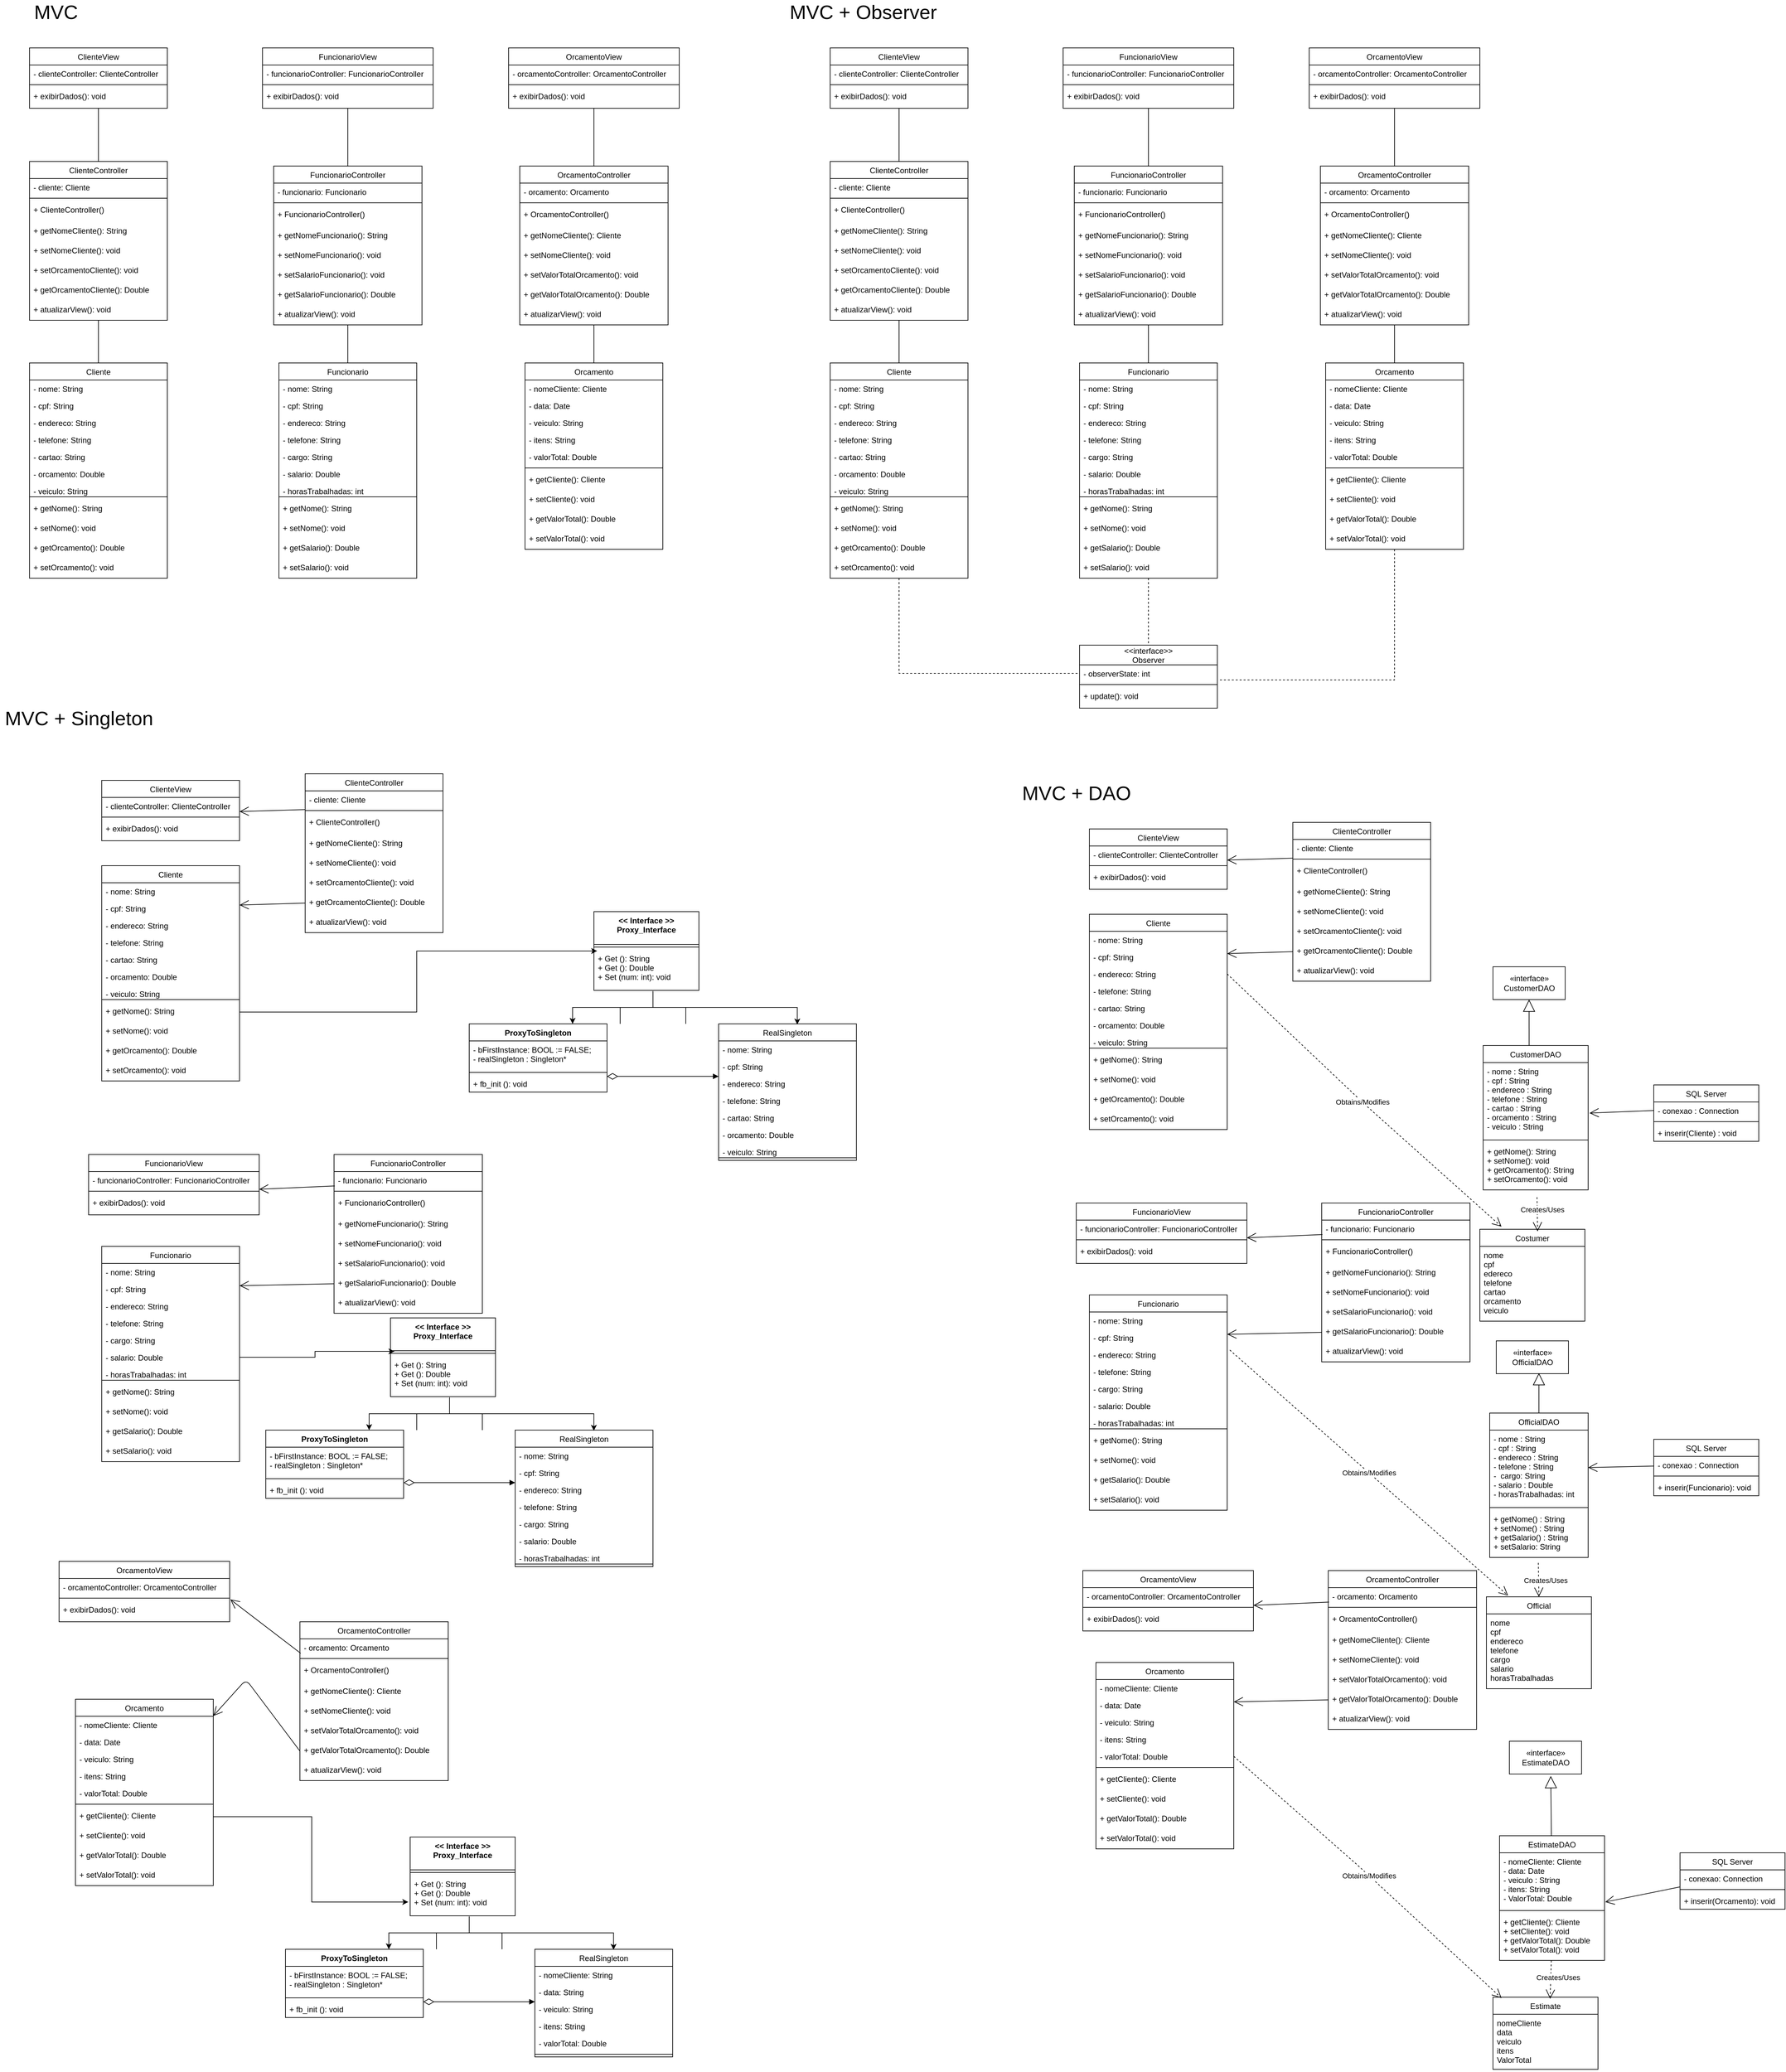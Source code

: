 <mxfile version="13.10.4" type="device"><diagram id="BfLUi8x-dX27bGcDYmJr" name="Page-1"><mxGraphModel dx="918" dy="473" grid="1" gridSize="10" guides="1" tooltips="1" connect="1" arrows="1" fold="1" page="1" pageScale="1" pageWidth="2339" pageHeight="3300" math="0" shadow="0"><root><mxCell id="0"/><mxCell id="1" parent="0"/><mxCell id="RiQpSR7RltgWj9QEHqUE-1" value="Cliente" style="swimlane;fontStyle=0;childLayout=stackLayout;horizontal=1;startSize=26;fillColor=none;horizontalStack=0;resizeParent=1;resizeParentMax=0;resizeLast=0;collapsible=1;marginBottom=0;" parent="1" vertex="1"><mxGeometry x="65" y="680" width="210" height="328" as="geometry"/></mxCell><mxCell id="RiQpSR7RltgWj9QEHqUE-2" value="- nome: String" style="text;strokeColor=none;fillColor=none;align=left;verticalAlign=top;spacingLeft=4;spacingRight=4;overflow=hidden;rotatable=0;points=[[0,0.5],[1,0.5]];portConstraint=eastwest;" parent="RiQpSR7RltgWj9QEHqUE-1" vertex="1"><mxGeometry y="26" width="210" height="26" as="geometry"/></mxCell><mxCell id="RiQpSR7RltgWj9QEHqUE-3" value="- cpf: String" style="text;strokeColor=none;fillColor=none;align=left;verticalAlign=top;spacingLeft=4;spacingRight=4;overflow=hidden;rotatable=0;points=[[0,0.5],[1,0.5]];portConstraint=eastwest;" parent="RiQpSR7RltgWj9QEHqUE-1" vertex="1"><mxGeometry y="52" width="210" height="26" as="geometry"/></mxCell><mxCell id="RiQpSR7RltgWj9QEHqUE-4" value="- endereco: String&#10;" style="text;strokeColor=none;fillColor=none;align=left;verticalAlign=top;spacingLeft=4;spacingRight=4;overflow=hidden;rotatable=0;points=[[0,0.5],[1,0.5]];portConstraint=eastwest;" parent="RiQpSR7RltgWj9QEHqUE-1" vertex="1"><mxGeometry y="78" width="210" height="26" as="geometry"/></mxCell><mxCell id="RiQpSR7RltgWj9QEHqUE-5" value="- telefone: String&#10;" style="text;strokeColor=none;fillColor=none;align=left;verticalAlign=top;spacingLeft=4;spacingRight=4;overflow=hidden;rotatable=0;points=[[0,0.5],[1,0.5]];portConstraint=eastwest;" parent="RiQpSR7RltgWj9QEHqUE-1" vertex="1"><mxGeometry y="104" width="210" height="26" as="geometry"/></mxCell><mxCell id="RiQpSR7RltgWj9QEHqUE-6" value="- cartao: String&#10;" style="text;strokeColor=none;fillColor=none;align=left;verticalAlign=top;spacingLeft=4;spacingRight=4;overflow=hidden;rotatable=0;points=[[0,0.5],[1,0.5]];portConstraint=eastwest;" parent="RiQpSR7RltgWj9QEHqUE-1" vertex="1"><mxGeometry y="130" width="210" height="26" as="geometry"/></mxCell><mxCell id="RiQpSR7RltgWj9QEHqUE-7" value="- orcamento: Double&#10;" style="text;strokeColor=none;fillColor=none;align=left;verticalAlign=top;spacingLeft=4;spacingRight=4;overflow=hidden;rotatable=0;points=[[0,0.5],[1,0.5]];portConstraint=eastwest;" parent="RiQpSR7RltgWj9QEHqUE-1" vertex="1"><mxGeometry y="156" width="210" height="26" as="geometry"/></mxCell><mxCell id="RiQpSR7RltgWj9QEHqUE-8" value="- veiculo: String&#10;" style="text;strokeColor=none;fillColor=none;align=left;verticalAlign=top;spacingLeft=4;spacingRight=4;overflow=hidden;rotatable=0;points=[[0,0.5],[1,0.5]];portConstraint=eastwest;" parent="RiQpSR7RltgWj9QEHqUE-1" vertex="1"><mxGeometry y="182" width="210" height="18" as="geometry"/></mxCell><mxCell id="RiQpSR7RltgWj9QEHqUE-9" value="" style="line;strokeWidth=1;fillColor=none;align=left;verticalAlign=middle;spacingTop=-1;spacingLeft=3;spacingRight=3;rotatable=0;labelPosition=right;points=[];portConstraint=eastwest;" parent="RiQpSR7RltgWj9QEHqUE-1" vertex="1"><mxGeometry y="200" width="210" height="8" as="geometry"/></mxCell><mxCell id="RiQpSR7RltgWj9QEHqUE-10" value="+ getNome(): String&#10;" style="text;strokeColor=none;fillColor=none;align=left;verticalAlign=top;spacingLeft=4;spacingRight=4;overflow=hidden;rotatable=0;points=[[0,0.5],[1,0.5]];portConstraint=eastwest;" parent="RiQpSR7RltgWj9QEHqUE-1" vertex="1"><mxGeometry y="208" width="210" height="30" as="geometry"/></mxCell><mxCell id="RiQpSR7RltgWj9QEHqUE-11" value="+ setNome(): void&#10;" style="text;strokeColor=none;fillColor=none;align=left;verticalAlign=top;spacingLeft=4;spacingRight=4;overflow=hidden;rotatable=0;points=[[0,0.5],[1,0.5]];portConstraint=eastwest;" parent="RiQpSR7RltgWj9QEHqUE-1" vertex="1"><mxGeometry y="238" width="210" height="30" as="geometry"/></mxCell><mxCell id="RiQpSR7RltgWj9QEHqUE-12" value="+ getOrcamento(): Double&#10;" style="text;strokeColor=none;fillColor=none;align=left;verticalAlign=top;spacingLeft=4;spacingRight=4;overflow=hidden;rotatable=0;points=[[0,0.5],[1,0.5]];portConstraint=eastwest;" parent="RiQpSR7RltgWj9QEHqUE-1" vertex="1"><mxGeometry y="268" width="210" height="30" as="geometry"/></mxCell><mxCell id="RiQpSR7RltgWj9QEHqUE-13" value="+ setOrcamento(): void&#10;" style="text;strokeColor=none;fillColor=none;align=left;verticalAlign=top;spacingLeft=4;spacingRight=4;overflow=hidden;rotatable=0;points=[[0,0.5],[1,0.5]];portConstraint=eastwest;" parent="RiQpSR7RltgWj9QEHqUE-1" vertex="1"><mxGeometry y="298" width="210" height="30" as="geometry"/></mxCell><mxCell id="RiQpSR7RltgWj9QEHqUE-91" style="edgeStyle=orthogonalEdgeStyle;rounded=0;orthogonalLoop=1;jettySize=auto;html=1;entryX=0.5;entryY=0;entryDx=0;entryDy=0;endArrow=none;endFill=0;" parent="1" source="RiQpSR7RltgWj9QEHqUE-14" target="RiQpSR7RltgWj9QEHqUE-18" edge="1"><mxGeometry relative="1" as="geometry"/></mxCell><mxCell id="RiQpSR7RltgWj9QEHqUE-14" value="ClienteView" style="swimlane;fontStyle=0;childLayout=stackLayout;horizontal=1;startSize=26;fillColor=none;horizontalStack=0;resizeParent=1;resizeParentMax=0;resizeLast=0;collapsible=1;marginBottom=0;" parent="1" vertex="1"><mxGeometry x="65" y="200" width="210" height="92" as="geometry"/></mxCell><mxCell id="RiQpSR7RltgWj9QEHqUE-15" value="- clienteController: ClienteController" style="text;strokeColor=none;fillColor=none;align=left;verticalAlign=top;spacingLeft=4;spacingRight=4;overflow=hidden;rotatable=0;points=[[0,0.5],[1,0.5]];portConstraint=eastwest;" parent="RiQpSR7RltgWj9QEHqUE-14" vertex="1"><mxGeometry y="26" width="210" height="26" as="geometry"/></mxCell><mxCell id="RiQpSR7RltgWj9QEHqUE-16" value="" style="line;strokeWidth=1;fillColor=none;align=left;verticalAlign=middle;spacingTop=-1;spacingLeft=3;spacingRight=3;rotatable=0;labelPosition=right;points=[];portConstraint=eastwest;" parent="RiQpSR7RltgWj9QEHqUE-14" vertex="1"><mxGeometry y="52" width="210" height="8" as="geometry"/></mxCell><mxCell id="RiQpSR7RltgWj9QEHqUE-17" value="+ exibirDados(): void&#10;" style="text;strokeColor=none;fillColor=none;align=left;verticalAlign=top;spacingLeft=4;spacingRight=4;overflow=hidden;rotatable=0;points=[[0,0.5],[1,0.5]];portConstraint=eastwest;" parent="RiQpSR7RltgWj9QEHqUE-14" vertex="1"><mxGeometry y="60" width="210" height="32" as="geometry"/></mxCell><mxCell id="RiQpSR7RltgWj9QEHqUE-92" style="edgeStyle=orthogonalEdgeStyle;rounded=0;orthogonalLoop=1;jettySize=auto;html=1;entryX=0.5;entryY=0;entryDx=0;entryDy=0;endArrow=none;endFill=0;" parent="1" source="RiQpSR7RltgWj9QEHqUE-18" target="RiQpSR7RltgWj9QEHqUE-1" edge="1"><mxGeometry relative="1" as="geometry"/></mxCell><mxCell id="RiQpSR7RltgWj9QEHqUE-18" value="ClienteController" style="swimlane;fontStyle=0;childLayout=stackLayout;horizontal=1;startSize=26;fillColor=none;horizontalStack=0;resizeParent=1;resizeParentMax=0;resizeLast=0;collapsible=1;marginBottom=0;" parent="1" vertex="1"><mxGeometry x="65" y="373" width="210" height="242" as="geometry"/></mxCell><mxCell id="RiQpSR7RltgWj9QEHqUE-19" value="- cliente: Cliente" style="text;strokeColor=none;fillColor=none;align=left;verticalAlign=top;spacingLeft=4;spacingRight=4;overflow=hidden;rotatable=0;points=[[0,0.5],[1,0.5]];portConstraint=eastwest;" parent="RiQpSR7RltgWj9QEHqUE-18" vertex="1"><mxGeometry y="26" width="210" height="26" as="geometry"/></mxCell><mxCell id="RiQpSR7RltgWj9QEHqUE-20" value="" style="line;strokeWidth=1;fillColor=none;align=left;verticalAlign=middle;spacingTop=-1;spacingLeft=3;spacingRight=3;rotatable=0;labelPosition=right;points=[];portConstraint=eastwest;" parent="RiQpSR7RltgWj9QEHqUE-18" vertex="1"><mxGeometry y="52" width="210" height="8" as="geometry"/></mxCell><mxCell id="RiQpSR7RltgWj9QEHqUE-21" value="+ ClienteController()&#10;" style="text;strokeColor=none;fillColor=none;align=left;verticalAlign=top;spacingLeft=4;spacingRight=4;overflow=hidden;rotatable=0;points=[[0,0.5],[1,0.5]];portConstraint=eastwest;" parent="RiQpSR7RltgWj9QEHqUE-18" vertex="1"><mxGeometry y="60" width="210" height="32" as="geometry"/></mxCell><mxCell id="RiQpSR7RltgWj9QEHqUE-22" value="+ getNomeCliente(): String&#10;" style="text;strokeColor=none;fillColor=none;align=left;verticalAlign=top;spacingLeft=4;spacingRight=4;overflow=hidden;rotatable=0;points=[[0,0.5],[1,0.5]];portConstraint=eastwest;" parent="RiQpSR7RltgWj9QEHqUE-18" vertex="1"><mxGeometry y="92" width="210" height="30" as="geometry"/></mxCell><mxCell id="RiQpSR7RltgWj9QEHqUE-23" value="+ setNomeCliente(): void&#10;" style="text;strokeColor=none;fillColor=none;align=left;verticalAlign=top;spacingLeft=4;spacingRight=4;overflow=hidden;rotatable=0;points=[[0,0.5],[1,0.5]];portConstraint=eastwest;" parent="RiQpSR7RltgWj9QEHqUE-18" vertex="1"><mxGeometry y="122" width="210" height="30" as="geometry"/></mxCell><mxCell id="RiQpSR7RltgWj9QEHqUE-24" value="+ setOrcamentoCliente(): void&#10;" style="text;strokeColor=none;fillColor=none;align=left;verticalAlign=top;spacingLeft=4;spacingRight=4;overflow=hidden;rotatable=0;points=[[0,0.5],[1,0.5]];portConstraint=eastwest;" parent="RiQpSR7RltgWj9QEHqUE-18" vertex="1"><mxGeometry y="152" width="210" height="30" as="geometry"/></mxCell><mxCell id="RiQpSR7RltgWj9QEHqUE-25" value="+ getOrcamentoCliente(): Double&#10;" style="text;strokeColor=none;fillColor=none;align=left;verticalAlign=top;spacingLeft=4;spacingRight=4;overflow=hidden;rotatable=0;points=[[0,0.5],[1,0.5]];portConstraint=eastwest;" parent="RiQpSR7RltgWj9QEHqUE-18" vertex="1"><mxGeometry y="182" width="210" height="30" as="geometry"/></mxCell><mxCell id="RiQpSR7RltgWj9QEHqUE-26" value="+ atualizarView(): void&#10;" style="text;strokeColor=none;fillColor=none;align=left;verticalAlign=top;spacingLeft=4;spacingRight=4;overflow=hidden;rotatable=0;points=[[0,0.5],[1,0.5]];portConstraint=eastwest;" parent="RiQpSR7RltgWj9QEHqUE-18" vertex="1"><mxGeometry y="212" width="210" height="30" as="geometry"/></mxCell><mxCell id="RiQpSR7RltgWj9QEHqUE-29" value="Funcionario" style="swimlane;fontStyle=0;childLayout=stackLayout;horizontal=1;startSize=26;fillColor=none;horizontalStack=0;resizeParent=1;resizeParentMax=0;resizeLast=0;collapsible=1;marginBottom=0;" parent="1" vertex="1"><mxGeometry x="445" y="680" width="210" height="328" as="geometry"/></mxCell><mxCell id="RiQpSR7RltgWj9QEHqUE-30" value="- nome: String" style="text;strokeColor=none;fillColor=none;align=left;verticalAlign=top;spacingLeft=4;spacingRight=4;overflow=hidden;rotatable=0;points=[[0,0.5],[1,0.5]];portConstraint=eastwest;" parent="RiQpSR7RltgWj9QEHqUE-29" vertex="1"><mxGeometry y="26" width="210" height="26" as="geometry"/></mxCell><mxCell id="RiQpSR7RltgWj9QEHqUE-31" value="- cpf: String" style="text;strokeColor=none;fillColor=none;align=left;verticalAlign=top;spacingLeft=4;spacingRight=4;overflow=hidden;rotatable=0;points=[[0,0.5],[1,0.5]];portConstraint=eastwest;" parent="RiQpSR7RltgWj9QEHqUE-29" vertex="1"><mxGeometry y="52" width="210" height="26" as="geometry"/></mxCell><mxCell id="RiQpSR7RltgWj9QEHqUE-32" value="- endereco: String&#10;" style="text;strokeColor=none;fillColor=none;align=left;verticalAlign=top;spacingLeft=4;spacingRight=4;overflow=hidden;rotatable=0;points=[[0,0.5],[1,0.5]];portConstraint=eastwest;" parent="RiQpSR7RltgWj9QEHqUE-29" vertex="1"><mxGeometry y="78" width="210" height="26" as="geometry"/></mxCell><mxCell id="RiQpSR7RltgWj9QEHqUE-33" value="- telefone: String&#10;" style="text;strokeColor=none;fillColor=none;align=left;verticalAlign=top;spacingLeft=4;spacingRight=4;overflow=hidden;rotatable=0;points=[[0,0.5],[1,0.5]];portConstraint=eastwest;" parent="RiQpSR7RltgWj9QEHqUE-29" vertex="1"><mxGeometry y="104" width="210" height="26" as="geometry"/></mxCell><mxCell id="RiQpSR7RltgWj9QEHqUE-34" value="- cargo: String&#10;" style="text;strokeColor=none;fillColor=none;align=left;verticalAlign=top;spacingLeft=4;spacingRight=4;overflow=hidden;rotatable=0;points=[[0,0.5],[1,0.5]];portConstraint=eastwest;" parent="RiQpSR7RltgWj9QEHqUE-29" vertex="1"><mxGeometry y="130" width="210" height="26" as="geometry"/></mxCell><mxCell id="RiQpSR7RltgWj9QEHqUE-35" value="- salario: Double&#10;" style="text;strokeColor=none;fillColor=none;align=left;verticalAlign=top;spacingLeft=4;spacingRight=4;overflow=hidden;rotatable=0;points=[[0,0.5],[1,0.5]];portConstraint=eastwest;" parent="RiQpSR7RltgWj9QEHqUE-29" vertex="1"><mxGeometry y="156" width="210" height="26" as="geometry"/></mxCell><mxCell id="RiQpSR7RltgWj9QEHqUE-36" value="- horasTrabalhadas: int&#10;" style="text;strokeColor=none;fillColor=none;align=left;verticalAlign=top;spacingLeft=4;spacingRight=4;overflow=hidden;rotatable=0;points=[[0,0.5],[1,0.5]];portConstraint=eastwest;" parent="RiQpSR7RltgWj9QEHqUE-29" vertex="1"><mxGeometry y="182" width="210" height="18" as="geometry"/></mxCell><mxCell id="RiQpSR7RltgWj9QEHqUE-37" value="" style="line;strokeWidth=1;fillColor=none;align=left;verticalAlign=middle;spacingTop=-1;spacingLeft=3;spacingRight=3;rotatable=0;labelPosition=right;points=[];portConstraint=eastwest;" parent="RiQpSR7RltgWj9QEHqUE-29" vertex="1"><mxGeometry y="200" width="210" height="8" as="geometry"/></mxCell><mxCell id="RiQpSR7RltgWj9QEHqUE-38" value="+ getNome(): String&#10;" style="text;strokeColor=none;fillColor=none;align=left;verticalAlign=top;spacingLeft=4;spacingRight=4;overflow=hidden;rotatable=0;points=[[0,0.5],[1,0.5]];portConstraint=eastwest;" parent="RiQpSR7RltgWj9QEHqUE-29" vertex="1"><mxGeometry y="208" width="210" height="30" as="geometry"/></mxCell><mxCell id="RiQpSR7RltgWj9QEHqUE-39" value="+ setNome(): void&#10;" style="text;strokeColor=none;fillColor=none;align=left;verticalAlign=top;spacingLeft=4;spacingRight=4;overflow=hidden;rotatable=0;points=[[0,0.5],[1,0.5]];portConstraint=eastwest;" parent="RiQpSR7RltgWj9QEHqUE-29" vertex="1"><mxGeometry y="238" width="210" height="30" as="geometry"/></mxCell><mxCell id="RiQpSR7RltgWj9QEHqUE-40" value="+ getSalario(): Double&#10;" style="text;strokeColor=none;fillColor=none;align=left;verticalAlign=top;spacingLeft=4;spacingRight=4;overflow=hidden;rotatable=0;points=[[0,0.5],[1,0.5]];portConstraint=eastwest;" parent="RiQpSR7RltgWj9QEHqUE-29" vertex="1"><mxGeometry y="268" width="210" height="30" as="geometry"/></mxCell><mxCell id="RiQpSR7RltgWj9QEHqUE-41" value="+ setSalario(): void&#10;" style="text;strokeColor=none;fillColor=none;align=left;verticalAlign=top;spacingLeft=4;spacingRight=4;overflow=hidden;rotatable=0;points=[[0,0.5],[1,0.5]];portConstraint=eastwest;" parent="RiQpSR7RltgWj9QEHqUE-29" vertex="1"><mxGeometry y="298" width="210" height="30" as="geometry"/></mxCell><mxCell id="RiQpSR7RltgWj9QEHqUE-94" style="edgeStyle=orthogonalEdgeStyle;rounded=0;orthogonalLoop=1;jettySize=auto;html=1;entryX=0.5;entryY=0;entryDx=0;entryDy=0;endArrow=none;endFill=0;" parent="1" source="RiQpSR7RltgWj9QEHqUE-42" target="RiQpSR7RltgWj9QEHqUE-46" edge="1"><mxGeometry relative="1" as="geometry"/></mxCell><mxCell id="RiQpSR7RltgWj9QEHqUE-42" value="FuncionarioView" style="swimlane;fontStyle=0;childLayout=stackLayout;horizontal=1;startSize=26;fillColor=none;horizontalStack=0;resizeParent=1;resizeParentMax=0;resizeLast=0;collapsible=1;marginBottom=0;" parent="1" vertex="1"><mxGeometry x="420" y="200" width="260" height="92" as="geometry"/></mxCell><mxCell id="RiQpSR7RltgWj9QEHqUE-43" value="- funcionarioController: FuncionarioController" style="text;strokeColor=none;fillColor=none;align=left;verticalAlign=top;spacingLeft=4;spacingRight=4;overflow=hidden;rotatable=0;points=[[0,0.5],[1,0.5]];portConstraint=eastwest;" parent="RiQpSR7RltgWj9QEHqUE-42" vertex="1"><mxGeometry y="26" width="260" height="26" as="geometry"/></mxCell><mxCell id="RiQpSR7RltgWj9QEHqUE-44" value="" style="line;strokeWidth=1;fillColor=none;align=left;verticalAlign=middle;spacingTop=-1;spacingLeft=3;spacingRight=3;rotatable=0;labelPosition=right;points=[];portConstraint=eastwest;" parent="RiQpSR7RltgWj9QEHqUE-42" vertex="1"><mxGeometry y="52" width="260" height="8" as="geometry"/></mxCell><mxCell id="RiQpSR7RltgWj9QEHqUE-45" value="+ exibirDados(): void&#10;" style="text;strokeColor=none;fillColor=none;align=left;verticalAlign=top;spacingLeft=4;spacingRight=4;overflow=hidden;rotatable=0;points=[[0,0.5],[1,0.5]];portConstraint=eastwest;" parent="RiQpSR7RltgWj9QEHqUE-42" vertex="1"><mxGeometry y="60" width="260" height="32" as="geometry"/></mxCell><mxCell id="RiQpSR7RltgWj9QEHqUE-95" style="edgeStyle=orthogonalEdgeStyle;rounded=0;orthogonalLoop=1;jettySize=auto;html=1;entryX=0.5;entryY=0;entryDx=0;entryDy=0;endArrow=none;endFill=0;" parent="1" source="RiQpSR7RltgWj9QEHqUE-46" target="RiQpSR7RltgWj9QEHqUE-29" edge="1"><mxGeometry relative="1" as="geometry"/></mxCell><mxCell id="RiQpSR7RltgWj9QEHqUE-46" value="FuncionarioController" style="swimlane;fontStyle=0;childLayout=stackLayout;horizontal=1;startSize=26;fillColor=none;horizontalStack=0;resizeParent=1;resizeParentMax=0;resizeLast=0;collapsible=1;marginBottom=0;" parent="1" vertex="1"><mxGeometry x="437" y="380" width="226" height="242" as="geometry"/></mxCell><mxCell id="RiQpSR7RltgWj9QEHqUE-47" value="- funcionario: Funcionario" style="text;strokeColor=none;fillColor=none;align=left;verticalAlign=top;spacingLeft=4;spacingRight=4;overflow=hidden;rotatable=0;points=[[0,0.5],[1,0.5]];portConstraint=eastwest;" parent="RiQpSR7RltgWj9QEHqUE-46" vertex="1"><mxGeometry y="26" width="226" height="26" as="geometry"/></mxCell><mxCell id="RiQpSR7RltgWj9QEHqUE-48" value="" style="line;strokeWidth=1;fillColor=none;align=left;verticalAlign=middle;spacingTop=-1;spacingLeft=3;spacingRight=3;rotatable=0;labelPosition=right;points=[];portConstraint=eastwest;" parent="RiQpSR7RltgWj9QEHqUE-46" vertex="1"><mxGeometry y="52" width="226" height="8" as="geometry"/></mxCell><mxCell id="RiQpSR7RltgWj9QEHqUE-49" value="+ FuncionarioController()&#10;" style="text;strokeColor=none;fillColor=none;align=left;verticalAlign=top;spacingLeft=4;spacingRight=4;overflow=hidden;rotatable=0;points=[[0,0.5],[1,0.5]];portConstraint=eastwest;" parent="RiQpSR7RltgWj9QEHqUE-46" vertex="1"><mxGeometry y="60" width="226" height="32" as="geometry"/></mxCell><mxCell id="RiQpSR7RltgWj9QEHqUE-50" value="+ getNomeFuncionario(): String&#10;" style="text;strokeColor=none;fillColor=none;align=left;verticalAlign=top;spacingLeft=4;spacingRight=4;overflow=hidden;rotatable=0;points=[[0,0.5],[1,0.5]];portConstraint=eastwest;" parent="RiQpSR7RltgWj9QEHqUE-46" vertex="1"><mxGeometry y="92" width="226" height="30" as="geometry"/></mxCell><mxCell id="RiQpSR7RltgWj9QEHqUE-51" value="+ setNomeFuncionario(): void&#10;" style="text;strokeColor=none;fillColor=none;align=left;verticalAlign=top;spacingLeft=4;spacingRight=4;overflow=hidden;rotatable=0;points=[[0,0.5],[1,0.5]];portConstraint=eastwest;" parent="RiQpSR7RltgWj9QEHqUE-46" vertex="1"><mxGeometry y="122" width="226" height="30" as="geometry"/></mxCell><mxCell id="RiQpSR7RltgWj9QEHqUE-52" value="+ setSalarioFuncionario(): void&#10;" style="text;strokeColor=none;fillColor=none;align=left;verticalAlign=top;spacingLeft=4;spacingRight=4;overflow=hidden;rotatable=0;points=[[0,0.5],[1,0.5]];portConstraint=eastwest;" parent="RiQpSR7RltgWj9QEHqUE-46" vertex="1"><mxGeometry y="152" width="226" height="30" as="geometry"/></mxCell><mxCell id="RiQpSR7RltgWj9QEHqUE-53" value="+ getSalarioFuncionario(): Double&#10;" style="text;strokeColor=none;fillColor=none;align=left;verticalAlign=top;spacingLeft=4;spacingRight=4;overflow=hidden;rotatable=0;points=[[0,0.5],[1,0.5]];portConstraint=eastwest;" parent="RiQpSR7RltgWj9QEHqUE-46" vertex="1"><mxGeometry y="182" width="226" height="30" as="geometry"/></mxCell><mxCell id="RiQpSR7RltgWj9QEHqUE-54" value="+ atualizarView(): void&#10;" style="text;strokeColor=none;fillColor=none;align=left;verticalAlign=top;spacingLeft=4;spacingRight=4;overflow=hidden;rotatable=0;points=[[0,0.5],[1,0.5]];portConstraint=eastwest;" parent="RiQpSR7RltgWj9QEHqUE-46" vertex="1"><mxGeometry y="212" width="226" height="30" as="geometry"/></mxCell><mxCell id="RiQpSR7RltgWj9QEHqUE-57" value="Orcamento" style="swimlane;fontStyle=0;childLayout=stackLayout;horizontal=1;startSize=26;fillColor=none;horizontalStack=0;resizeParent=1;resizeParentMax=0;resizeLast=0;collapsible=1;marginBottom=0;" parent="1" vertex="1"><mxGeometry x="820" y="680" width="210" height="284" as="geometry"/></mxCell><mxCell id="RiQpSR7RltgWj9QEHqUE-58" value="- nomeCliente: Cliente" style="text;strokeColor=none;fillColor=none;align=left;verticalAlign=top;spacingLeft=4;spacingRight=4;overflow=hidden;rotatable=0;points=[[0,0.5],[1,0.5]];portConstraint=eastwest;" parent="RiQpSR7RltgWj9QEHqUE-57" vertex="1"><mxGeometry y="26" width="210" height="26" as="geometry"/></mxCell><mxCell id="RiQpSR7RltgWj9QEHqUE-59" value="- data: Date" style="text;strokeColor=none;fillColor=none;align=left;verticalAlign=top;spacingLeft=4;spacingRight=4;overflow=hidden;rotatable=0;points=[[0,0.5],[1,0.5]];portConstraint=eastwest;" parent="RiQpSR7RltgWj9QEHqUE-57" vertex="1"><mxGeometry y="52" width="210" height="26" as="geometry"/></mxCell><mxCell id="RiQpSR7RltgWj9QEHqUE-60" value="- veiculo: String&#10;" style="text;strokeColor=none;fillColor=none;align=left;verticalAlign=top;spacingLeft=4;spacingRight=4;overflow=hidden;rotatable=0;points=[[0,0.5],[1,0.5]];portConstraint=eastwest;" parent="RiQpSR7RltgWj9QEHqUE-57" vertex="1"><mxGeometry y="78" width="210" height="26" as="geometry"/></mxCell><mxCell id="RiQpSR7RltgWj9QEHqUE-61" value="- itens: String&#10;" style="text;strokeColor=none;fillColor=none;align=left;verticalAlign=top;spacingLeft=4;spacingRight=4;overflow=hidden;rotatable=0;points=[[0,0.5],[1,0.5]];portConstraint=eastwest;" parent="RiQpSR7RltgWj9QEHqUE-57" vertex="1"><mxGeometry y="104" width="210" height="26" as="geometry"/></mxCell><mxCell id="RiQpSR7RltgWj9QEHqUE-62" value="- valorTotal: Double&#10;" style="text;strokeColor=none;fillColor=none;align=left;verticalAlign=top;spacingLeft=4;spacingRight=4;overflow=hidden;rotatable=0;points=[[0,0.5],[1,0.5]];portConstraint=eastwest;" parent="RiQpSR7RltgWj9QEHqUE-57" vertex="1"><mxGeometry y="130" width="210" height="26" as="geometry"/></mxCell><mxCell id="RiQpSR7RltgWj9QEHqUE-63" value="" style="line;strokeWidth=1;fillColor=none;align=left;verticalAlign=middle;spacingTop=-1;spacingLeft=3;spacingRight=3;rotatable=0;labelPosition=right;points=[];portConstraint=eastwest;" parent="RiQpSR7RltgWj9QEHqUE-57" vertex="1"><mxGeometry y="156" width="210" height="8" as="geometry"/></mxCell><mxCell id="RiQpSR7RltgWj9QEHqUE-64" value="+ getCliente(): Cliente&#10;" style="text;strokeColor=none;fillColor=none;align=left;verticalAlign=top;spacingLeft=4;spacingRight=4;overflow=hidden;rotatable=0;points=[[0,0.5],[1,0.5]];portConstraint=eastwest;" parent="RiQpSR7RltgWj9QEHqUE-57" vertex="1"><mxGeometry y="164" width="210" height="30" as="geometry"/></mxCell><mxCell id="RiQpSR7RltgWj9QEHqUE-65" value="+ setCliente(): void&#10;" style="text;strokeColor=none;fillColor=none;align=left;verticalAlign=top;spacingLeft=4;spacingRight=4;overflow=hidden;rotatable=0;points=[[0,0.5],[1,0.5]];portConstraint=eastwest;" parent="RiQpSR7RltgWj9QEHqUE-57" vertex="1"><mxGeometry y="194" width="210" height="30" as="geometry"/></mxCell><mxCell id="RiQpSR7RltgWj9QEHqUE-66" value="+ getValorTotal(): Double&#10;" style="text;strokeColor=none;fillColor=none;align=left;verticalAlign=top;spacingLeft=4;spacingRight=4;overflow=hidden;rotatable=0;points=[[0,0.5],[1,0.5]];portConstraint=eastwest;" parent="RiQpSR7RltgWj9QEHqUE-57" vertex="1"><mxGeometry y="224" width="210" height="30" as="geometry"/></mxCell><mxCell id="RiQpSR7RltgWj9QEHqUE-67" value="+ setValorTotal(): void&#10;" style="text;strokeColor=none;fillColor=none;align=left;verticalAlign=top;spacingLeft=4;spacingRight=4;overflow=hidden;rotatable=0;points=[[0,0.5],[1,0.5]];portConstraint=eastwest;" parent="RiQpSR7RltgWj9QEHqUE-57" vertex="1"><mxGeometry y="254" width="210" height="30" as="geometry"/></mxCell><mxCell id="RiQpSR7RltgWj9QEHqUE-96" style="edgeStyle=orthogonalEdgeStyle;rounded=0;orthogonalLoop=1;jettySize=auto;html=1;entryX=0.5;entryY=0;entryDx=0;entryDy=0;endArrow=none;endFill=0;" parent="1" source="RiQpSR7RltgWj9QEHqUE-68" target="RiQpSR7RltgWj9QEHqUE-72" edge="1"><mxGeometry relative="1" as="geometry"/></mxCell><mxCell id="RiQpSR7RltgWj9QEHqUE-68" value="OrcamentoView" style="swimlane;fontStyle=0;childLayout=stackLayout;horizontal=1;startSize=26;fillColor=none;horizontalStack=0;resizeParent=1;resizeParentMax=0;resizeLast=0;collapsible=1;marginBottom=0;" parent="1" vertex="1"><mxGeometry x="795" y="200" width="260" height="92" as="geometry"/></mxCell><mxCell id="RiQpSR7RltgWj9QEHqUE-69" value="- orcamentoController: OrcamentoController" style="text;strokeColor=none;fillColor=none;align=left;verticalAlign=top;spacingLeft=4;spacingRight=4;overflow=hidden;rotatable=0;points=[[0,0.5],[1,0.5]];portConstraint=eastwest;" parent="RiQpSR7RltgWj9QEHqUE-68" vertex="1"><mxGeometry y="26" width="260" height="26" as="geometry"/></mxCell><mxCell id="RiQpSR7RltgWj9QEHqUE-70" value="" style="line;strokeWidth=1;fillColor=none;align=left;verticalAlign=middle;spacingTop=-1;spacingLeft=3;spacingRight=3;rotatable=0;labelPosition=right;points=[];portConstraint=eastwest;" parent="RiQpSR7RltgWj9QEHqUE-68" vertex="1"><mxGeometry y="52" width="260" height="8" as="geometry"/></mxCell><mxCell id="RiQpSR7RltgWj9QEHqUE-71" value="+ exibirDados(): void&#10;" style="text;strokeColor=none;fillColor=none;align=left;verticalAlign=top;spacingLeft=4;spacingRight=4;overflow=hidden;rotatable=0;points=[[0,0.5],[1,0.5]];portConstraint=eastwest;" parent="RiQpSR7RltgWj9QEHqUE-68" vertex="1"><mxGeometry y="60" width="260" height="32" as="geometry"/></mxCell><mxCell id="RiQpSR7RltgWj9QEHqUE-98" style="edgeStyle=orthogonalEdgeStyle;rounded=0;orthogonalLoop=1;jettySize=auto;html=1;entryX=0.5;entryY=0;entryDx=0;entryDy=0;endArrow=none;endFill=0;" parent="1" source="RiQpSR7RltgWj9QEHqUE-72" target="RiQpSR7RltgWj9QEHqUE-57" edge="1"><mxGeometry relative="1" as="geometry"/></mxCell><mxCell id="RiQpSR7RltgWj9QEHqUE-72" value="OrcamentoController" style="swimlane;fontStyle=0;childLayout=stackLayout;horizontal=1;startSize=26;fillColor=none;horizontalStack=0;resizeParent=1;resizeParentMax=0;resizeLast=0;collapsible=1;marginBottom=0;" parent="1" vertex="1"><mxGeometry x="812" y="380" width="226" height="242" as="geometry"/></mxCell><mxCell id="RiQpSR7RltgWj9QEHqUE-73" value="- orcamento: Orcamento" style="text;strokeColor=none;fillColor=none;align=left;verticalAlign=top;spacingLeft=4;spacingRight=4;overflow=hidden;rotatable=0;points=[[0,0.5],[1,0.5]];portConstraint=eastwest;" parent="RiQpSR7RltgWj9QEHqUE-72" vertex="1"><mxGeometry y="26" width="226" height="26" as="geometry"/></mxCell><mxCell id="RiQpSR7RltgWj9QEHqUE-74" value="" style="line;strokeWidth=1;fillColor=none;align=left;verticalAlign=middle;spacingTop=-1;spacingLeft=3;spacingRight=3;rotatable=0;labelPosition=right;points=[];portConstraint=eastwest;" parent="RiQpSR7RltgWj9QEHqUE-72" vertex="1"><mxGeometry y="52" width="226" height="8" as="geometry"/></mxCell><mxCell id="RiQpSR7RltgWj9QEHqUE-75" value="+ OrcamentoController()&#10;" style="text;strokeColor=none;fillColor=none;align=left;verticalAlign=top;spacingLeft=4;spacingRight=4;overflow=hidden;rotatable=0;points=[[0,0.5],[1,0.5]];portConstraint=eastwest;" parent="RiQpSR7RltgWj9QEHqUE-72" vertex="1"><mxGeometry y="60" width="226" height="32" as="geometry"/></mxCell><mxCell id="RiQpSR7RltgWj9QEHqUE-76" value="+ getNomeCliente(): Cliente&#10;" style="text;strokeColor=none;fillColor=none;align=left;verticalAlign=top;spacingLeft=4;spacingRight=4;overflow=hidden;rotatable=0;points=[[0,0.5],[1,0.5]];portConstraint=eastwest;" parent="RiQpSR7RltgWj9QEHqUE-72" vertex="1"><mxGeometry y="92" width="226" height="30" as="geometry"/></mxCell><mxCell id="RiQpSR7RltgWj9QEHqUE-77" value="+ setNomeCliente(): void&#10;" style="text;strokeColor=none;fillColor=none;align=left;verticalAlign=top;spacingLeft=4;spacingRight=4;overflow=hidden;rotatable=0;points=[[0,0.5],[1,0.5]];portConstraint=eastwest;" parent="RiQpSR7RltgWj9QEHqUE-72" vertex="1"><mxGeometry y="122" width="226" height="30" as="geometry"/></mxCell><mxCell id="RiQpSR7RltgWj9QEHqUE-78" value="+ setValorTotalOrcamento(): void&#10;" style="text;strokeColor=none;fillColor=none;align=left;verticalAlign=top;spacingLeft=4;spacingRight=4;overflow=hidden;rotatable=0;points=[[0,0.5],[1,0.5]];portConstraint=eastwest;" parent="RiQpSR7RltgWj9QEHqUE-72" vertex="1"><mxGeometry y="152" width="226" height="30" as="geometry"/></mxCell><mxCell id="RiQpSR7RltgWj9QEHqUE-79" value="+ getValorTotalOrcamento(): Double&#10;" style="text;strokeColor=none;fillColor=none;align=left;verticalAlign=top;spacingLeft=4;spacingRight=4;overflow=hidden;rotatable=0;points=[[0,0.5],[1,0.5]];portConstraint=eastwest;" parent="RiQpSR7RltgWj9QEHqUE-72" vertex="1"><mxGeometry y="182" width="226" height="30" as="geometry"/></mxCell><mxCell id="RiQpSR7RltgWj9QEHqUE-80" value="+ atualizarView(): void&#10;" style="text;strokeColor=none;fillColor=none;align=left;verticalAlign=top;spacingLeft=4;spacingRight=4;overflow=hidden;rotatable=0;points=[[0,0.5],[1,0.5]];portConstraint=eastwest;" parent="RiQpSR7RltgWj9QEHqUE-72" vertex="1"><mxGeometry y="212" width="226" height="30" as="geometry"/></mxCell><mxCell id="RiQpSR7RltgWj9QEHqUE-87" value="&lt;font style=&quot;font-size: 30px&quot;&gt;MVC&lt;/font&gt;" style="text;html=1;align=center;verticalAlign=middle;resizable=0;points=[];autosize=1;" parent="1" vertex="1"><mxGeometry x="65" y="130" width="80" height="30" as="geometry"/></mxCell><mxCell id="RiQpSR7RltgWj9QEHqUE-88" value="&lt;font style=&quot;font-size: 30px&quot;&gt;MVC + Observer&lt;br&gt;&lt;/font&gt;" style="text;html=1;align=center;verticalAlign=middle;resizable=0;points=[];autosize=1;" parent="1" vertex="1"><mxGeometry x="1215" y="130" width="240" height="30" as="geometry"/></mxCell><mxCell id="RiQpSR7RltgWj9QEHqUE-186" style="edgeStyle=orthogonalEdgeStyle;rounded=0;orthogonalLoop=1;jettySize=auto;html=1;entryX=0;entryY=0.5;entryDx=0;entryDy=0;endArrow=none;endFill=0;dashed=1;" parent="1" source="RiQpSR7RltgWj9QEHqUE-99" target="RiQpSR7RltgWj9QEHqUE-183" edge="1"><mxGeometry relative="1" as="geometry"/></mxCell><mxCell id="RiQpSR7RltgWj9QEHqUE-99" value="Cliente" style="swimlane;fontStyle=0;childLayout=stackLayout;horizontal=1;startSize=26;fillColor=none;horizontalStack=0;resizeParent=1;resizeParentMax=0;resizeLast=0;collapsible=1;marginBottom=0;" parent="1" vertex="1"><mxGeometry x="1285" y="680" width="210" height="328" as="geometry"/></mxCell><mxCell id="RiQpSR7RltgWj9QEHqUE-100" value="- nome: String" style="text;strokeColor=none;fillColor=none;align=left;verticalAlign=top;spacingLeft=4;spacingRight=4;overflow=hidden;rotatable=0;points=[[0,0.5],[1,0.5]];portConstraint=eastwest;" parent="RiQpSR7RltgWj9QEHqUE-99" vertex="1"><mxGeometry y="26" width="210" height="26" as="geometry"/></mxCell><mxCell id="RiQpSR7RltgWj9QEHqUE-101" value="- cpf: String" style="text;strokeColor=none;fillColor=none;align=left;verticalAlign=top;spacingLeft=4;spacingRight=4;overflow=hidden;rotatable=0;points=[[0,0.5],[1,0.5]];portConstraint=eastwest;" parent="RiQpSR7RltgWj9QEHqUE-99" vertex="1"><mxGeometry y="52" width="210" height="26" as="geometry"/></mxCell><mxCell id="RiQpSR7RltgWj9QEHqUE-102" value="- endereco: String&#10;" style="text;strokeColor=none;fillColor=none;align=left;verticalAlign=top;spacingLeft=4;spacingRight=4;overflow=hidden;rotatable=0;points=[[0,0.5],[1,0.5]];portConstraint=eastwest;" parent="RiQpSR7RltgWj9QEHqUE-99" vertex="1"><mxGeometry y="78" width="210" height="26" as="geometry"/></mxCell><mxCell id="RiQpSR7RltgWj9QEHqUE-103" value="- telefone: String&#10;" style="text;strokeColor=none;fillColor=none;align=left;verticalAlign=top;spacingLeft=4;spacingRight=4;overflow=hidden;rotatable=0;points=[[0,0.5],[1,0.5]];portConstraint=eastwest;" parent="RiQpSR7RltgWj9QEHqUE-99" vertex="1"><mxGeometry y="104" width="210" height="26" as="geometry"/></mxCell><mxCell id="RiQpSR7RltgWj9QEHqUE-104" value="- cartao: String&#10;" style="text;strokeColor=none;fillColor=none;align=left;verticalAlign=top;spacingLeft=4;spacingRight=4;overflow=hidden;rotatable=0;points=[[0,0.5],[1,0.5]];portConstraint=eastwest;" parent="RiQpSR7RltgWj9QEHqUE-99" vertex="1"><mxGeometry y="130" width="210" height="26" as="geometry"/></mxCell><mxCell id="RiQpSR7RltgWj9QEHqUE-105" value="- orcamento: Double&#10;" style="text;strokeColor=none;fillColor=none;align=left;verticalAlign=top;spacingLeft=4;spacingRight=4;overflow=hidden;rotatable=0;points=[[0,0.5],[1,0.5]];portConstraint=eastwest;" parent="RiQpSR7RltgWj9QEHqUE-99" vertex="1"><mxGeometry y="156" width="210" height="26" as="geometry"/></mxCell><mxCell id="RiQpSR7RltgWj9QEHqUE-106" value="- veiculo: String&#10;" style="text;strokeColor=none;fillColor=none;align=left;verticalAlign=top;spacingLeft=4;spacingRight=4;overflow=hidden;rotatable=0;points=[[0,0.5],[1,0.5]];portConstraint=eastwest;" parent="RiQpSR7RltgWj9QEHqUE-99" vertex="1"><mxGeometry y="182" width="210" height="18" as="geometry"/></mxCell><mxCell id="RiQpSR7RltgWj9QEHqUE-107" value="" style="line;strokeWidth=1;fillColor=none;align=left;verticalAlign=middle;spacingTop=-1;spacingLeft=3;spacingRight=3;rotatable=0;labelPosition=right;points=[];portConstraint=eastwest;" parent="RiQpSR7RltgWj9QEHqUE-99" vertex="1"><mxGeometry y="200" width="210" height="8" as="geometry"/></mxCell><mxCell id="RiQpSR7RltgWj9QEHqUE-108" value="+ getNome(): String&#10;" style="text;strokeColor=none;fillColor=none;align=left;verticalAlign=top;spacingLeft=4;spacingRight=4;overflow=hidden;rotatable=0;points=[[0,0.5],[1,0.5]];portConstraint=eastwest;" parent="RiQpSR7RltgWj9QEHqUE-99" vertex="1"><mxGeometry y="208" width="210" height="30" as="geometry"/></mxCell><mxCell id="RiQpSR7RltgWj9QEHqUE-109" value="+ setNome(): void&#10;" style="text;strokeColor=none;fillColor=none;align=left;verticalAlign=top;spacingLeft=4;spacingRight=4;overflow=hidden;rotatable=0;points=[[0,0.5],[1,0.5]];portConstraint=eastwest;" parent="RiQpSR7RltgWj9QEHqUE-99" vertex="1"><mxGeometry y="238" width="210" height="30" as="geometry"/></mxCell><mxCell id="RiQpSR7RltgWj9QEHqUE-110" value="+ getOrcamento(): Double&#10;" style="text;strokeColor=none;fillColor=none;align=left;verticalAlign=top;spacingLeft=4;spacingRight=4;overflow=hidden;rotatable=0;points=[[0,0.5],[1,0.5]];portConstraint=eastwest;" parent="RiQpSR7RltgWj9QEHqUE-99" vertex="1"><mxGeometry y="268" width="210" height="30" as="geometry"/></mxCell><mxCell id="RiQpSR7RltgWj9QEHqUE-111" value="+ setOrcamento(): void&#10;" style="text;strokeColor=none;fillColor=none;align=left;verticalAlign=top;spacingLeft=4;spacingRight=4;overflow=hidden;rotatable=0;points=[[0,0.5],[1,0.5]];portConstraint=eastwest;" parent="RiQpSR7RltgWj9QEHqUE-99" vertex="1"><mxGeometry y="298" width="210" height="30" as="geometry"/></mxCell><mxCell id="RiQpSR7RltgWj9QEHqUE-112" style="edgeStyle=orthogonalEdgeStyle;rounded=0;orthogonalLoop=1;jettySize=auto;html=1;entryX=0.5;entryY=0;entryDx=0;entryDy=0;endArrow=none;endFill=0;" parent="1" source="RiQpSR7RltgWj9QEHqUE-113" target="RiQpSR7RltgWj9QEHqUE-118" edge="1"><mxGeometry relative="1" as="geometry"/></mxCell><mxCell id="RiQpSR7RltgWj9QEHqUE-113" value="ClienteView" style="swimlane;fontStyle=0;childLayout=stackLayout;horizontal=1;startSize=26;fillColor=none;horizontalStack=0;resizeParent=1;resizeParentMax=0;resizeLast=0;collapsible=1;marginBottom=0;" parent="1" vertex="1"><mxGeometry x="1285" y="200" width="210" height="92" as="geometry"/></mxCell><mxCell id="RiQpSR7RltgWj9QEHqUE-114" value="- clienteController: ClienteController" style="text;strokeColor=none;fillColor=none;align=left;verticalAlign=top;spacingLeft=4;spacingRight=4;overflow=hidden;rotatable=0;points=[[0,0.5],[1,0.5]];portConstraint=eastwest;" parent="RiQpSR7RltgWj9QEHqUE-113" vertex="1"><mxGeometry y="26" width="210" height="26" as="geometry"/></mxCell><mxCell id="RiQpSR7RltgWj9QEHqUE-115" value="" style="line;strokeWidth=1;fillColor=none;align=left;verticalAlign=middle;spacingTop=-1;spacingLeft=3;spacingRight=3;rotatable=0;labelPosition=right;points=[];portConstraint=eastwest;" parent="RiQpSR7RltgWj9QEHqUE-113" vertex="1"><mxGeometry y="52" width="210" height="8" as="geometry"/></mxCell><mxCell id="RiQpSR7RltgWj9QEHqUE-116" value="+ exibirDados(): void&#10;" style="text;strokeColor=none;fillColor=none;align=left;verticalAlign=top;spacingLeft=4;spacingRight=4;overflow=hidden;rotatable=0;points=[[0,0.5],[1,0.5]];portConstraint=eastwest;" parent="RiQpSR7RltgWj9QEHqUE-113" vertex="1"><mxGeometry y="60" width="210" height="32" as="geometry"/></mxCell><mxCell id="RiQpSR7RltgWj9QEHqUE-117" style="edgeStyle=orthogonalEdgeStyle;rounded=0;orthogonalLoop=1;jettySize=auto;html=1;entryX=0.5;entryY=0;entryDx=0;entryDy=0;endArrow=none;endFill=0;" parent="1" source="RiQpSR7RltgWj9QEHqUE-118" target="RiQpSR7RltgWj9QEHqUE-99" edge="1"><mxGeometry relative="1" as="geometry"/></mxCell><mxCell id="RiQpSR7RltgWj9QEHqUE-118" value="ClienteController" style="swimlane;fontStyle=0;childLayout=stackLayout;horizontal=1;startSize=26;fillColor=none;horizontalStack=0;resizeParent=1;resizeParentMax=0;resizeLast=0;collapsible=1;marginBottom=0;" parent="1" vertex="1"><mxGeometry x="1285" y="373" width="210" height="242" as="geometry"/></mxCell><mxCell id="RiQpSR7RltgWj9QEHqUE-119" value="- cliente: Cliente" style="text;strokeColor=none;fillColor=none;align=left;verticalAlign=top;spacingLeft=4;spacingRight=4;overflow=hidden;rotatable=0;points=[[0,0.5],[1,0.5]];portConstraint=eastwest;" parent="RiQpSR7RltgWj9QEHqUE-118" vertex="1"><mxGeometry y="26" width="210" height="26" as="geometry"/></mxCell><mxCell id="RiQpSR7RltgWj9QEHqUE-120" value="" style="line;strokeWidth=1;fillColor=none;align=left;verticalAlign=middle;spacingTop=-1;spacingLeft=3;spacingRight=3;rotatable=0;labelPosition=right;points=[];portConstraint=eastwest;" parent="RiQpSR7RltgWj9QEHqUE-118" vertex="1"><mxGeometry y="52" width="210" height="8" as="geometry"/></mxCell><mxCell id="RiQpSR7RltgWj9QEHqUE-121" value="+ ClienteController()&#10;" style="text;strokeColor=none;fillColor=none;align=left;verticalAlign=top;spacingLeft=4;spacingRight=4;overflow=hidden;rotatable=0;points=[[0,0.5],[1,0.5]];portConstraint=eastwest;" parent="RiQpSR7RltgWj9QEHqUE-118" vertex="1"><mxGeometry y="60" width="210" height="32" as="geometry"/></mxCell><mxCell id="RiQpSR7RltgWj9QEHqUE-122" value="+ getNomeCliente(): String&#10;" style="text;strokeColor=none;fillColor=none;align=left;verticalAlign=top;spacingLeft=4;spacingRight=4;overflow=hidden;rotatable=0;points=[[0,0.5],[1,0.5]];portConstraint=eastwest;" parent="RiQpSR7RltgWj9QEHqUE-118" vertex="1"><mxGeometry y="92" width="210" height="30" as="geometry"/></mxCell><mxCell id="RiQpSR7RltgWj9QEHqUE-123" value="+ setNomeCliente(): void&#10;" style="text;strokeColor=none;fillColor=none;align=left;verticalAlign=top;spacingLeft=4;spacingRight=4;overflow=hidden;rotatable=0;points=[[0,0.5],[1,0.5]];portConstraint=eastwest;" parent="RiQpSR7RltgWj9QEHqUE-118" vertex="1"><mxGeometry y="122" width="210" height="30" as="geometry"/></mxCell><mxCell id="RiQpSR7RltgWj9QEHqUE-124" value="+ setOrcamentoCliente(): void&#10;" style="text;strokeColor=none;fillColor=none;align=left;verticalAlign=top;spacingLeft=4;spacingRight=4;overflow=hidden;rotatable=0;points=[[0,0.5],[1,0.5]];portConstraint=eastwest;" parent="RiQpSR7RltgWj9QEHqUE-118" vertex="1"><mxGeometry y="152" width="210" height="30" as="geometry"/></mxCell><mxCell id="RiQpSR7RltgWj9QEHqUE-125" value="+ getOrcamentoCliente(): Double&#10;" style="text;strokeColor=none;fillColor=none;align=left;verticalAlign=top;spacingLeft=4;spacingRight=4;overflow=hidden;rotatable=0;points=[[0,0.5],[1,0.5]];portConstraint=eastwest;" parent="RiQpSR7RltgWj9QEHqUE-118" vertex="1"><mxGeometry y="182" width="210" height="30" as="geometry"/></mxCell><mxCell id="RiQpSR7RltgWj9QEHqUE-126" value="+ atualizarView(): void&#10;" style="text;strokeColor=none;fillColor=none;align=left;verticalAlign=top;spacingLeft=4;spacingRight=4;overflow=hidden;rotatable=0;points=[[0,0.5],[1,0.5]];portConstraint=eastwest;" parent="RiQpSR7RltgWj9QEHqUE-118" vertex="1"><mxGeometry y="212" width="210" height="30" as="geometry"/></mxCell><mxCell id="RiQpSR7RltgWj9QEHqUE-188" style="edgeStyle=orthogonalEdgeStyle;rounded=0;orthogonalLoop=1;jettySize=auto;html=1;entryX=0.5;entryY=0;entryDx=0;entryDy=0;dashed=1;endArrow=none;endFill=0;" parent="1" source="RiQpSR7RltgWj9QEHqUE-127" target="RiQpSR7RltgWj9QEHqUE-182" edge="1"><mxGeometry relative="1" as="geometry"/></mxCell><mxCell id="RiQpSR7RltgWj9QEHqUE-127" value="Funcionario" style="swimlane;fontStyle=0;childLayout=stackLayout;horizontal=1;startSize=26;fillColor=none;horizontalStack=0;resizeParent=1;resizeParentMax=0;resizeLast=0;collapsible=1;marginBottom=0;" parent="1" vertex="1"><mxGeometry x="1665" y="680" width="210" height="328" as="geometry"/></mxCell><mxCell id="RiQpSR7RltgWj9QEHqUE-128" value="- nome: String" style="text;strokeColor=none;fillColor=none;align=left;verticalAlign=top;spacingLeft=4;spacingRight=4;overflow=hidden;rotatable=0;points=[[0,0.5],[1,0.5]];portConstraint=eastwest;" parent="RiQpSR7RltgWj9QEHqUE-127" vertex="1"><mxGeometry y="26" width="210" height="26" as="geometry"/></mxCell><mxCell id="RiQpSR7RltgWj9QEHqUE-129" value="- cpf: String" style="text;strokeColor=none;fillColor=none;align=left;verticalAlign=top;spacingLeft=4;spacingRight=4;overflow=hidden;rotatable=0;points=[[0,0.5],[1,0.5]];portConstraint=eastwest;" parent="RiQpSR7RltgWj9QEHqUE-127" vertex="1"><mxGeometry y="52" width="210" height="26" as="geometry"/></mxCell><mxCell id="RiQpSR7RltgWj9QEHqUE-130" value="- endereco: String&#10;" style="text;strokeColor=none;fillColor=none;align=left;verticalAlign=top;spacingLeft=4;spacingRight=4;overflow=hidden;rotatable=0;points=[[0,0.5],[1,0.5]];portConstraint=eastwest;" parent="RiQpSR7RltgWj9QEHqUE-127" vertex="1"><mxGeometry y="78" width="210" height="26" as="geometry"/></mxCell><mxCell id="RiQpSR7RltgWj9QEHqUE-131" value="- telefone: String&#10;" style="text;strokeColor=none;fillColor=none;align=left;verticalAlign=top;spacingLeft=4;spacingRight=4;overflow=hidden;rotatable=0;points=[[0,0.5],[1,0.5]];portConstraint=eastwest;" parent="RiQpSR7RltgWj9QEHqUE-127" vertex="1"><mxGeometry y="104" width="210" height="26" as="geometry"/></mxCell><mxCell id="RiQpSR7RltgWj9QEHqUE-132" value="- cargo: String&#10;" style="text;strokeColor=none;fillColor=none;align=left;verticalAlign=top;spacingLeft=4;spacingRight=4;overflow=hidden;rotatable=0;points=[[0,0.5],[1,0.5]];portConstraint=eastwest;" parent="RiQpSR7RltgWj9QEHqUE-127" vertex="1"><mxGeometry y="130" width="210" height="26" as="geometry"/></mxCell><mxCell id="RiQpSR7RltgWj9QEHqUE-133" value="- salario: Double&#10;" style="text;strokeColor=none;fillColor=none;align=left;verticalAlign=top;spacingLeft=4;spacingRight=4;overflow=hidden;rotatable=0;points=[[0,0.5],[1,0.5]];portConstraint=eastwest;" parent="RiQpSR7RltgWj9QEHqUE-127" vertex="1"><mxGeometry y="156" width="210" height="26" as="geometry"/></mxCell><mxCell id="RiQpSR7RltgWj9QEHqUE-134" value="- horasTrabalhadas: int&#10;" style="text;strokeColor=none;fillColor=none;align=left;verticalAlign=top;spacingLeft=4;spacingRight=4;overflow=hidden;rotatable=0;points=[[0,0.5],[1,0.5]];portConstraint=eastwest;" parent="RiQpSR7RltgWj9QEHqUE-127" vertex="1"><mxGeometry y="182" width="210" height="18" as="geometry"/></mxCell><mxCell id="RiQpSR7RltgWj9QEHqUE-135" value="" style="line;strokeWidth=1;fillColor=none;align=left;verticalAlign=middle;spacingTop=-1;spacingLeft=3;spacingRight=3;rotatable=0;labelPosition=right;points=[];portConstraint=eastwest;" parent="RiQpSR7RltgWj9QEHqUE-127" vertex="1"><mxGeometry y="200" width="210" height="8" as="geometry"/></mxCell><mxCell id="RiQpSR7RltgWj9QEHqUE-136" value="+ getNome(): String&#10;" style="text;strokeColor=none;fillColor=none;align=left;verticalAlign=top;spacingLeft=4;spacingRight=4;overflow=hidden;rotatable=0;points=[[0,0.5],[1,0.5]];portConstraint=eastwest;" parent="RiQpSR7RltgWj9QEHqUE-127" vertex="1"><mxGeometry y="208" width="210" height="30" as="geometry"/></mxCell><mxCell id="RiQpSR7RltgWj9QEHqUE-137" value="+ setNome(): void&#10;" style="text;strokeColor=none;fillColor=none;align=left;verticalAlign=top;spacingLeft=4;spacingRight=4;overflow=hidden;rotatable=0;points=[[0,0.5],[1,0.5]];portConstraint=eastwest;" parent="RiQpSR7RltgWj9QEHqUE-127" vertex="1"><mxGeometry y="238" width="210" height="30" as="geometry"/></mxCell><mxCell id="RiQpSR7RltgWj9QEHqUE-138" value="+ getSalario(): Double&#10;" style="text;strokeColor=none;fillColor=none;align=left;verticalAlign=top;spacingLeft=4;spacingRight=4;overflow=hidden;rotatable=0;points=[[0,0.5],[1,0.5]];portConstraint=eastwest;" parent="RiQpSR7RltgWj9QEHqUE-127" vertex="1"><mxGeometry y="268" width="210" height="30" as="geometry"/></mxCell><mxCell id="RiQpSR7RltgWj9QEHqUE-139" value="+ setSalario(): void&#10;" style="text;strokeColor=none;fillColor=none;align=left;verticalAlign=top;spacingLeft=4;spacingRight=4;overflow=hidden;rotatable=0;points=[[0,0.5],[1,0.5]];portConstraint=eastwest;" parent="RiQpSR7RltgWj9QEHqUE-127" vertex="1"><mxGeometry y="298" width="210" height="30" as="geometry"/></mxCell><mxCell id="RiQpSR7RltgWj9QEHqUE-140" style="edgeStyle=orthogonalEdgeStyle;rounded=0;orthogonalLoop=1;jettySize=auto;html=1;entryX=0.5;entryY=0;entryDx=0;entryDy=0;endArrow=none;endFill=0;" parent="1" source="RiQpSR7RltgWj9QEHqUE-141" target="RiQpSR7RltgWj9QEHqUE-146" edge="1"><mxGeometry relative="1" as="geometry"/></mxCell><mxCell id="RiQpSR7RltgWj9QEHqUE-141" value="FuncionarioView" style="swimlane;fontStyle=0;childLayout=stackLayout;horizontal=1;startSize=26;fillColor=none;horizontalStack=0;resizeParent=1;resizeParentMax=0;resizeLast=0;collapsible=1;marginBottom=0;" parent="1" vertex="1"><mxGeometry x="1640" y="200" width="260" height="92" as="geometry"/></mxCell><mxCell id="RiQpSR7RltgWj9QEHqUE-142" value="- funcionarioController: FuncionarioController" style="text;strokeColor=none;fillColor=none;align=left;verticalAlign=top;spacingLeft=4;spacingRight=4;overflow=hidden;rotatable=0;points=[[0,0.5],[1,0.5]];portConstraint=eastwest;" parent="RiQpSR7RltgWj9QEHqUE-141" vertex="1"><mxGeometry y="26" width="260" height="26" as="geometry"/></mxCell><mxCell id="RiQpSR7RltgWj9QEHqUE-143" value="" style="line;strokeWidth=1;fillColor=none;align=left;verticalAlign=middle;spacingTop=-1;spacingLeft=3;spacingRight=3;rotatable=0;labelPosition=right;points=[];portConstraint=eastwest;" parent="RiQpSR7RltgWj9QEHqUE-141" vertex="1"><mxGeometry y="52" width="260" height="8" as="geometry"/></mxCell><mxCell id="RiQpSR7RltgWj9QEHqUE-144" value="+ exibirDados(): void&#10;" style="text;strokeColor=none;fillColor=none;align=left;verticalAlign=top;spacingLeft=4;spacingRight=4;overflow=hidden;rotatable=0;points=[[0,0.5],[1,0.5]];portConstraint=eastwest;" parent="RiQpSR7RltgWj9QEHqUE-141" vertex="1"><mxGeometry y="60" width="260" height="32" as="geometry"/></mxCell><mxCell id="RiQpSR7RltgWj9QEHqUE-145" style="edgeStyle=orthogonalEdgeStyle;rounded=0;orthogonalLoop=1;jettySize=auto;html=1;entryX=0.5;entryY=0;entryDx=0;entryDy=0;endArrow=none;endFill=0;" parent="1" source="RiQpSR7RltgWj9QEHqUE-146" target="RiQpSR7RltgWj9QEHqUE-127" edge="1"><mxGeometry relative="1" as="geometry"/></mxCell><mxCell id="RiQpSR7RltgWj9QEHqUE-146" value="FuncionarioController" style="swimlane;fontStyle=0;childLayout=stackLayout;horizontal=1;startSize=26;fillColor=none;horizontalStack=0;resizeParent=1;resizeParentMax=0;resizeLast=0;collapsible=1;marginBottom=0;" parent="1" vertex="1"><mxGeometry x="1657" y="380" width="226" height="242" as="geometry"/></mxCell><mxCell id="RiQpSR7RltgWj9QEHqUE-147" value="- funcionario: Funcionario" style="text;strokeColor=none;fillColor=none;align=left;verticalAlign=top;spacingLeft=4;spacingRight=4;overflow=hidden;rotatable=0;points=[[0,0.5],[1,0.5]];portConstraint=eastwest;" parent="RiQpSR7RltgWj9QEHqUE-146" vertex="1"><mxGeometry y="26" width="226" height="26" as="geometry"/></mxCell><mxCell id="RiQpSR7RltgWj9QEHqUE-148" value="" style="line;strokeWidth=1;fillColor=none;align=left;verticalAlign=middle;spacingTop=-1;spacingLeft=3;spacingRight=3;rotatable=0;labelPosition=right;points=[];portConstraint=eastwest;" parent="RiQpSR7RltgWj9QEHqUE-146" vertex="1"><mxGeometry y="52" width="226" height="8" as="geometry"/></mxCell><mxCell id="RiQpSR7RltgWj9QEHqUE-149" value="+ FuncionarioController()&#10;" style="text;strokeColor=none;fillColor=none;align=left;verticalAlign=top;spacingLeft=4;spacingRight=4;overflow=hidden;rotatable=0;points=[[0,0.5],[1,0.5]];portConstraint=eastwest;" parent="RiQpSR7RltgWj9QEHqUE-146" vertex="1"><mxGeometry y="60" width="226" height="32" as="geometry"/></mxCell><mxCell id="RiQpSR7RltgWj9QEHqUE-150" value="+ getNomeFuncionario(): String&#10;" style="text;strokeColor=none;fillColor=none;align=left;verticalAlign=top;spacingLeft=4;spacingRight=4;overflow=hidden;rotatable=0;points=[[0,0.5],[1,0.5]];portConstraint=eastwest;" parent="RiQpSR7RltgWj9QEHqUE-146" vertex="1"><mxGeometry y="92" width="226" height="30" as="geometry"/></mxCell><mxCell id="RiQpSR7RltgWj9QEHqUE-151" value="+ setNomeFuncionario(): void&#10;" style="text;strokeColor=none;fillColor=none;align=left;verticalAlign=top;spacingLeft=4;spacingRight=4;overflow=hidden;rotatable=0;points=[[0,0.5],[1,0.5]];portConstraint=eastwest;" parent="RiQpSR7RltgWj9QEHqUE-146" vertex="1"><mxGeometry y="122" width="226" height="30" as="geometry"/></mxCell><mxCell id="RiQpSR7RltgWj9QEHqUE-152" value="+ setSalarioFuncionario(): void&#10;" style="text;strokeColor=none;fillColor=none;align=left;verticalAlign=top;spacingLeft=4;spacingRight=4;overflow=hidden;rotatable=0;points=[[0,0.5],[1,0.5]];portConstraint=eastwest;" parent="RiQpSR7RltgWj9QEHqUE-146" vertex="1"><mxGeometry y="152" width="226" height="30" as="geometry"/></mxCell><mxCell id="RiQpSR7RltgWj9QEHqUE-153" value="+ getSalarioFuncionario(): Double&#10;" style="text;strokeColor=none;fillColor=none;align=left;verticalAlign=top;spacingLeft=4;spacingRight=4;overflow=hidden;rotatable=0;points=[[0,0.5],[1,0.5]];portConstraint=eastwest;" parent="RiQpSR7RltgWj9QEHqUE-146" vertex="1"><mxGeometry y="182" width="226" height="30" as="geometry"/></mxCell><mxCell id="RiQpSR7RltgWj9QEHqUE-154" value="+ atualizarView(): void&#10;" style="text;strokeColor=none;fillColor=none;align=left;verticalAlign=top;spacingLeft=4;spacingRight=4;overflow=hidden;rotatable=0;points=[[0,0.5],[1,0.5]];portConstraint=eastwest;" parent="RiQpSR7RltgWj9QEHqUE-146" vertex="1"><mxGeometry y="212" width="226" height="30" as="geometry"/></mxCell><mxCell id="RiQpSR7RltgWj9QEHqUE-187" style="edgeStyle=orthogonalEdgeStyle;rounded=0;orthogonalLoop=1;jettySize=auto;html=1;entryX=1.014;entryY=0.885;entryDx=0;entryDy=0;entryPerimeter=0;dashed=1;endArrow=none;endFill=0;" parent="1" source="RiQpSR7RltgWj9QEHqUE-155" target="RiQpSR7RltgWj9QEHqUE-183" edge="1"><mxGeometry relative="1" as="geometry"/></mxCell><mxCell id="RiQpSR7RltgWj9QEHqUE-155" value="Orcamento" style="swimlane;fontStyle=0;childLayout=stackLayout;horizontal=1;startSize=26;fillColor=none;horizontalStack=0;resizeParent=1;resizeParentMax=0;resizeLast=0;collapsible=1;marginBottom=0;" parent="1" vertex="1"><mxGeometry x="2040" y="680" width="210" height="284" as="geometry"/></mxCell><mxCell id="RiQpSR7RltgWj9QEHqUE-156" value="- nomeCliente: Cliente" style="text;strokeColor=none;fillColor=none;align=left;verticalAlign=top;spacingLeft=4;spacingRight=4;overflow=hidden;rotatable=0;points=[[0,0.5],[1,0.5]];portConstraint=eastwest;" parent="RiQpSR7RltgWj9QEHqUE-155" vertex="1"><mxGeometry y="26" width="210" height="26" as="geometry"/></mxCell><mxCell id="RiQpSR7RltgWj9QEHqUE-157" value="- data: Date" style="text;strokeColor=none;fillColor=none;align=left;verticalAlign=top;spacingLeft=4;spacingRight=4;overflow=hidden;rotatable=0;points=[[0,0.5],[1,0.5]];portConstraint=eastwest;" parent="RiQpSR7RltgWj9QEHqUE-155" vertex="1"><mxGeometry y="52" width="210" height="26" as="geometry"/></mxCell><mxCell id="RiQpSR7RltgWj9QEHqUE-158" value="- veiculo: String&#10;" style="text;strokeColor=none;fillColor=none;align=left;verticalAlign=top;spacingLeft=4;spacingRight=4;overflow=hidden;rotatable=0;points=[[0,0.5],[1,0.5]];portConstraint=eastwest;" parent="RiQpSR7RltgWj9QEHqUE-155" vertex="1"><mxGeometry y="78" width="210" height="26" as="geometry"/></mxCell><mxCell id="RiQpSR7RltgWj9QEHqUE-159" value="- itens: String&#10;" style="text;strokeColor=none;fillColor=none;align=left;verticalAlign=top;spacingLeft=4;spacingRight=4;overflow=hidden;rotatable=0;points=[[0,0.5],[1,0.5]];portConstraint=eastwest;" parent="RiQpSR7RltgWj9QEHqUE-155" vertex="1"><mxGeometry y="104" width="210" height="26" as="geometry"/></mxCell><mxCell id="RiQpSR7RltgWj9QEHqUE-160" value="- valorTotal: Double&#10;" style="text;strokeColor=none;fillColor=none;align=left;verticalAlign=top;spacingLeft=4;spacingRight=4;overflow=hidden;rotatable=0;points=[[0,0.5],[1,0.5]];portConstraint=eastwest;" parent="RiQpSR7RltgWj9QEHqUE-155" vertex="1"><mxGeometry y="130" width="210" height="26" as="geometry"/></mxCell><mxCell id="RiQpSR7RltgWj9QEHqUE-161" value="" style="line;strokeWidth=1;fillColor=none;align=left;verticalAlign=middle;spacingTop=-1;spacingLeft=3;spacingRight=3;rotatable=0;labelPosition=right;points=[];portConstraint=eastwest;" parent="RiQpSR7RltgWj9QEHqUE-155" vertex="1"><mxGeometry y="156" width="210" height="8" as="geometry"/></mxCell><mxCell id="RiQpSR7RltgWj9QEHqUE-162" value="+ getCliente(): Cliente&#10;" style="text;strokeColor=none;fillColor=none;align=left;verticalAlign=top;spacingLeft=4;spacingRight=4;overflow=hidden;rotatable=0;points=[[0,0.5],[1,0.5]];portConstraint=eastwest;" parent="RiQpSR7RltgWj9QEHqUE-155" vertex="1"><mxGeometry y="164" width="210" height="30" as="geometry"/></mxCell><mxCell id="RiQpSR7RltgWj9QEHqUE-163" value="+ setCliente(): void&#10;" style="text;strokeColor=none;fillColor=none;align=left;verticalAlign=top;spacingLeft=4;spacingRight=4;overflow=hidden;rotatable=0;points=[[0,0.5],[1,0.5]];portConstraint=eastwest;" parent="RiQpSR7RltgWj9QEHqUE-155" vertex="1"><mxGeometry y="194" width="210" height="30" as="geometry"/></mxCell><mxCell id="RiQpSR7RltgWj9QEHqUE-164" value="+ getValorTotal(): Double&#10;" style="text;strokeColor=none;fillColor=none;align=left;verticalAlign=top;spacingLeft=4;spacingRight=4;overflow=hidden;rotatable=0;points=[[0,0.5],[1,0.5]];portConstraint=eastwest;" parent="RiQpSR7RltgWj9QEHqUE-155" vertex="1"><mxGeometry y="224" width="210" height="30" as="geometry"/></mxCell><mxCell id="RiQpSR7RltgWj9QEHqUE-165" value="+ setValorTotal(): void&#10;" style="text;strokeColor=none;fillColor=none;align=left;verticalAlign=top;spacingLeft=4;spacingRight=4;overflow=hidden;rotatable=0;points=[[0,0.5],[1,0.5]];portConstraint=eastwest;" parent="RiQpSR7RltgWj9QEHqUE-155" vertex="1"><mxGeometry y="254" width="210" height="30" as="geometry"/></mxCell><mxCell id="RiQpSR7RltgWj9QEHqUE-166" style="edgeStyle=orthogonalEdgeStyle;rounded=0;orthogonalLoop=1;jettySize=auto;html=1;entryX=0.5;entryY=0;entryDx=0;entryDy=0;endArrow=none;endFill=0;" parent="1" source="RiQpSR7RltgWj9QEHqUE-167" target="RiQpSR7RltgWj9QEHqUE-172" edge="1"><mxGeometry relative="1" as="geometry"/></mxCell><mxCell id="RiQpSR7RltgWj9QEHqUE-167" value="OrcamentoView" style="swimlane;fontStyle=0;childLayout=stackLayout;horizontal=1;startSize=26;fillColor=none;horizontalStack=0;resizeParent=1;resizeParentMax=0;resizeLast=0;collapsible=1;marginBottom=0;" parent="1" vertex="1"><mxGeometry x="2015" y="200" width="260" height="92" as="geometry"/></mxCell><mxCell id="RiQpSR7RltgWj9QEHqUE-168" value="- orcamentoController: OrcamentoController" style="text;strokeColor=none;fillColor=none;align=left;verticalAlign=top;spacingLeft=4;spacingRight=4;overflow=hidden;rotatable=0;points=[[0,0.5],[1,0.5]];portConstraint=eastwest;" parent="RiQpSR7RltgWj9QEHqUE-167" vertex="1"><mxGeometry y="26" width="260" height="26" as="geometry"/></mxCell><mxCell id="RiQpSR7RltgWj9QEHqUE-169" value="" style="line;strokeWidth=1;fillColor=none;align=left;verticalAlign=middle;spacingTop=-1;spacingLeft=3;spacingRight=3;rotatable=0;labelPosition=right;points=[];portConstraint=eastwest;" parent="RiQpSR7RltgWj9QEHqUE-167" vertex="1"><mxGeometry y="52" width="260" height="8" as="geometry"/></mxCell><mxCell id="RiQpSR7RltgWj9QEHqUE-170" value="+ exibirDados(): void&#10;" style="text;strokeColor=none;fillColor=none;align=left;verticalAlign=top;spacingLeft=4;spacingRight=4;overflow=hidden;rotatable=0;points=[[0,0.5],[1,0.5]];portConstraint=eastwest;" parent="RiQpSR7RltgWj9QEHqUE-167" vertex="1"><mxGeometry y="60" width="260" height="32" as="geometry"/></mxCell><mxCell id="RiQpSR7RltgWj9QEHqUE-171" style="edgeStyle=orthogonalEdgeStyle;rounded=0;orthogonalLoop=1;jettySize=auto;html=1;entryX=0.5;entryY=0;entryDx=0;entryDy=0;endArrow=none;endFill=0;" parent="1" source="RiQpSR7RltgWj9QEHqUE-172" target="RiQpSR7RltgWj9QEHqUE-155" edge="1"><mxGeometry relative="1" as="geometry"/></mxCell><mxCell id="RiQpSR7RltgWj9QEHqUE-172" value="OrcamentoController" style="swimlane;fontStyle=0;childLayout=stackLayout;horizontal=1;startSize=26;fillColor=none;horizontalStack=0;resizeParent=1;resizeParentMax=0;resizeLast=0;collapsible=1;marginBottom=0;" parent="1" vertex="1"><mxGeometry x="2032" y="380" width="226" height="242" as="geometry"/></mxCell><mxCell id="RiQpSR7RltgWj9QEHqUE-173" value="- orcamento: Orcamento" style="text;strokeColor=none;fillColor=none;align=left;verticalAlign=top;spacingLeft=4;spacingRight=4;overflow=hidden;rotatable=0;points=[[0,0.5],[1,0.5]];portConstraint=eastwest;" parent="RiQpSR7RltgWj9QEHqUE-172" vertex="1"><mxGeometry y="26" width="226" height="26" as="geometry"/></mxCell><mxCell id="RiQpSR7RltgWj9QEHqUE-174" value="" style="line;strokeWidth=1;fillColor=none;align=left;verticalAlign=middle;spacingTop=-1;spacingLeft=3;spacingRight=3;rotatable=0;labelPosition=right;points=[];portConstraint=eastwest;" parent="RiQpSR7RltgWj9QEHqUE-172" vertex="1"><mxGeometry y="52" width="226" height="8" as="geometry"/></mxCell><mxCell id="RiQpSR7RltgWj9QEHqUE-175" value="+ OrcamentoController()&#10;" style="text;strokeColor=none;fillColor=none;align=left;verticalAlign=top;spacingLeft=4;spacingRight=4;overflow=hidden;rotatable=0;points=[[0,0.5],[1,0.5]];portConstraint=eastwest;" parent="RiQpSR7RltgWj9QEHqUE-172" vertex="1"><mxGeometry y="60" width="226" height="32" as="geometry"/></mxCell><mxCell id="RiQpSR7RltgWj9QEHqUE-176" value="+ getNomeCliente(): Cliente&#10;" style="text;strokeColor=none;fillColor=none;align=left;verticalAlign=top;spacingLeft=4;spacingRight=4;overflow=hidden;rotatable=0;points=[[0,0.5],[1,0.5]];portConstraint=eastwest;" parent="RiQpSR7RltgWj9QEHqUE-172" vertex="1"><mxGeometry y="92" width="226" height="30" as="geometry"/></mxCell><mxCell id="RiQpSR7RltgWj9QEHqUE-177" value="+ setNomeCliente(): void&#10;" style="text;strokeColor=none;fillColor=none;align=left;verticalAlign=top;spacingLeft=4;spacingRight=4;overflow=hidden;rotatable=0;points=[[0,0.5],[1,0.5]];portConstraint=eastwest;" parent="RiQpSR7RltgWj9QEHqUE-172" vertex="1"><mxGeometry y="122" width="226" height="30" as="geometry"/></mxCell><mxCell id="RiQpSR7RltgWj9QEHqUE-178" value="+ setValorTotalOrcamento(): void&#10;" style="text;strokeColor=none;fillColor=none;align=left;verticalAlign=top;spacingLeft=4;spacingRight=4;overflow=hidden;rotatable=0;points=[[0,0.5],[1,0.5]];portConstraint=eastwest;" parent="RiQpSR7RltgWj9QEHqUE-172" vertex="1"><mxGeometry y="152" width="226" height="30" as="geometry"/></mxCell><mxCell id="RiQpSR7RltgWj9QEHqUE-179" value="+ getValorTotalOrcamento(): Double&#10;" style="text;strokeColor=none;fillColor=none;align=left;verticalAlign=top;spacingLeft=4;spacingRight=4;overflow=hidden;rotatable=0;points=[[0,0.5],[1,0.5]];portConstraint=eastwest;" parent="RiQpSR7RltgWj9QEHqUE-172" vertex="1"><mxGeometry y="182" width="226" height="30" as="geometry"/></mxCell><mxCell id="RiQpSR7RltgWj9QEHqUE-180" value="+ atualizarView(): void&#10;" style="text;strokeColor=none;fillColor=none;align=left;verticalAlign=top;spacingLeft=4;spacingRight=4;overflow=hidden;rotatable=0;points=[[0,0.5],[1,0.5]];portConstraint=eastwest;" parent="RiQpSR7RltgWj9QEHqUE-172" vertex="1"><mxGeometry y="212" width="226" height="30" as="geometry"/></mxCell><mxCell id="RiQpSR7RltgWj9QEHqUE-182" value="&lt;&lt;interface&gt;&gt;&#10;Observer" style="swimlane;fontStyle=0;childLayout=stackLayout;horizontal=1;startSize=30;fillColor=none;horizontalStack=0;resizeParent=1;resizeParentMax=0;resizeLast=0;collapsible=1;marginBottom=0;" parent="1" vertex="1"><mxGeometry x="1665" y="1110" width="210" height="96" as="geometry"/></mxCell><mxCell id="RiQpSR7RltgWj9QEHqUE-183" value="- observerState: int" style="text;strokeColor=none;fillColor=none;align=left;verticalAlign=top;spacingLeft=4;spacingRight=4;overflow=hidden;rotatable=0;points=[[0,0.5],[1,0.5]];portConstraint=eastwest;" parent="RiQpSR7RltgWj9QEHqUE-182" vertex="1"><mxGeometry y="30" width="210" height="26" as="geometry"/></mxCell><mxCell id="RiQpSR7RltgWj9QEHqUE-184" value="" style="line;strokeWidth=1;fillColor=none;align=left;verticalAlign=middle;spacingTop=-1;spacingLeft=3;spacingRight=3;rotatable=0;labelPosition=right;points=[];portConstraint=eastwest;" parent="RiQpSR7RltgWj9QEHqUE-182" vertex="1"><mxGeometry y="56" width="210" height="8" as="geometry"/></mxCell><mxCell id="RiQpSR7RltgWj9QEHqUE-185" value="+ update(): void&#10;" style="text;strokeColor=none;fillColor=none;align=left;verticalAlign=top;spacingLeft=4;spacingRight=4;overflow=hidden;rotatable=0;points=[[0,0.5],[1,0.5]];portConstraint=eastwest;" parent="RiQpSR7RltgWj9QEHqUE-182" vertex="1"><mxGeometry y="64" width="210" height="32" as="geometry"/></mxCell><mxCell id="-qeP6Ecg1oXKH8C8TNcD-1" value="&lt;font style=&quot;font-size: 30px&quot;&gt;MVC + Singleton&lt;br&gt;&lt;/font&gt;" style="text;html=1;align=center;verticalAlign=middle;resizable=0;points=[];autosize=1;" vertex="1" parent="1"><mxGeometry x="20" y="1206" width="240" height="30" as="geometry"/></mxCell><mxCell id="-qeP6Ecg1oXKH8C8TNcD-2" value="Cliente" style="swimlane;fontStyle=0;childLayout=stackLayout;horizontal=1;startSize=26;fillColor=none;horizontalStack=0;resizeParent=1;resizeParentMax=0;resizeLast=0;collapsible=1;marginBottom=0;" vertex="1" parent="1"><mxGeometry x="175" y="1446" width="210" height="328" as="geometry"/></mxCell><mxCell id="-qeP6Ecg1oXKH8C8TNcD-3" value="- nome: String" style="text;strokeColor=none;fillColor=none;align=left;verticalAlign=top;spacingLeft=4;spacingRight=4;overflow=hidden;rotatable=0;points=[[0,0.5],[1,0.5]];portConstraint=eastwest;" vertex="1" parent="-qeP6Ecg1oXKH8C8TNcD-2"><mxGeometry y="26" width="210" height="26" as="geometry"/></mxCell><mxCell id="-qeP6Ecg1oXKH8C8TNcD-4" value="- cpf: String" style="text;strokeColor=none;fillColor=none;align=left;verticalAlign=top;spacingLeft=4;spacingRight=4;overflow=hidden;rotatable=0;points=[[0,0.5],[1,0.5]];portConstraint=eastwest;" vertex="1" parent="-qeP6Ecg1oXKH8C8TNcD-2"><mxGeometry y="52" width="210" height="26" as="geometry"/></mxCell><mxCell id="-qeP6Ecg1oXKH8C8TNcD-5" value="- endereco: String&#10;" style="text;strokeColor=none;fillColor=none;align=left;verticalAlign=top;spacingLeft=4;spacingRight=4;overflow=hidden;rotatable=0;points=[[0,0.5],[1,0.5]];portConstraint=eastwest;" vertex="1" parent="-qeP6Ecg1oXKH8C8TNcD-2"><mxGeometry y="78" width="210" height="26" as="geometry"/></mxCell><mxCell id="-qeP6Ecg1oXKH8C8TNcD-6" value="- telefone: String&#10;" style="text;strokeColor=none;fillColor=none;align=left;verticalAlign=top;spacingLeft=4;spacingRight=4;overflow=hidden;rotatable=0;points=[[0,0.5],[1,0.5]];portConstraint=eastwest;" vertex="1" parent="-qeP6Ecg1oXKH8C8TNcD-2"><mxGeometry y="104" width="210" height="26" as="geometry"/></mxCell><mxCell id="-qeP6Ecg1oXKH8C8TNcD-7" value="- cartao: String&#10;" style="text;strokeColor=none;fillColor=none;align=left;verticalAlign=top;spacingLeft=4;spacingRight=4;overflow=hidden;rotatable=0;points=[[0,0.5],[1,0.5]];portConstraint=eastwest;" vertex="1" parent="-qeP6Ecg1oXKH8C8TNcD-2"><mxGeometry y="130" width="210" height="26" as="geometry"/></mxCell><mxCell id="-qeP6Ecg1oXKH8C8TNcD-8" value="- orcamento: Double&#10;" style="text;strokeColor=none;fillColor=none;align=left;verticalAlign=top;spacingLeft=4;spacingRight=4;overflow=hidden;rotatable=0;points=[[0,0.5],[1,0.5]];portConstraint=eastwest;" vertex="1" parent="-qeP6Ecg1oXKH8C8TNcD-2"><mxGeometry y="156" width="210" height="26" as="geometry"/></mxCell><mxCell id="-qeP6Ecg1oXKH8C8TNcD-9" value="- veiculo: String&#10;" style="text;strokeColor=none;fillColor=none;align=left;verticalAlign=top;spacingLeft=4;spacingRight=4;overflow=hidden;rotatable=0;points=[[0,0.5],[1,0.5]];portConstraint=eastwest;" vertex="1" parent="-qeP6Ecg1oXKH8C8TNcD-2"><mxGeometry y="182" width="210" height="18" as="geometry"/></mxCell><mxCell id="-qeP6Ecg1oXKH8C8TNcD-10" value="" style="line;strokeWidth=1;fillColor=none;align=left;verticalAlign=middle;spacingTop=-1;spacingLeft=3;spacingRight=3;rotatable=0;labelPosition=right;points=[];portConstraint=eastwest;" vertex="1" parent="-qeP6Ecg1oXKH8C8TNcD-2"><mxGeometry y="200" width="210" height="8" as="geometry"/></mxCell><mxCell id="-qeP6Ecg1oXKH8C8TNcD-11" value="+ getNome(): String&#10;" style="text;strokeColor=none;fillColor=none;align=left;verticalAlign=top;spacingLeft=4;spacingRight=4;overflow=hidden;rotatable=0;points=[[0,0.5],[1,0.5]];portConstraint=eastwest;" vertex="1" parent="-qeP6Ecg1oXKH8C8TNcD-2"><mxGeometry y="208" width="210" height="30" as="geometry"/></mxCell><mxCell id="-qeP6Ecg1oXKH8C8TNcD-12" value="+ setNome(): void&#10;" style="text;strokeColor=none;fillColor=none;align=left;verticalAlign=top;spacingLeft=4;spacingRight=4;overflow=hidden;rotatable=0;points=[[0,0.5],[1,0.5]];portConstraint=eastwest;" vertex="1" parent="-qeP6Ecg1oXKH8C8TNcD-2"><mxGeometry y="238" width="210" height="30" as="geometry"/></mxCell><mxCell id="-qeP6Ecg1oXKH8C8TNcD-13" value="+ getOrcamento(): Double&#10;" style="text;strokeColor=none;fillColor=none;align=left;verticalAlign=top;spacingLeft=4;spacingRight=4;overflow=hidden;rotatable=0;points=[[0,0.5],[1,0.5]];portConstraint=eastwest;" vertex="1" parent="-qeP6Ecg1oXKH8C8TNcD-2"><mxGeometry y="268" width="210" height="30" as="geometry"/></mxCell><mxCell id="-qeP6Ecg1oXKH8C8TNcD-14" value="+ setOrcamento(): void&#10;" style="text;strokeColor=none;fillColor=none;align=left;verticalAlign=top;spacingLeft=4;spacingRight=4;overflow=hidden;rotatable=0;points=[[0,0.5],[1,0.5]];portConstraint=eastwest;" vertex="1" parent="-qeP6Ecg1oXKH8C8TNcD-2"><mxGeometry y="298" width="210" height="30" as="geometry"/></mxCell><mxCell id="-qeP6Ecg1oXKH8C8TNcD-15" value="ClienteView" style="swimlane;fontStyle=0;childLayout=stackLayout;horizontal=1;startSize=26;fillColor=none;horizontalStack=0;resizeParent=1;resizeParentMax=0;resizeLast=0;collapsible=1;marginBottom=0;" vertex="1" parent="1"><mxGeometry x="175" y="1316" width="210" height="92" as="geometry"/></mxCell><mxCell id="-qeP6Ecg1oXKH8C8TNcD-16" value="- clienteController: ClienteController" style="text;strokeColor=none;fillColor=none;align=left;verticalAlign=top;spacingLeft=4;spacingRight=4;overflow=hidden;rotatable=0;points=[[0,0.5],[1,0.5]];portConstraint=eastwest;" vertex="1" parent="-qeP6Ecg1oXKH8C8TNcD-15"><mxGeometry y="26" width="210" height="26" as="geometry"/></mxCell><mxCell id="-qeP6Ecg1oXKH8C8TNcD-17" value="" style="line;strokeWidth=1;fillColor=none;align=left;verticalAlign=middle;spacingTop=-1;spacingLeft=3;spacingRight=3;rotatable=0;labelPosition=right;points=[];portConstraint=eastwest;" vertex="1" parent="-qeP6Ecg1oXKH8C8TNcD-15"><mxGeometry y="52" width="210" height="8" as="geometry"/></mxCell><mxCell id="-qeP6Ecg1oXKH8C8TNcD-18" value="+ exibirDados(): void&#10;" style="text;strokeColor=none;fillColor=none;align=left;verticalAlign=top;spacingLeft=4;spacingRight=4;overflow=hidden;rotatable=0;points=[[0,0.5],[1,0.5]];portConstraint=eastwest;" vertex="1" parent="-qeP6Ecg1oXKH8C8TNcD-15"><mxGeometry y="60" width="210" height="32" as="geometry"/></mxCell><mxCell id="-qeP6Ecg1oXKH8C8TNcD-19" value="ClienteController" style="swimlane;fontStyle=0;childLayout=stackLayout;horizontal=1;startSize=26;fillColor=none;horizontalStack=0;resizeParent=1;resizeParentMax=0;resizeLast=0;collapsible=1;marginBottom=0;" vertex="1" parent="1"><mxGeometry x="485" y="1306" width="210" height="242" as="geometry"/></mxCell><mxCell id="-qeP6Ecg1oXKH8C8TNcD-20" value="- cliente: Cliente" style="text;strokeColor=none;fillColor=none;align=left;verticalAlign=top;spacingLeft=4;spacingRight=4;overflow=hidden;rotatable=0;points=[[0,0.5],[1,0.5]];portConstraint=eastwest;" vertex="1" parent="-qeP6Ecg1oXKH8C8TNcD-19"><mxGeometry y="26" width="210" height="26" as="geometry"/></mxCell><mxCell id="-qeP6Ecg1oXKH8C8TNcD-21" value="" style="line;strokeWidth=1;fillColor=none;align=left;verticalAlign=middle;spacingTop=-1;spacingLeft=3;spacingRight=3;rotatable=0;labelPosition=right;points=[];portConstraint=eastwest;" vertex="1" parent="-qeP6Ecg1oXKH8C8TNcD-19"><mxGeometry y="52" width="210" height="8" as="geometry"/></mxCell><mxCell id="-qeP6Ecg1oXKH8C8TNcD-22" value="+ ClienteController()&#10;" style="text;strokeColor=none;fillColor=none;align=left;verticalAlign=top;spacingLeft=4;spacingRight=4;overflow=hidden;rotatable=0;points=[[0,0.5],[1,0.5]];portConstraint=eastwest;" vertex="1" parent="-qeP6Ecg1oXKH8C8TNcD-19"><mxGeometry y="60" width="210" height="32" as="geometry"/></mxCell><mxCell id="-qeP6Ecg1oXKH8C8TNcD-23" value="+ getNomeCliente(): String&#10;" style="text;strokeColor=none;fillColor=none;align=left;verticalAlign=top;spacingLeft=4;spacingRight=4;overflow=hidden;rotatable=0;points=[[0,0.5],[1,0.5]];portConstraint=eastwest;" vertex="1" parent="-qeP6Ecg1oXKH8C8TNcD-19"><mxGeometry y="92" width="210" height="30" as="geometry"/></mxCell><mxCell id="-qeP6Ecg1oXKH8C8TNcD-24" value="+ setNomeCliente(): void&#10;" style="text;strokeColor=none;fillColor=none;align=left;verticalAlign=top;spacingLeft=4;spacingRight=4;overflow=hidden;rotatable=0;points=[[0,0.5],[1,0.5]];portConstraint=eastwest;" vertex="1" parent="-qeP6Ecg1oXKH8C8TNcD-19"><mxGeometry y="122" width="210" height="30" as="geometry"/></mxCell><mxCell id="-qeP6Ecg1oXKH8C8TNcD-25" value="+ setOrcamentoCliente(): void&#10;" style="text;strokeColor=none;fillColor=none;align=left;verticalAlign=top;spacingLeft=4;spacingRight=4;overflow=hidden;rotatable=0;points=[[0,0.5],[1,0.5]];portConstraint=eastwest;" vertex="1" parent="-qeP6Ecg1oXKH8C8TNcD-19"><mxGeometry y="152" width="210" height="30" as="geometry"/></mxCell><mxCell id="-qeP6Ecg1oXKH8C8TNcD-26" value="+ getOrcamentoCliente(): Double&#10;" style="text;strokeColor=none;fillColor=none;align=left;verticalAlign=top;spacingLeft=4;spacingRight=4;overflow=hidden;rotatable=0;points=[[0,0.5],[1,0.5]];portConstraint=eastwest;" vertex="1" parent="-qeP6Ecg1oXKH8C8TNcD-19"><mxGeometry y="182" width="210" height="30" as="geometry"/></mxCell><mxCell id="-qeP6Ecg1oXKH8C8TNcD-27" value="+ atualizarView(): void&#10;" style="text;strokeColor=none;fillColor=none;align=left;verticalAlign=top;spacingLeft=4;spacingRight=4;overflow=hidden;rotatable=0;points=[[0,0.5],[1,0.5]];portConstraint=eastwest;" vertex="1" parent="-qeP6Ecg1oXKH8C8TNcD-19"><mxGeometry y="212" width="210" height="30" as="geometry"/></mxCell><mxCell id="-qeP6Ecg1oXKH8C8TNcD-28" value="" style="endArrow=open;endFill=1;endSize=12;html=1;exitX=0;exitY=0.5;exitDx=0;exitDy=0;" edge="1" parent="1" source="-qeP6Ecg1oXKH8C8TNcD-26"><mxGeometry width="160" relative="1" as="geometry"><mxPoint x="475" y="1506" as="sourcePoint"/><mxPoint x="385" y="1506" as="targetPoint"/></mxGeometry></mxCell><mxCell id="-qeP6Ecg1oXKH8C8TNcD-29" value="" style="endArrow=open;endFill=1;endSize=12;html=1;exitX=0;exitY=0.5;exitDx=0;exitDy=0;" edge="1" parent="1"><mxGeometry width="160" relative="1" as="geometry"><mxPoint x="485" y="1360.5" as="sourcePoint"/><mxPoint x="385" y="1363.5" as="targetPoint"/></mxGeometry></mxCell><mxCell id="-qeP6Ecg1oXKH8C8TNcD-30" value="Funcionario" style="swimlane;fontStyle=0;childLayout=stackLayout;horizontal=1;startSize=26;fillColor=none;horizontalStack=0;resizeParent=1;resizeParentMax=0;resizeLast=0;collapsible=1;marginBottom=0;" vertex="1" parent="1"><mxGeometry x="175" y="2026" width="210" height="328" as="geometry"/></mxCell><mxCell id="-qeP6Ecg1oXKH8C8TNcD-31" value="- nome: String" style="text;strokeColor=none;fillColor=none;align=left;verticalAlign=top;spacingLeft=4;spacingRight=4;overflow=hidden;rotatable=0;points=[[0,0.5],[1,0.5]];portConstraint=eastwest;" vertex="1" parent="-qeP6Ecg1oXKH8C8TNcD-30"><mxGeometry y="26" width="210" height="26" as="geometry"/></mxCell><mxCell id="-qeP6Ecg1oXKH8C8TNcD-32" value="- cpf: String" style="text;strokeColor=none;fillColor=none;align=left;verticalAlign=top;spacingLeft=4;spacingRight=4;overflow=hidden;rotatable=0;points=[[0,0.5],[1,0.5]];portConstraint=eastwest;" vertex="1" parent="-qeP6Ecg1oXKH8C8TNcD-30"><mxGeometry y="52" width="210" height="26" as="geometry"/></mxCell><mxCell id="-qeP6Ecg1oXKH8C8TNcD-33" value="- endereco: String&#10;" style="text;strokeColor=none;fillColor=none;align=left;verticalAlign=top;spacingLeft=4;spacingRight=4;overflow=hidden;rotatable=0;points=[[0,0.5],[1,0.5]];portConstraint=eastwest;" vertex="1" parent="-qeP6Ecg1oXKH8C8TNcD-30"><mxGeometry y="78" width="210" height="26" as="geometry"/></mxCell><mxCell id="-qeP6Ecg1oXKH8C8TNcD-34" value="- telefone: String&#10;" style="text;strokeColor=none;fillColor=none;align=left;verticalAlign=top;spacingLeft=4;spacingRight=4;overflow=hidden;rotatable=0;points=[[0,0.5],[1,0.5]];portConstraint=eastwest;" vertex="1" parent="-qeP6Ecg1oXKH8C8TNcD-30"><mxGeometry y="104" width="210" height="26" as="geometry"/></mxCell><mxCell id="-qeP6Ecg1oXKH8C8TNcD-35" value="- cargo: String&#10;" style="text;strokeColor=none;fillColor=none;align=left;verticalAlign=top;spacingLeft=4;spacingRight=4;overflow=hidden;rotatable=0;points=[[0,0.5],[1,0.5]];portConstraint=eastwest;" vertex="1" parent="-qeP6Ecg1oXKH8C8TNcD-30"><mxGeometry y="130" width="210" height="26" as="geometry"/></mxCell><mxCell id="-qeP6Ecg1oXKH8C8TNcD-36" value="- salario: Double&#10;" style="text;strokeColor=none;fillColor=none;align=left;verticalAlign=top;spacingLeft=4;spacingRight=4;overflow=hidden;rotatable=0;points=[[0,0.5],[1,0.5]];portConstraint=eastwest;" vertex="1" parent="-qeP6Ecg1oXKH8C8TNcD-30"><mxGeometry y="156" width="210" height="26" as="geometry"/></mxCell><mxCell id="-qeP6Ecg1oXKH8C8TNcD-37" value="- horasTrabalhadas: int&#10;" style="text;strokeColor=none;fillColor=none;align=left;verticalAlign=top;spacingLeft=4;spacingRight=4;overflow=hidden;rotatable=0;points=[[0,0.5],[1,0.5]];portConstraint=eastwest;" vertex="1" parent="-qeP6Ecg1oXKH8C8TNcD-30"><mxGeometry y="182" width="210" height="18" as="geometry"/></mxCell><mxCell id="-qeP6Ecg1oXKH8C8TNcD-38" value="" style="line;strokeWidth=1;fillColor=none;align=left;verticalAlign=middle;spacingTop=-1;spacingLeft=3;spacingRight=3;rotatable=0;labelPosition=right;points=[];portConstraint=eastwest;" vertex="1" parent="-qeP6Ecg1oXKH8C8TNcD-30"><mxGeometry y="200" width="210" height="8" as="geometry"/></mxCell><mxCell id="-qeP6Ecg1oXKH8C8TNcD-39" value="+ getNome(): String&#10;" style="text;strokeColor=none;fillColor=none;align=left;verticalAlign=top;spacingLeft=4;spacingRight=4;overflow=hidden;rotatable=0;points=[[0,0.5],[1,0.5]];portConstraint=eastwest;" vertex="1" parent="-qeP6Ecg1oXKH8C8TNcD-30"><mxGeometry y="208" width="210" height="30" as="geometry"/></mxCell><mxCell id="-qeP6Ecg1oXKH8C8TNcD-40" value="+ setNome(): void&#10;" style="text;strokeColor=none;fillColor=none;align=left;verticalAlign=top;spacingLeft=4;spacingRight=4;overflow=hidden;rotatable=0;points=[[0,0.5],[1,0.5]];portConstraint=eastwest;" vertex="1" parent="-qeP6Ecg1oXKH8C8TNcD-30"><mxGeometry y="238" width="210" height="30" as="geometry"/></mxCell><mxCell id="-qeP6Ecg1oXKH8C8TNcD-41" value="+ getSalario(): Double&#10;" style="text;strokeColor=none;fillColor=none;align=left;verticalAlign=top;spacingLeft=4;spacingRight=4;overflow=hidden;rotatable=0;points=[[0,0.5],[1,0.5]];portConstraint=eastwest;" vertex="1" parent="-qeP6Ecg1oXKH8C8TNcD-30"><mxGeometry y="268" width="210" height="30" as="geometry"/></mxCell><mxCell id="-qeP6Ecg1oXKH8C8TNcD-42" value="+ setSalario(): void&#10;" style="text;strokeColor=none;fillColor=none;align=left;verticalAlign=top;spacingLeft=4;spacingRight=4;overflow=hidden;rotatable=0;points=[[0,0.5],[1,0.5]];portConstraint=eastwest;" vertex="1" parent="-qeP6Ecg1oXKH8C8TNcD-30"><mxGeometry y="298" width="210" height="30" as="geometry"/></mxCell><mxCell id="-qeP6Ecg1oXKH8C8TNcD-43" value="FuncionarioView" style="swimlane;fontStyle=0;childLayout=stackLayout;horizontal=1;startSize=26;fillColor=none;horizontalStack=0;resizeParent=1;resizeParentMax=0;resizeLast=0;collapsible=1;marginBottom=0;" vertex="1" parent="1"><mxGeometry x="155" y="1886" width="260" height="92" as="geometry"/></mxCell><mxCell id="-qeP6Ecg1oXKH8C8TNcD-44" value="- funcionarioController: FuncionarioController" style="text;strokeColor=none;fillColor=none;align=left;verticalAlign=top;spacingLeft=4;spacingRight=4;overflow=hidden;rotatable=0;points=[[0,0.5],[1,0.5]];portConstraint=eastwest;" vertex="1" parent="-qeP6Ecg1oXKH8C8TNcD-43"><mxGeometry y="26" width="260" height="26" as="geometry"/></mxCell><mxCell id="-qeP6Ecg1oXKH8C8TNcD-45" value="" style="line;strokeWidth=1;fillColor=none;align=left;verticalAlign=middle;spacingTop=-1;spacingLeft=3;spacingRight=3;rotatable=0;labelPosition=right;points=[];portConstraint=eastwest;" vertex="1" parent="-qeP6Ecg1oXKH8C8TNcD-43"><mxGeometry y="52" width="260" height="8" as="geometry"/></mxCell><mxCell id="-qeP6Ecg1oXKH8C8TNcD-46" value="+ exibirDados(): void&#10;" style="text;strokeColor=none;fillColor=none;align=left;verticalAlign=top;spacingLeft=4;spacingRight=4;overflow=hidden;rotatable=0;points=[[0,0.5],[1,0.5]];portConstraint=eastwest;" vertex="1" parent="-qeP6Ecg1oXKH8C8TNcD-43"><mxGeometry y="60" width="260" height="32" as="geometry"/></mxCell><mxCell id="-qeP6Ecg1oXKH8C8TNcD-47" value="FuncionarioController" style="swimlane;fontStyle=0;childLayout=stackLayout;horizontal=1;startSize=26;fillColor=none;horizontalStack=0;resizeParent=1;resizeParentMax=0;resizeLast=0;collapsible=1;marginBottom=0;" vertex="1" parent="1"><mxGeometry x="529" y="1886" width="226" height="242" as="geometry"/></mxCell><mxCell id="-qeP6Ecg1oXKH8C8TNcD-48" value="- funcionario: Funcionario" style="text;strokeColor=none;fillColor=none;align=left;verticalAlign=top;spacingLeft=4;spacingRight=4;overflow=hidden;rotatable=0;points=[[0,0.5],[1,0.5]];portConstraint=eastwest;" vertex="1" parent="-qeP6Ecg1oXKH8C8TNcD-47"><mxGeometry y="26" width="226" height="26" as="geometry"/></mxCell><mxCell id="-qeP6Ecg1oXKH8C8TNcD-49" value="" style="line;strokeWidth=1;fillColor=none;align=left;verticalAlign=middle;spacingTop=-1;spacingLeft=3;spacingRight=3;rotatable=0;labelPosition=right;points=[];portConstraint=eastwest;" vertex="1" parent="-qeP6Ecg1oXKH8C8TNcD-47"><mxGeometry y="52" width="226" height="8" as="geometry"/></mxCell><mxCell id="-qeP6Ecg1oXKH8C8TNcD-50" value="+ FuncionarioController()&#10;" style="text;strokeColor=none;fillColor=none;align=left;verticalAlign=top;spacingLeft=4;spacingRight=4;overflow=hidden;rotatable=0;points=[[0,0.5],[1,0.5]];portConstraint=eastwest;" vertex="1" parent="-qeP6Ecg1oXKH8C8TNcD-47"><mxGeometry y="60" width="226" height="32" as="geometry"/></mxCell><mxCell id="-qeP6Ecg1oXKH8C8TNcD-51" value="+ getNomeFuncionario(): String&#10;" style="text;strokeColor=none;fillColor=none;align=left;verticalAlign=top;spacingLeft=4;spacingRight=4;overflow=hidden;rotatable=0;points=[[0,0.5],[1,0.5]];portConstraint=eastwest;" vertex="1" parent="-qeP6Ecg1oXKH8C8TNcD-47"><mxGeometry y="92" width="226" height="30" as="geometry"/></mxCell><mxCell id="-qeP6Ecg1oXKH8C8TNcD-52" value="+ setNomeFuncionario(): void&#10;" style="text;strokeColor=none;fillColor=none;align=left;verticalAlign=top;spacingLeft=4;spacingRight=4;overflow=hidden;rotatable=0;points=[[0,0.5],[1,0.5]];portConstraint=eastwest;" vertex="1" parent="-qeP6Ecg1oXKH8C8TNcD-47"><mxGeometry y="122" width="226" height="30" as="geometry"/></mxCell><mxCell id="-qeP6Ecg1oXKH8C8TNcD-53" value="+ setSalarioFuncionario(): void&#10;" style="text;strokeColor=none;fillColor=none;align=left;verticalAlign=top;spacingLeft=4;spacingRight=4;overflow=hidden;rotatable=0;points=[[0,0.5],[1,0.5]];portConstraint=eastwest;" vertex="1" parent="-qeP6Ecg1oXKH8C8TNcD-47"><mxGeometry y="152" width="226" height="30" as="geometry"/></mxCell><mxCell id="-qeP6Ecg1oXKH8C8TNcD-54" value="+ getSalarioFuncionario(): Double&#10;" style="text;strokeColor=none;fillColor=none;align=left;verticalAlign=top;spacingLeft=4;spacingRight=4;overflow=hidden;rotatable=0;points=[[0,0.5],[1,0.5]];portConstraint=eastwest;" vertex="1" parent="-qeP6Ecg1oXKH8C8TNcD-47"><mxGeometry y="182" width="226" height="30" as="geometry"/></mxCell><mxCell id="-qeP6Ecg1oXKH8C8TNcD-55" value="+ atualizarView(): void&#10;" style="text;strokeColor=none;fillColor=none;align=left;verticalAlign=top;spacingLeft=4;spacingRight=4;overflow=hidden;rotatable=0;points=[[0,0.5],[1,0.5]];portConstraint=eastwest;" vertex="1" parent="-qeP6Ecg1oXKH8C8TNcD-47"><mxGeometry y="212" width="226" height="30" as="geometry"/></mxCell><mxCell id="-qeP6Ecg1oXKH8C8TNcD-56" value="" style="endArrow=open;endFill=1;endSize=12;html=1;exitX=0;exitY=0.5;exitDx=0;exitDy=0;" edge="1" parent="1" source="-qeP6Ecg1oXKH8C8TNcD-54"><mxGeometry width="160" relative="1" as="geometry"><mxPoint x="475" y="2086" as="sourcePoint"/><mxPoint x="385" y="2086" as="targetPoint"/></mxGeometry></mxCell><mxCell id="-qeP6Ecg1oXKH8C8TNcD-57" value="" style="endArrow=open;endFill=1;endSize=12;html=1;exitX=0.005;exitY=0.846;exitDx=0;exitDy=0;exitPerimeter=0;" edge="1" parent="1" source="-qeP6Ecg1oXKH8C8TNcD-48"><mxGeometry width="160" relative="1" as="geometry"><mxPoint x="515" y="1936" as="sourcePoint"/><mxPoint x="415" y="1939" as="targetPoint"/></mxGeometry></mxCell><mxCell id="-qeP6Ecg1oXKH8C8TNcD-58" value="Orcamento" style="swimlane;fontStyle=0;childLayout=stackLayout;horizontal=1;startSize=26;fillColor=none;horizontalStack=0;resizeParent=1;resizeParentMax=0;resizeLast=0;collapsible=1;marginBottom=0;" vertex="1" parent="1"><mxGeometry x="135" y="2716" width="210" height="284" as="geometry"/></mxCell><mxCell id="-qeP6Ecg1oXKH8C8TNcD-59" value="- nomeCliente: Cliente" style="text;strokeColor=none;fillColor=none;align=left;verticalAlign=top;spacingLeft=4;spacingRight=4;overflow=hidden;rotatable=0;points=[[0,0.5],[1,0.5]];portConstraint=eastwest;" vertex="1" parent="-qeP6Ecg1oXKH8C8TNcD-58"><mxGeometry y="26" width="210" height="26" as="geometry"/></mxCell><mxCell id="-qeP6Ecg1oXKH8C8TNcD-60" value="- data: Date" style="text;strokeColor=none;fillColor=none;align=left;verticalAlign=top;spacingLeft=4;spacingRight=4;overflow=hidden;rotatable=0;points=[[0,0.5],[1,0.5]];portConstraint=eastwest;" vertex="1" parent="-qeP6Ecg1oXKH8C8TNcD-58"><mxGeometry y="52" width="210" height="26" as="geometry"/></mxCell><mxCell id="-qeP6Ecg1oXKH8C8TNcD-61" value="- veiculo: String&#10;" style="text;strokeColor=none;fillColor=none;align=left;verticalAlign=top;spacingLeft=4;spacingRight=4;overflow=hidden;rotatable=0;points=[[0,0.5],[1,0.5]];portConstraint=eastwest;" vertex="1" parent="-qeP6Ecg1oXKH8C8TNcD-58"><mxGeometry y="78" width="210" height="26" as="geometry"/></mxCell><mxCell id="-qeP6Ecg1oXKH8C8TNcD-62" value="- itens: String&#10;" style="text;strokeColor=none;fillColor=none;align=left;verticalAlign=top;spacingLeft=4;spacingRight=4;overflow=hidden;rotatable=0;points=[[0,0.5],[1,0.5]];portConstraint=eastwest;" vertex="1" parent="-qeP6Ecg1oXKH8C8TNcD-58"><mxGeometry y="104" width="210" height="26" as="geometry"/></mxCell><mxCell id="-qeP6Ecg1oXKH8C8TNcD-63" value="- valorTotal: Double&#10;" style="text;strokeColor=none;fillColor=none;align=left;verticalAlign=top;spacingLeft=4;spacingRight=4;overflow=hidden;rotatable=0;points=[[0,0.5],[1,0.5]];portConstraint=eastwest;" vertex="1" parent="-qeP6Ecg1oXKH8C8TNcD-58"><mxGeometry y="130" width="210" height="26" as="geometry"/></mxCell><mxCell id="-qeP6Ecg1oXKH8C8TNcD-64" value="" style="line;strokeWidth=1;fillColor=none;align=left;verticalAlign=middle;spacingTop=-1;spacingLeft=3;spacingRight=3;rotatable=0;labelPosition=right;points=[];portConstraint=eastwest;" vertex="1" parent="-qeP6Ecg1oXKH8C8TNcD-58"><mxGeometry y="156" width="210" height="8" as="geometry"/></mxCell><mxCell id="-qeP6Ecg1oXKH8C8TNcD-65" value="+ getCliente(): Cliente&#10;" style="text;strokeColor=none;fillColor=none;align=left;verticalAlign=top;spacingLeft=4;spacingRight=4;overflow=hidden;rotatable=0;points=[[0,0.5],[1,0.5]];portConstraint=eastwest;" vertex="1" parent="-qeP6Ecg1oXKH8C8TNcD-58"><mxGeometry y="164" width="210" height="30" as="geometry"/></mxCell><mxCell id="-qeP6Ecg1oXKH8C8TNcD-66" value="+ setCliente(): void&#10;" style="text;strokeColor=none;fillColor=none;align=left;verticalAlign=top;spacingLeft=4;spacingRight=4;overflow=hidden;rotatable=0;points=[[0,0.5],[1,0.5]];portConstraint=eastwest;" vertex="1" parent="-qeP6Ecg1oXKH8C8TNcD-58"><mxGeometry y="194" width="210" height="30" as="geometry"/></mxCell><mxCell id="-qeP6Ecg1oXKH8C8TNcD-67" value="+ getValorTotal(): Double&#10;" style="text;strokeColor=none;fillColor=none;align=left;verticalAlign=top;spacingLeft=4;spacingRight=4;overflow=hidden;rotatable=0;points=[[0,0.5],[1,0.5]];portConstraint=eastwest;" vertex="1" parent="-qeP6Ecg1oXKH8C8TNcD-58"><mxGeometry y="224" width="210" height="30" as="geometry"/></mxCell><mxCell id="-qeP6Ecg1oXKH8C8TNcD-68" value="+ setValorTotal(): void&#10;" style="text;strokeColor=none;fillColor=none;align=left;verticalAlign=top;spacingLeft=4;spacingRight=4;overflow=hidden;rotatable=0;points=[[0,0.5],[1,0.5]];portConstraint=eastwest;" vertex="1" parent="-qeP6Ecg1oXKH8C8TNcD-58"><mxGeometry y="254" width="210" height="30" as="geometry"/></mxCell><mxCell id="-qeP6Ecg1oXKH8C8TNcD-69" value="OrcamentoView" style="swimlane;fontStyle=0;childLayout=stackLayout;horizontal=1;startSize=26;fillColor=none;horizontalStack=0;resizeParent=1;resizeParentMax=0;resizeLast=0;collapsible=1;marginBottom=0;" vertex="1" parent="1"><mxGeometry x="110" y="2506" width="260" height="92" as="geometry"/></mxCell><mxCell id="-qeP6Ecg1oXKH8C8TNcD-70" value="- orcamentoController: OrcamentoController" style="text;strokeColor=none;fillColor=none;align=left;verticalAlign=top;spacingLeft=4;spacingRight=4;overflow=hidden;rotatable=0;points=[[0,0.5],[1,0.5]];portConstraint=eastwest;" vertex="1" parent="-qeP6Ecg1oXKH8C8TNcD-69"><mxGeometry y="26" width="260" height="26" as="geometry"/></mxCell><mxCell id="-qeP6Ecg1oXKH8C8TNcD-71" value="" style="line;strokeWidth=1;fillColor=none;align=left;verticalAlign=middle;spacingTop=-1;spacingLeft=3;spacingRight=3;rotatable=0;labelPosition=right;points=[];portConstraint=eastwest;" vertex="1" parent="-qeP6Ecg1oXKH8C8TNcD-69"><mxGeometry y="52" width="260" height="8" as="geometry"/></mxCell><mxCell id="-qeP6Ecg1oXKH8C8TNcD-72" value="+ exibirDados(): void&#10;" style="text;strokeColor=none;fillColor=none;align=left;verticalAlign=top;spacingLeft=4;spacingRight=4;overflow=hidden;rotatable=0;points=[[0,0.5],[1,0.5]];portConstraint=eastwest;" vertex="1" parent="-qeP6Ecg1oXKH8C8TNcD-69"><mxGeometry y="60" width="260" height="32" as="geometry"/></mxCell><mxCell id="-qeP6Ecg1oXKH8C8TNcD-73" value="OrcamentoController" style="swimlane;fontStyle=0;childLayout=stackLayout;horizontal=1;startSize=26;fillColor=none;horizontalStack=0;resizeParent=1;resizeParentMax=0;resizeLast=0;collapsible=1;marginBottom=0;" vertex="1" parent="1"><mxGeometry x="477" y="2598" width="226" height="242" as="geometry"/></mxCell><mxCell id="-qeP6Ecg1oXKH8C8TNcD-74" value="- orcamento: Orcamento" style="text;strokeColor=none;fillColor=none;align=left;verticalAlign=top;spacingLeft=4;spacingRight=4;overflow=hidden;rotatable=0;points=[[0,0.5],[1,0.5]];portConstraint=eastwest;" vertex="1" parent="-qeP6Ecg1oXKH8C8TNcD-73"><mxGeometry y="26" width="226" height="26" as="geometry"/></mxCell><mxCell id="-qeP6Ecg1oXKH8C8TNcD-75" value="" style="line;strokeWidth=1;fillColor=none;align=left;verticalAlign=middle;spacingTop=-1;spacingLeft=3;spacingRight=3;rotatable=0;labelPosition=right;points=[];portConstraint=eastwest;" vertex="1" parent="-qeP6Ecg1oXKH8C8TNcD-73"><mxGeometry y="52" width="226" height="8" as="geometry"/></mxCell><mxCell id="-qeP6Ecg1oXKH8C8TNcD-76" value="+ OrcamentoController()&#10;" style="text;strokeColor=none;fillColor=none;align=left;verticalAlign=top;spacingLeft=4;spacingRight=4;overflow=hidden;rotatable=0;points=[[0,0.5],[1,0.5]];portConstraint=eastwest;" vertex="1" parent="-qeP6Ecg1oXKH8C8TNcD-73"><mxGeometry y="60" width="226" height="32" as="geometry"/></mxCell><mxCell id="-qeP6Ecg1oXKH8C8TNcD-77" value="+ getNomeCliente(): Cliente&#10;" style="text;strokeColor=none;fillColor=none;align=left;verticalAlign=top;spacingLeft=4;spacingRight=4;overflow=hidden;rotatable=0;points=[[0,0.5],[1,0.5]];portConstraint=eastwest;" vertex="1" parent="-qeP6Ecg1oXKH8C8TNcD-73"><mxGeometry y="92" width="226" height="30" as="geometry"/></mxCell><mxCell id="-qeP6Ecg1oXKH8C8TNcD-78" value="+ setNomeCliente(): void&#10;" style="text;strokeColor=none;fillColor=none;align=left;verticalAlign=top;spacingLeft=4;spacingRight=4;overflow=hidden;rotatable=0;points=[[0,0.5],[1,0.5]];portConstraint=eastwest;" vertex="1" parent="-qeP6Ecg1oXKH8C8TNcD-73"><mxGeometry y="122" width="226" height="30" as="geometry"/></mxCell><mxCell id="-qeP6Ecg1oXKH8C8TNcD-79" value="+ setValorTotalOrcamento(): void&#10;" style="text;strokeColor=none;fillColor=none;align=left;verticalAlign=top;spacingLeft=4;spacingRight=4;overflow=hidden;rotatable=0;points=[[0,0.5],[1,0.5]];portConstraint=eastwest;" vertex="1" parent="-qeP6Ecg1oXKH8C8TNcD-73"><mxGeometry y="152" width="226" height="30" as="geometry"/></mxCell><mxCell id="-qeP6Ecg1oXKH8C8TNcD-80" value="+ getValorTotalOrcamento(): Double&#10;" style="text;strokeColor=none;fillColor=none;align=left;verticalAlign=top;spacingLeft=4;spacingRight=4;overflow=hidden;rotatable=0;points=[[0,0.5],[1,0.5]];portConstraint=eastwest;" vertex="1" parent="-qeP6Ecg1oXKH8C8TNcD-73"><mxGeometry y="182" width="226" height="30" as="geometry"/></mxCell><mxCell id="-qeP6Ecg1oXKH8C8TNcD-81" value="+ atualizarView(): void&#10;" style="text;strokeColor=none;fillColor=none;align=left;verticalAlign=top;spacingLeft=4;spacingRight=4;overflow=hidden;rotatable=0;points=[[0,0.5],[1,0.5]];portConstraint=eastwest;" vertex="1" parent="-qeP6Ecg1oXKH8C8TNcD-73"><mxGeometry y="212" width="226" height="30" as="geometry"/></mxCell><mxCell id="-qeP6Ecg1oXKH8C8TNcD-82" value="" style="endArrow=open;endFill=1;endSize=12;html=1;exitX=0;exitY=0.5;exitDx=0;exitDy=0;" edge="1" parent="1" source="-qeP6Ecg1oXKH8C8TNcD-80" target="-qeP6Ecg1oXKH8C8TNcD-58"><mxGeometry width="160" relative="1" as="geometry"><mxPoint x="485" y="2646" as="sourcePoint"/><mxPoint x="395" y="2646" as="targetPoint"/><Array as="points"><mxPoint x="395" y="2686"/></Array></mxGeometry></mxCell><mxCell id="-qeP6Ecg1oXKH8C8TNcD-83" value="" style="endArrow=open;endFill=1;endSize=12;html=1;exitX=0.005;exitY=0.846;exitDx=0;exitDy=0;exitPerimeter=0;entryX=1.004;entryY=-0.062;entryDx=0;entryDy=0;entryPerimeter=0;" edge="1" parent="1" source="-qeP6Ecg1oXKH8C8TNcD-74" target="-qeP6Ecg1oXKH8C8TNcD-72"><mxGeometry width="160" relative="1" as="geometry"><mxPoint x="525" y="2496" as="sourcePoint"/><mxPoint x="425" y="2499" as="targetPoint"/></mxGeometry></mxCell><mxCell id="-qeP6Ecg1oXKH8C8TNcD-84" value="&lt;&lt; Interface &gt;&gt;&#10;Proxy_Interface&#10;" style="swimlane;fontStyle=1;align=center;verticalAlign=top;childLayout=stackLayout;horizontal=1;startSize=50;horizontalStack=0;resizeParent=1;resizeParentMax=0;resizeLast=0;collapsible=1;marginBottom=0;" vertex="1" parent="1"><mxGeometry x="615" y="2135" width="160" height="120" as="geometry"/></mxCell><mxCell id="-qeP6Ecg1oXKH8C8TNcD-85" value="" style="line;strokeWidth=1;fillColor=none;align=left;verticalAlign=middle;spacingTop=-1;spacingLeft=3;spacingRight=3;rotatable=0;labelPosition=right;points=[];portConstraint=eastwest;" vertex="1" parent="-qeP6Ecg1oXKH8C8TNcD-84"><mxGeometry y="50" width="160" height="8" as="geometry"/></mxCell><mxCell id="-qeP6Ecg1oXKH8C8TNcD-86" value="+ Get (): String&#10;+ Get (): Double&#10;+ Set (num: int): void&#10;" style="text;strokeColor=none;fillColor=none;align=left;verticalAlign=top;spacingLeft=4;spacingRight=4;overflow=hidden;rotatable=0;points=[[0,0.5],[1,0.5]];portConstraint=eastwest;" vertex="1" parent="-qeP6Ecg1oXKH8C8TNcD-84"><mxGeometry y="58" width="160" height="62" as="geometry"/></mxCell><mxCell id="-qeP6Ecg1oXKH8C8TNcD-87" style="edgeStyle=orthogonalEdgeStyle;rounded=0;orthogonalLoop=1;jettySize=auto;html=1;entryX=0.038;entryY=0.425;entryDx=0;entryDy=0;entryPerimeter=0;" edge="1" parent="1" source="-qeP6Ecg1oXKH8C8TNcD-36" target="-qeP6Ecg1oXKH8C8TNcD-84"><mxGeometry relative="1" as="geometry"/></mxCell><mxCell id="-qeP6Ecg1oXKH8C8TNcD-88" value="RealSingleton" style="swimlane;fontStyle=0;childLayout=stackLayout;horizontal=1;startSize=26;fillColor=none;horizontalStack=0;resizeParent=1;resizeParentMax=0;resizeLast=0;collapsible=1;marginBottom=0;" vertex="1" parent="1"><mxGeometry x="805" y="2306" width="210" height="208" as="geometry"/></mxCell><mxCell id="-qeP6Ecg1oXKH8C8TNcD-89" value="- nome: String" style="text;strokeColor=none;fillColor=none;align=left;verticalAlign=top;spacingLeft=4;spacingRight=4;overflow=hidden;rotatable=0;points=[[0,0.5],[1,0.5]];portConstraint=eastwest;" vertex="1" parent="-qeP6Ecg1oXKH8C8TNcD-88"><mxGeometry y="26" width="210" height="26" as="geometry"/></mxCell><mxCell id="-qeP6Ecg1oXKH8C8TNcD-90" value="- cpf: String" style="text;strokeColor=none;fillColor=none;align=left;verticalAlign=top;spacingLeft=4;spacingRight=4;overflow=hidden;rotatable=0;points=[[0,0.5],[1,0.5]];portConstraint=eastwest;" vertex="1" parent="-qeP6Ecg1oXKH8C8TNcD-88"><mxGeometry y="52" width="210" height="26" as="geometry"/></mxCell><mxCell id="-qeP6Ecg1oXKH8C8TNcD-91" value="- endereco: String&#10;" style="text;strokeColor=none;fillColor=none;align=left;verticalAlign=top;spacingLeft=4;spacingRight=4;overflow=hidden;rotatable=0;points=[[0,0.5],[1,0.5]];portConstraint=eastwest;" vertex="1" parent="-qeP6Ecg1oXKH8C8TNcD-88"><mxGeometry y="78" width="210" height="26" as="geometry"/></mxCell><mxCell id="-qeP6Ecg1oXKH8C8TNcD-92" value="- telefone: String&#10;" style="text;strokeColor=none;fillColor=none;align=left;verticalAlign=top;spacingLeft=4;spacingRight=4;overflow=hidden;rotatable=0;points=[[0,0.5],[1,0.5]];portConstraint=eastwest;" vertex="1" parent="-qeP6Ecg1oXKH8C8TNcD-88"><mxGeometry y="104" width="210" height="26" as="geometry"/></mxCell><mxCell id="-qeP6Ecg1oXKH8C8TNcD-93" value="- cargo: String&#10;" style="text;strokeColor=none;fillColor=none;align=left;verticalAlign=top;spacingLeft=4;spacingRight=4;overflow=hidden;rotatable=0;points=[[0,0.5],[1,0.5]];portConstraint=eastwest;" vertex="1" parent="-qeP6Ecg1oXKH8C8TNcD-88"><mxGeometry y="130" width="210" height="26" as="geometry"/></mxCell><mxCell id="-qeP6Ecg1oXKH8C8TNcD-94" value="- salario: Double&#10;" style="text;strokeColor=none;fillColor=none;align=left;verticalAlign=top;spacingLeft=4;spacingRight=4;overflow=hidden;rotatable=0;points=[[0,0.5],[1,0.5]];portConstraint=eastwest;" vertex="1" parent="-qeP6Ecg1oXKH8C8TNcD-88"><mxGeometry y="156" width="210" height="26" as="geometry"/></mxCell><mxCell id="-qeP6Ecg1oXKH8C8TNcD-95" value="- horasTrabalhadas: int&#10;" style="text;strokeColor=none;fillColor=none;align=left;verticalAlign=top;spacingLeft=4;spacingRight=4;overflow=hidden;rotatable=0;points=[[0,0.5],[1,0.5]];portConstraint=eastwest;" vertex="1" parent="-qeP6Ecg1oXKH8C8TNcD-88"><mxGeometry y="182" width="210" height="18" as="geometry"/></mxCell><mxCell id="-qeP6Ecg1oXKH8C8TNcD-96" value="" style="line;strokeWidth=1;fillColor=none;align=left;verticalAlign=middle;spacingTop=-1;spacingLeft=3;spacingRight=3;rotatable=0;labelPosition=right;points=[];portConstraint=eastwest;" vertex="1" parent="-qeP6Ecg1oXKH8C8TNcD-88"><mxGeometry y="200" width="210" height="8" as="geometry"/></mxCell><mxCell id="-qeP6Ecg1oXKH8C8TNcD-97" value="ProxyToSingleton&#10;" style="swimlane;fontStyle=1;align=center;verticalAlign=top;childLayout=stackLayout;horizontal=1;startSize=26;horizontalStack=0;resizeParent=1;resizeParentMax=0;resizeLast=0;collapsible=1;marginBottom=0;" vertex="1" parent="1"><mxGeometry x="425" y="2306" width="210" height="104" as="geometry"/></mxCell><mxCell id="-qeP6Ecg1oXKH8C8TNcD-98" value="- bFirstInstance: BOOL := FALSE;&#10;- realSingleton : Singleton*" style="text;strokeColor=none;fillColor=none;align=left;verticalAlign=top;spacingLeft=4;spacingRight=4;overflow=hidden;rotatable=0;points=[[0,0.5],[1,0.5]];portConstraint=eastwest;" vertex="1" parent="-qeP6Ecg1oXKH8C8TNcD-97"><mxGeometry y="26" width="210" height="44" as="geometry"/></mxCell><mxCell id="-qeP6Ecg1oXKH8C8TNcD-99" value="" style="line;strokeWidth=1;fillColor=none;align=left;verticalAlign=middle;spacingTop=-1;spacingLeft=3;spacingRight=3;rotatable=0;labelPosition=right;points=[];portConstraint=eastwest;" vertex="1" parent="-qeP6Ecg1oXKH8C8TNcD-97"><mxGeometry y="70" width="210" height="8" as="geometry"/></mxCell><mxCell id="-qeP6Ecg1oXKH8C8TNcD-100" value="+ fb_init (): void" style="text;strokeColor=none;fillColor=none;align=left;verticalAlign=top;spacingLeft=4;spacingRight=4;overflow=hidden;rotatable=0;points=[[0,0.5],[1,0.5]];portConstraint=eastwest;" vertex="1" parent="-qeP6Ecg1oXKH8C8TNcD-97"><mxGeometry y="78" width="210" height="26" as="geometry"/></mxCell><mxCell id="-qeP6Ecg1oXKH8C8TNcD-101" value="" style="startArrow=diamondThin;startFill=0;startSize=14;endArrow=block;endFill=1;endSize=6;html=1;entryX=0;entryY=0.077;entryDx=0;entryDy=0;entryPerimeter=0;" edge="1" parent="1" target="-qeP6Ecg1oXKH8C8TNcD-91"><mxGeometry width="100" relative="1" as="geometry"><mxPoint x="635" y="2386" as="sourcePoint"/><mxPoint x="735" y="2386" as="targetPoint"/></mxGeometry></mxCell><mxCell id="-qeP6Ecg1oXKH8C8TNcD-102" style="edgeStyle=orthogonalEdgeStyle;rounded=0;orthogonalLoop=1;jettySize=auto;html=1;entryX=0.75;entryY=0;entryDx=0;entryDy=0;" edge="1" parent="1" source="-qeP6Ecg1oXKH8C8TNcD-104" target="-qeP6Ecg1oXKH8C8TNcD-97"><mxGeometry relative="1" as="geometry"/></mxCell><mxCell id="-qeP6Ecg1oXKH8C8TNcD-103" style="edgeStyle=orthogonalEdgeStyle;rounded=0;orthogonalLoop=1;jettySize=auto;html=1;exitX=0.5;exitY=0;exitDx=0;exitDy=0;exitPerimeter=0;entryX=0.571;entryY=0.005;entryDx=0;entryDy=0;entryPerimeter=0;" edge="1" parent="1" source="-qeP6Ecg1oXKH8C8TNcD-104" target="-qeP6Ecg1oXKH8C8TNcD-88"><mxGeometry relative="1" as="geometry"/></mxCell><mxCell id="-qeP6Ecg1oXKH8C8TNcD-104" value="" style="html=1;shape=mxgraph.flowchart.annotation_2;align=left;labelPosition=right;direction=south;" vertex="1" parent="1"><mxGeometry x="655" y="2256" width="100" height="50" as="geometry"/></mxCell><mxCell id="-qeP6Ecg1oXKH8C8TNcD-105" value="&lt;&lt; Interface &gt;&gt;&#10;Proxy_Interface&#10;" style="swimlane;fontStyle=1;align=center;verticalAlign=top;childLayout=stackLayout;horizontal=1;startSize=50;horizontalStack=0;resizeParent=1;resizeParentMax=0;resizeLast=0;collapsible=1;marginBottom=0;" vertex="1" parent="1"><mxGeometry x="925" y="1516" width="160" height="120" as="geometry"/></mxCell><mxCell id="-qeP6Ecg1oXKH8C8TNcD-106" value="" style="line;strokeWidth=1;fillColor=none;align=left;verticalAlign=middle;spacingTop=-1;spacingLeft=3;spacingRight=3;rotatable=0;labelPosition=right;points=[];portConstraint=eastwest;" vertex="1" parent="-qeP6Ecg1oXKH8C8TNcD-105"><mxGeometry y="50" width="160" height="8" as="geometry"/></mxCell><mxCell id="-qeP6Ecg1oXKH8C8TNcD-107" value="+ Get (): String&#10;+ Get (): Double&#10;+ Set (num: int): void&#10;" style="text;strokeColor=none;fillColor=none;align=left;verticalAlign=top;spacingLeft=4;spacingRight=4;overflow=hidden;rotatable=0;points=[[0,0.5],[1,0.5]];portConstraint=eastwest;" vertex="1" parent="-qeP6Ecg1oXKH8C8TNcD-105"><mxGeometry y="58" width="160" height="62" as="geometry"/></mxCell><mxCell id="-qeP6Ecg1oXKH8C8TNcD-108" value="RealSingleton" style="swimlane;fontStyle=0;childLayout=stackLayout;horizontal=1;startSize=26;fillColor=none;horizontalStack=0;resizeParent=1;resizeParentMax=0;resizeLast=0;collapsible=1;marginBottom=0;" vertex="1" parent="1"><mxGeometry x="1115" y="1687" width="210" height="208" as="geometry"/></mxCell><mxCell id="-qeP6Ecg1oXKH8C8TNcD-109" value="- nome: String" style="text;strokeColor=none;fillColor=none;align=left;verticalAlign=top;spacingLeft=4;spacingRight=4;overflow=hidden;rotatable=0;points=[[0,0.5],[1,0.5]];portConstraint=eastwest;" vertex="1" parent="-qeP6Ecg1oXKH8C8TNcD-108"><mxGeometry y="26" width="210" height="26" as="geometry"/></mxCell><mxCell id="-qeP6Ecg1oXKH8C8TNcD-110" value="- cpf: String" style="text;strokeColor=none;fillColor=none;align=left;verticalAlign=top;spacingLeft=4;spacingRight=4;overflow=hidden;rotatable=0;points=[[0,0.5],[1,0.5]];portConstraint=eastwest;" vertex="1" parent="-qeP6Ecg1oXKH8C8TNcD-108"><mxGeometry y="52" width="210" height="26" as="geometry"/></mxCell><mxCell id="-qeP6Ecg1oXKH8C8TNcD-111" value="- endereco: String&#10;" style="text;strokeColor=none;fillColor=none;align=left;verticalAlign=top;spacingLeft=4;spacingRight=4;overflow=hidden;rotatable=0;points=[[0,0.5],[1,0.5]];portConstraint=eastwest;" vertex="1" parent="-qeP6Ecg1oXKH8C8TNcD-108"><mxGeometry y="78" width="210" height="26" as="geometry"/></mxCell><mxCell id="-qeP6Ecg1oXKH8C8TNcD-112" value="- telefone: String&#10;" style="text;strokeColor=none;fillColor=none;align=left;verticalAlign=top;spacingLeft=4;spacingRight=4;overflow=hidden;rotatable=0;points=[[0,0.5],[1,0.5]];portConstraint=eastwest;" vertex="1" parent="-qeP6Ecg1oXKH8C8TNcD-108"><mxGeometry y="104" width="210" height="26" as="geometry"/></mxCell><mxCell id="-qeP6Ecg1oXKH8C8TNcD-113" value="- cartao: String&#10;" style="text;strokeColor=none;fillColor=none;align=left;verticalAlign=top;spacingLeft=4;spacingRight=4;overflow=hidden;rotatable=0;points=[[0,0.5],[1,0.5]];portConstraint=eastwest;" vertex="1" parent="-qeP6Ecg1oXKH8C8TNcD-108"><mxGeometry y="130" width="210" height="26" as="geometry"/></mxCell><mxCell id="-qeP6Ecg1oXKH8C8TNcD-114" value="- orcamento: Double&#10;" style="text;strokeColor=none;fillColor=none;align=left;verticalAlign=top;spacingLeft=4;spacingRight=4;overflow=hidden;rotatable=0;points=[[0,0.5],[1,0.5]];portConstraint=eastwest;" vertex="1" parent="-qeP6Ecg1oXKH8C8TNcD-108"><mxGeometry y="156" width="210" height="26" as="geometry"/></mxCell><mxCell id="-qeP6Ecg1oXKH8C8TNcD-115" value="- veiculo: String" style="text;strokeColor=none;fillColor=none;align=left;verticalAlign=top;spacingLeft=4;spacingRight=4;overflow=hidden;rotatable=0;points=[[0,0.5],[1,0.5]];portConstraint=eastwest;" vertex="1" parent="-qeP6Ecg1oXKH8C8TNcD-108"><mxGeometry y="182" width="210" height="18" as="geometry"/></mxCell><mxCell id="-qeP6Ecg1oXKH8C8TNcD-116" value="" style="line;strokeWidth=1;fillColor=none;align=left;verticalAlign=middle;spacingTop=-1;spacingLeft=3;spacingRight=3;rotatable=0;labelPosition=right;points=[];portConstraint=eastwest;" vertex="1" parent="-qeP6Ecg1oXKH8C8TNcD-108"><mxGeometry y="200" width="210" height="8" as="geometry"/></mxCell><mxCell id="-qeP6Ecg1oXKH8C8TNcD-117" value="ProxyToSingleton&#10;" style="swimlane;fontStyle=1;align=center;verticalAlign=top;childLayout=stackLayout;horizontal=1;startSize=26;horizontalStack=0;resizeParent=1;resizeParentMax=0;resizeLast=0;collapsible=1;marginBottom=0;" vertex="1" parent="1"><mxGeometry x="735" y="1687" width="210" height="104" as="geometry"/></mxCell><mxCell id="-qeP6Ecg1oXKH8C8TNcD-118" value="- bFirstInstance: BOOL := FALSE;&#10;- realSingleton : Singleton*" style="text;strokeColor=none;fillColor=none;align=left;verticalAlign=top;spacingLeft=4;spacingRight=4;overflow=hidden;rotatable=0;points=[[0,0.5],[1,0.5]];portConstraint=eastwest;" vertex="1" parent="-qeP6Ecg1oXKH8C8TNcD-117"><mxGeometry y="26" width="210" height="44" as="geometry"/></mxCell><mxCell id="-qeP6Ecg1oXKH8C8TNcD-119" value="" style="line;strokeWidth=1;fillColor=none;align=left;verticalAlign=middle;spacingTop=-1;spacingLeft=3;spacingRight=3;rotatable=0;labelPosition=right;points=[];portConstraint=eastwest;" vertex="1" parent="-qeP6Ecg1oXKH8C8TNcD-117"><mxGeometry y="70" width="210" height="8" as="geometry"/></mxCell><mxCell id="-qeP6Ecg1oXKH8C8TNcD-120" value="+ fb_init (): void" style="text;strokeColor=none;fillColor=none;align=left;verticalAlign=top;spacingLeft=4;spacingRight=4;overflow=hidden;rotatable=0;points=[[0,0.5],[1,0.5]];portConstraint=eastwest;" vertex="1" parent="-qeP6Ecg1oXKH8C8TNcD-117"><mxGeometry y="78" width="210" height="26" as="geometry"/></mxCell><mxCell id="-qeP6Ecg1oXKH8C8TNcD-121" value="" style="startArrow=diamondThin;startFill=0;startSize=14;endArrow=block;endFill=1;endSize=6;html=1;entryX=0;entryY=0.077;entryDx=0;entryDy=0;entryPerimeter=0;" edge="1" parent="1" target="-qeP6Ecg1oXKH8C8TNcD-111"><mxGeometry width="100" relative="1" as="geometry"><mxPoint x="945" y="1767" as="sourcePoint"/><mxPoint x="1045" y="1767" as="targetPoint"/></mxGeometry></mxCell><mxCell id="-qeP6Ecg1oXKH8C8TNcD-122" style="edgeStyle=orthogonalEdgeStyle;rounded=0;orthogonalLoop=1;jettySize=auto;html=1;entryX=0.75;entryY=0;entryDx=0;entryDy=0;" edge="1" parent="1" source="-qeP6Ecg1oXKH8C8TNcD-124" target="-qeP6Ecg1oXKH8C8TNcD-117"><mxGeometry relative="1" as="geometry"/></mxCell><mxCell id="-qeP6Ecg1oXKH8C8TNcD-123" style="edgeStyle=orthogonalEdgeStyle;rounded=0;orthogonalLoop=1;jettySize=auto;html=1;exitX=0.5;exitY=0;exitDx=0;exitDy=0;exitPerimeter=0;entryX=0.571;entryY=0.005;entryDx=0;entryDy=0;entryPerimeter=0;" edge="1" parent="1" source="-qeP6Ecg1oXKH8C8TNcD-124" target="-qeP6Ecg1oXKH8C8TNcD-108"><mxGeometry relative="1" as="geometry"/></mxCell><mxCell id="-qeP6Ecg1oXKH8C8TNcD-124" value="" style="html=1;shape=mxgraph.flowchart.annotation_2;align=left;labelPosition=right;direction=south;" vertex="1" parent="1"><mxGeometry x="965" y="1637" width="100" height="50" as="geometry"/></mxCell><mxCell id="-qeP6Ecg1oXKH8C8TNcD-125" style="edgeStyle=orthogonalEdgeStyle;rounded=0;orthogonalLoop=1;jettySize=auto;html=1;entryX=0.031;entryY=0.032;entryDx=0;entryDy=0;entryPerimeter=0;" edge="1" parent="1" source="-qeP6Ecg1oXKH8C8TNcD-11" target="-qeP6Ecg1oXKH8C8TNcD-107"><mxGeometry relative="1" as="geometry"/></mxCell><mxCell id="-qeP6Ecg1oXKH8C8TNcD-126" value="&lt;&lt; Interface &gt;&gt;&#10;Proxy_Interface&#10;" style="swimlane;fontStyle=1;align=center;verticalAlign=top;childLayout=stackLayout;horizontal=1;startSize=50;horizontalStack=0;resizeParent=1;resizeParentMax=0;resizeLast=0;collapsible=1;marginBottom=0;" vertex="1" parent="1"><mxGeometry x="645" y="2926" width="160" height="120" as="geometry"/></mxCell><mxCell id="-qeP6Ecg1oXKH8C8TNcD-127" value="" style="line;strokeWidth=1;fillColor=none;align=left;verticalAlign=middle;spacingTop=-1;spacingLeft=3;spacingRight=3;rotatable=0;labelPosition=right;points=[];portConstraint=eastwest;" vertex="1" parent="-qeP6Ecg1oXKH8C8TNcD-126"><mxGeometry y="50" width="160" height="8" as="geometry"/></mxCell><mxCell id="-qeP6Ecg1oXKH8C8TNcD-128" value="+ Get (): String&#10;+ Get (): Double&#10;+ Set (num: int): void&#10;" style="text;strokeColor=none;fillColor=none;align=left;verticalAlign=top;spacingLeft=4;spacingRight=4;overflow=hidden;rotatable=0;points=[[0,0.5],[1,0.5]];portConstraint=eastwest;" vertex="1" parent="-qeP6Ecg1oXKH8C8TNcD-126"><mxGeometry y="58" width="160" height="62" as="geometry"/></mxCell><mxCell id="-qeP6Ecg1oXKH8C8TNcD-129" value="RealSingleton" style="swimlane;fontStyle=0;childLayout=stackLayout;horizontal=1;startSize=26;fillColor=none;horizontalStack=0;resizeParent=1;resizeParentMax=0;resizeLast=0;collapsible=1;marginBottom=0;" vertex="1" parent="1"><mxGeometry x="835" y="3097" width="210" height="164" as="geometry"/></mxCell><mxCell id="-qeP6Ecg1oXKH8C8TNcD-130" value="- nomeCliente: String" style="text;strokeColor=none;fillColor=none;align=left;verticalAlign=top;spacingLeft=4;spacingRight=4;overflow=hidden;rotatable=0;points=[[0,0.5],[1,0.5]];portConstraint=eastwest;" vertex="1" parent="-qeP6Ecg1oXKH8C8TNcD-129"><mxGeometry y="26" width="210" height="26" as="geometry"/></mxCell><mxCell id="-qeP6Ecg1oXKH8C8TNcD-131" value="- data: String" style="text;strokeColor=none;fillColor=none;align=left;verticalAlign=top;spacingLeft=4;spacingRight=4;overflow=hidden;rotatable=0;points=[[0,0.5],[1,0.5]];portConstraint=eastwest;" vertex="1" parent="-qeP6Ecg1oXKH8C8TNcD-129"><mxGeometry y="52" width="210" height="26" as="geometry"/></mxCell><mxCell id="-qeP6Ecg1oXKH8C8TNcD-132" value="- veiculo: String" style="text;strokeColor=none;fillColor=none;align=left;verticalAlign=top;spacingLeft=4;spacingRight=4;overflow=hidden;rotatable=0;points=[[0,0.5],[1,0.5]];portConstraint=eastwest;" vertex="1" parent="-qeP6Ecg1oXKH8C8TNcD-129"><mxGeometry y="78" width="210" height="26" as="geometry"/></mxCell><mxCell id="-qeP6Ecg1oXKH8C8TNcD-133" value="- itens: String" style="text;strokeColor=none;fillColor=none;align=left;verticalAlign=top;spacingLeft=4;spacingRight=4;overflow=hidden;rotatable=0;points=[[0,0.5],[1,0.5]];portConstraint=eastwest;" vertex="1" parent="-qeP6Ecg1oXKH8C8TNcD-129"><mxGeometry y="104" width="210" height="26" as="geometry"/></mxCell><mxCell id="-qeP6Ecg1oXKH8C8TNcD-134" value="- valorTotal: Double" style="text;strokeColor=none;fillColor=none;align=left;verticalAlign=top;spacingLeft=4;spacingRight=4;overflow=hidden;rotatable=0;points=[[0,0.5],[1,0.5]];portConstraint=eastwest;" vertex="1" parent="-qeP6Ecg1oXKH8C8TNcD-129"><mxGeometry y="130" width="210" height="26" as="geometry"/></mxCell><mxCell id="-qeP6Ecg1oXKH8C8TNcD-135" value="" style="line;strokeWidth=1;fillColor=none;align=left;verticalAlign=middle;spacingTop=-1;spacingLeft=3;spacingRight=3;rotatable=0;labelPosition=right;points=[];portConstraint=eastwest;" vertex="1" parent="-qeP6Ecg1oXKH8C8TNcD-129"><mxGeometry y="156" width="210" height="8" as="geometry"/></mxCell><mxCell id="-qeP6Ecg1oXKH8C8TNcD-136" value="ProxyToSingleton&#10;" style="swimlane;fontStyle=1;align=center;verticalAlign=top;childLayout=stackLayout;horizontal=1;startSize=26;horizontalStack=0;resizeParent=1;resizeParentMax=0;resizeLast=0;collapsible=1;marginBottom=0;" vertex="1" parent="1"><mxGeometry x="455" y="3097" width="210" height="104" as="geometry"/></mxCell><mxCell id="-qeP6Ecg1oXKH8C8TNcD-137" value="- bFirstInstance: BOOL := FALSE;&#10;- realSingleton : Singleton*" style="text;strokeColor=none;fillColor=none;align=left;verticalAlign=top;spacingLeft=4;spacingRight=4;overflow=hidden;rotatable=0;points=[[0,0.5],[1,0.5]];portConstraint=eastwest;" vertex="1" parent="-qeP6Ecg1oXKH8C8TNcD-136"><mxGeometry y="26" width="210" height="44" as="geometry"/></mxCell><mxCell id="-qeP6Ecg1oXKH8C8TNcD-138" value="" style="line;strokeWidth=1;fillColor=none;align=left;verticalAlign=middle;spacingTop=-1;spacingLeft=3;spacingRight=3;rotatable=0;labelPosition=right;points=[];portConstraint=eastwest;" vertex="1" parent="-qeP6Ecg1oXKH8C8TNcD-136"><mxGeometry y="70" width="210" height="8" as="geometry"/></mxCell><mxCell id="-qeP6Ecg1oXKH8C8TNcD-139" value="+ fb_init (): void" style="text;strokeColor=none;fillColor=none;align=left;verticalAlign=top;spacingLeft=4;spacingRight=4;overflow=hidden;rotatable=0;points=[[0,0.5],[1,0.5]];portConstraint=eastwest;" vertex="1" parent="-qeP6Ecg1oXKH8C8TNcD-136"><mxGeometry y="78" width="210" height="26" as="geometry"/></mxCell><mxCell id="-qeP6Ecg1oXKH8C8TNcD-140" value="" style="startArrow=diamondThin;startFill=0;startSize=14;endArrow=block;endFill=1;endSize=6;html=1;entryX=0;entryY=0.077;entryDx=0;entryDy=0;entryPerimeter=0;" edge="1" parent="1" target="-qeP6Ecg1oXKH8C8TNcD-132"><mxGeometry width="100" relative="1" as="geometry"><mxPoint x="665" y="3177" as="sourcePoint"/><mxPoint x="765" y="3177" as="targetPoint"/></mxGeometry></mxCell><mxCell id="-qeP6Ecg1oXKH8C8TNcD-141" style="edgeStyle=orthogonalEdgeStyle;rounded=0;orthogonalLoop=1;jettySize=auto;html=1;entryX=0.75;entryY=0;entryDx=0;entryDy=0;" edge="1" parent="1" source="-qeP6Ecg1oXKH8C8TNcD-143" target="-qeP6Ecg1oXKH8C8TNcD-136"><mxGeometry relative="1" as="geometry"/></mxCell><mxCell id="-qeP6Ecg1oXKH8C8TNcD-142" style="edgeStyle=orthogonalEdgeStyle;rounded=0;orthogonalLoop=1;jettySize=auto;html=1;exitX=0.5;exitY=0;exitDx=0;exitDy=0;exitPerimeter=0;entryX=0.571;entryY=0.005;entryDx=0;entryDy=0;entryPerimeter=0;" edge="1" parent="1" source="-qeP6Ecg1oXKH8C8TNcD-143" target="-qeP6Ecg1oXKH8C8TNcD-129"><mxGeometry relative="1" as="geometry"/></mxCell><mxCell id="-qeP6Ecg1oXKH8C8TNcD-143" value="" style="html=1;shape=mxgraph.flowchart.annotation_2;align=left;labelPosition=right;direction=south;" vertex="1" parent="1"><mxGeometry x="685" y="3047" width="100" height="50" as="geometry"/></mxCell><mxCell id="-qeP6Ecg1oXKH8C8TNcD-144" style="edgeStyle=orthogonalEdgeStyle;rounded=0;orthogonalLoop=1;jettySize=auto;html=1;entryX=-0.018;entryY=0.661;entryDx=0;entryDy=0;entryPerimeter=0;" edge="1" parent="1" source="-qeP6Ecg1oXKH8C8TNcD-65" target="-qeP6Ecg1oXKH8C8TNcD-128"><mxGeometry relative="1" as="geometry"/></mxCell><mxCell id="-qeP6Ecg1oXKH8C8TNcD-145" value="&lt;font style=&quot;font-size: 30px&quot;&gt;MVC + DAO&lt;br&gt;&lt;/font&gt;" style="text;html=1;align=center;verticalAlign=middle;resizable=0;points=[];autosize=1;" vertex="1" parent="1"><mxGeometry x="1570" y="1320" width="180" height="30" as="geometry"/></mxCell><mxCell id="-qeP6Ecg1oXKH8C8TNcD-148" value="Cliente" style="swimlane;fontStyle=0;childLayout=stackLayout;horizontal=1;startSize=26;fillColor=none;horizontalStack=0;resizeParent=1;resizeParentMax=0;resizeLast=0;collapsible=1;marginBottom=0;" vertex="1" parent="1"><mxGeometry x="1680" y="1520" width="210" height="328" as="geometry"/></mxCell><mxCell id="-qeP6Ecg1oXKH8C8TNcD-149" value="- nome: String" style="text;strokeColor=none;fillColor=none;align=left;verticalAlign=top;spacingLeft=4;spacingRight=4;overflow=hidden;rotatable=0;points=[[0,0.5],[1,0.5]];portConstraint=eastwest;" vertex="1" parent="-qeP6Ecg1oXKH8C8TNcD-148"><mxGeometry y="26" width="210" height="26" as="geometry"/></mxCell><mxCell id="-qeP6Ecg1oXKH8C8TNcD-150" value="- cpf: String" style="text;strokeColor=none;fillColor=none;align=left;verticalAlign=top;spacingLeft=4;spacingRight=4;overflow=hidden;rotatable=0;points=[[0,0.5],[1,0.5]];portConstraint=eastwest;" vertex="1" parent="-qeP6Ecg1oXKH8C8TNcD-148"><mxGeometry y="52" width="210" height="26" as="geometry"/></mxCell><mxCell id="-qeP6Ecg1oXKH8C8TNcD-151" value="- endereco: String&#10;" style="text;strokeColor=none;fillColor=none;align=left;verticalAlign=top;spacingLeft=4;spacingRight=4;overflow=hidden;rotatable=0;points=[[0,0.5],[1,0.5]];portConstraint=eastwest;" vertex="1" parent="-qeP6Ecg1oXKH8C8TNcD-148"><mxGeometry y="78" width="210" height="26" as="geometry"/></mxCell><mxCell id="-qeP6Ecg1oXKH8C8TNcD-152" value="- telefone: String&#10;" style="text;strokeColor=none;fillColor=none;align=left;verticalAlign=top;spacingLeft=4;spacingRight=4;overflow=hidden;rotatable=0;points=[[0,0.5],[1,0.5]];portConstraint=eastwest;" vertex="1" parent="-qeP6Ecg1oXKH8C8TNcD-148"><mxGeometry y="104" width="210" height="26" as="geometry"/></mxCell><mxCell id="-qeP6Ecg1oXKH8C8TNcD-153" value="- cartao: String&#10;" style="text;strokeColor=none;fillColor=none;align=left;verticalAlign=top;spacingLeft=4;spacingRight=4;overflow=hidden;rotatable=0;points=[[0,0.5],[1,0.5]];portConstraint=eastwest;" vertex="1" parent="-qeP6Ecg1oXKH8C8TNcD-148"><mxGeometry y="130" width="210" height="26" as="geometry"/></mxCell><mxCell id="-qeP6Ecg1oXKH8C8TNcD-154" value="- orcamento: Double&#10;" style="text;strokeColor=none;fillColor=none;align=left;verticalAlign=top;spacingLeft=4;spacingRight=4;overflow=hidden;rotatable=0;points=[[0,0.5],[1,0.5]];portConstraint=eastwest;" vertex="1" parent="-qeP6Ecg1oXKH8C8TNcD-148"><mxGeometry y="156" width="210" height="26" as="geometry"/></mxCell><mxCell id="-qeP6Ecg1oXKH8C8TNcD-155" value="- veiculo: String&#10;" style="text;strokeColor=none;fillColor=none;align=left;verticalAlign=top;spacingLeft=4;spacingRight=4;overflow=hidden;rotatable=0;points=[[0,0.5],[1,0.5]];portConstraint=eastwest;" vertex="1" parent="-qeP6Ecg1oXKH8C8TNcD-148"><mxGeometry y="182" width="210" height="18" as="geometry"/></mxCell><mxCell id="-qeP6Ecg1oXKH8C8TNcD-156" value="" style="line;strokeWidth=1;fillColor=none;align=left;verticalAlign=middle;spacingTop=-1;spacingLeft=3;spacingRight=3;rotatable=0;labelPosition=right;points=[];portConstraint=eastwest;" vertex="1" parent="-qeP6Ecg1oXKH8C8TNcD-148"><mxGeometry y="200" width="210" height="8" as="geometry"/></mxCell><mxCell id="-qeP6Ecg1oXKH8C8TNcD-157" value="+ getNome(): String&#10;" style="text;strokeColor=none;fillColor=none;align=left;verticalAlign=top;spacingLeft=4;spacingRight=4;overflow=hidden;rotatable=0;points=[[0,0.5],[1,0.5]];portConstraint=eastwest;" vertex="1" parent="-qeP6Ecg1oXKH8C8TNcD-148"><mxGeometry y="208" width="210" height="30" as="geometry"/></mxCell><mxCell id="-qeP6Ecg1oXKH8C8TNcD-158" value="+ setNome(): void&#10;" style="text;strokeColor=none;fillColor=none;align=left;verticalAlign=top;spacingLeft=4;spacingRight=4;overflow=hidden;rotatable=0;points=[[0,0.5],[1,0.5]];portConstraint=eastwest;" vertex="1" parent="-qeP6Ecg1oXKH8C8TNcD-148"><mxGeometry y="238" width="210" height="30" as="geometry"/></mxCell><mxCell id="-qeP6Ecg1oXKH8C8TNcD-159" value="+ getOrcamento(): Double&#10;" style="text;strokeColor=none;fillColor=none;align=left;verticalAlign=top;spacingLeft=4;spacingRight=4;overflow=hidden;rotatable=0;points=[[0,0.5],[1,0.5]];portConstraint=eastwest;" vertex="1" parent="-qeP6Ecg1oXKH8C8TNcD-148"><mxGeometry y="268" width="210" height="30" as="geometry"/></mxCell><mxCell id="-qeP6Ecg1oXKH8C8TNcD-160" value="+ setOrcamento(): void&#10;" style="text;strokeColor=none;fillColor=none;align=left;verticalAlign=top;spacingLeft=4;spacingRight=4;overflow=hidden;rotatable=0;points=[[0,0.5],[1,0.5]];portConstraint=eastwest;" vertex="1" parent="-qeP6Ecg1oXKH8C8TNcD-148"><mxGeometry y="298" width="210" height="30" as="geometry"/></mxCell><mxCell id="-qeP6Ecg1oXKH8C8TNcD-161" value="ClienteView" style="swimlane;fontStyle=0;childLayout=stackLayout;horizontal=1;startSize=26;fillColor=none;horizontalStack=0;resizeParent=1;resizeParentMax=0;resizeLast=0;collapsible=1;marginBottom=0;" vertex="1" parent="1"><mxGeometry x="1680" y="1390" width="210" height="92" as="geometry"/></mxCell><mxCell id="-qeP6Ecg1oXKH8C8TNcD-162" value="- clienteController: ClienteController" style="text;strokeColor=none;fillColor=none;align=left;verticalAlign=top;spacingLeft=4;spacingRight=4;overflow=hidden;rotatable=0;points=[[0,0.5],[1,0.5]];portConstraint=eastwest;" vertex="1" parent="-qeP6Ecg1oXKH8C8TNcD-161"><mxGeometry y="26" width="210" height="26" as="geometry"/></mxCell><mxCell id="-qeP6Ecg1oXKH8C8TNcD-163" value="" style="line;strokeWidth=1;fillColor=none;align=left;verticalAlign=middle;spacingTop=-1;spacingLeft=3;spacingRight=3;rotatable=0;labelPosition=right;points=[];portConstraint=eastwest;" vertex="1" parent="-qeP6Ecg1oXKH8C8TNcD-161"><mxGeometry y="52" width="210" height="8" as="geometry"/></mxCell><mxCell id="-qeP6Ecg1oXKH8C8TNcD-164" value="+ exibirDados(): void&#10;" style="text;strokeColor=none;fillColor=none;align=left;verticalAlign=top;spacingLeft=4;spacingRight=4;overflow=hidden;rotatable=0;points=[[0,0.5],[1,0.5]];portConstraint=eastwest;" vertex="1" parent="-qeP6Ecg1oXKH8C8TNcD-161"><mxGeometry y="60" width="210" height="32" as="geometry"/></mxCell><mxCell id="-qeP6Ecg1oXKH8C8TNcD-165" value="ClienteController" style="swimlane;fontStyle=0;childLayout=stackLayout;horizontal=1;startSize=26;fillColor=none;horizontalStack=0;resizeParent=1;resizeParentMax=0;resizeLast=0;collapsible=1;marginBottom=0;" vertex="1" parent="1"><mxGeometry x="1990" y="1380" width="210" height="242" as="geometry"/></mxCell><mxCell id="-qeP6Ecg1oXKH8C8TNcD-166" value="- cliente: Cliente" style="text;strokeColor=none;fillColor=none;align=left;verticalAlign=top;spacingLeft=4;spacingRight=4;overflow=hidden;rotatable=0;points=[[0,0.5],[1,0.5]];portConstraint=eastwest;" vertex="1" parent="-qeP6Ecg1oXKH8C8TNcD-165"><mxGeometry y="26" width="210" height="26" as="geometry"/></mxCell><mxCell id="-qeP6Ecg1oXKH8C8TNcD-167" value="" style="line;strokeWidth=1;fillColor=none;align=left;verticalAlign=middle;spacingTop=-1;spacingLeft=3;spacingRight=3;rotatable=0;labelPosition=right;points=[];portConstraint=eastwest;" vertex="1" parent="-qeP6Ecg1oXKH8C8TNcD-165"><mxGeometry y="52" width="210" height="8" as="geometry"/></mxCell><mxCell id="-qeP6Ecg1oXKH8C8TNcD-168" value="+ ClienteController()&#10;" style="text;strokeColor=none;fillColor=none;align=left;verticalAlign=top;spacingLeft=4;spacingRight=4;overflow=hidden;rotatable=0;points=[[0,0.5],[1,0.5]];portConstraint=eastwest;" vertex="1" parent="-qeP6Ecg1oXKH8C8TNcD-165"><mxGeometry y="60" width="210" height="32" as="geometry"/></mxCell><mxCell id="-qeP6Ecg1oXKH8C8TNcD-169" value="+ getNomeCliente(): String&#10;" style="text;strokeColor=none;fillColor=none;align=left;verticalAlign=top;spacingLeft=4;spacingRight=4;overflow=hidden;rotatable=0;points=[[0,0.5],[1,0.5]];portConstraint=eastwest;" vertex="1" parent="-qeP6Ecg1oXKH8C8TNcD-165"><mxGeometry y="92" width="210" height="30" as="geometry"/></mxCell><mxCell id="-qeP6Ecg1oXKH8C8TNcD-170" value="+ setNomeCliente(): void&#10;" style="text;strokeColor=none;fillColor=none;align=left;verticalAlign=top;spacingLeft=4;spacingRight=4;overflow=hidden;rotatable=0;points=[[0,0.5],[1,0.5]];portConstraint=eastwest;" vertex="1" parent="-qeP6Ecg1oXKH8C8TNcD-165"><mxGeometry y="122" width="210" height="30" as="geometry"/></mxCell><mxCell id="-qeP6Ecg1oXKH8C8TNcD-171" value="+ setOrcamentoCliente(): void&#10;" style="text;strokeColor=none;fillColor=none;align=left;verticalAlign=top;spacingLeft=4;spacingRight=4;overflow=hidden;rotatable=0;points=[[0,0.5],[1,0.5]];portConstraint=eastwest;" vertex="1" parent="-qeP6Ecg1oXKH8C8TNcD-165"><mxGeometry y="152" width="210" height="30" as="geometry"/></mxCell><mxCell id="-qeP6Ecg1oXKH8C8TNcD-172" value="+ getOrcamentoCliente(): Double&#10;" style="text;strokeColor=none;fillColor=none;align=left;verticalAlign=top;spacingLeft=4;spacingRight=4;overflow=hidden;rotatable=0;points=[[0,0.5],[1,0.5]];portConstraint=eastwest;" vertex="1" parent="-qeP6Ecg1oXKH8C8TNcD-165"><mxGeometry y="182" width="210" height="30" as="geometry"/></mxCell><mxCell id="-qeP6Ecg1oXKH8C8TNcD-173" value="+ atualizarView(): void&#10;" style="text;strokeColor=none;fillColor=none;align=left;verticalAlign=top;spacingLeft=4;spacingRight=4;overflow=hidden;rotatable=0;points=[[0,0.5],[1,0.5]];portConstraint=eastwest;" vertex="1" parent="-qeP6Ecg1oXKH8C8TNcD-165"><mxGeometry y="212" width="210" height="30" as="geometry"/></mxCell><mxCell id="-qeP6Ecg1oXKH8C8TNcD-174" value="" style="endArrow=open;endFill=1;endSize=12;html=1;exitX=0;exitY=0.5;exitDx=0;exitDy=0;" edge="1" parent="1" source="-qeP6Ecg1oXKH8C8TNcD-172"><mxGeometry width="160" relative="1" as="geometry"><mxPoint x="1980" y="1580" as="sourcePoint"/><mxPoint x="1890" y="1580" as="targetPoint"/></mxGeometry></mxCell><mxCell id="-qeP6Ecg1oXKH8C8TNcD-175" value="" style="endArrow=open;endFill=1;endSize=12;html=1;exitX=0;exitY=0.5;exitDx=0;exitDy=0;" edge="1" parent="1"><mxGeometry width="160" relative="1" as="geometry"><mxPoint x="1990" y="1434.5" as="sourcePoint"/><mxPoint x="1890" y="1437.5" as="targetPoint"/></mxGeometry></mxCell><mxCell id="-qeP6Ecg1oXKH8C8TNcD-176" value="Funcionario" style="swimlane;fontStyle=0;childLayout=stackLayout;horizontal=1;startSize=26;fillColor=none;horizontalStack=0;resizeParent=1;resizeParentMax=0;resizeLast=0;collapsible=1;marginBottom=0;" vertex="1" parent="1"><mxGeometry x="1680" y="2100" width="210" height="328" as="geometry"/></mxCell><mxCell id="-qeP6Ecg1oXKH8C8TNcD-177" value="- nome: String" style="text;strokeColor=none;fillColor=none;align=left;verticalAlign=top;spacingLeft=4;spacingRight=4;overflow=hidden;rotatable=0;points=[[0,0.5],[1,0.5]];portConstraint=eastwest;" vertex="1" parent="-qeP6Ecg1oXKH8C8TNcD-176"><mxGeometry y="26" width="210" height="26" as="geometry"/></mxCell><mxCell id="-qeP6Ecg1oXKH8C8TNcD-178" value="- cpf: String" style="text;strokeColor=none;fillColor=none;align=left;verticalAlign=top;spacingLeft=4;spacingRight=4;overflow=hidden;rotatable=0;points=[[0,0.5],[1,0.5]];portConstraint=eastwest;" vertex="1" parent="-qeP6Ecg1oXKH8C8TNcD-176"><mxGeometry y="52" width="210" height="26" as="geometry"/></mxCell><mxCell id="-qeP6Ecg1oXKH8C8TNcD-179" value="- endereco: String&#10;" style="text;strokeColor=none;fillColor=none;align=left;verticalAlign=top;spacingLeft=4;spacingRight=4;overflow=hidden;rotatable=0;points=[[0,0.5],[1,0.5]];portConstraint=eastwest;" vertex="1" parent="-qeP6Ecg1oXKH8C8TNcD-176"><mxGeometry y="78" width="210" height="26" as="geometry"/></mxCell><mxCell id="-qeP6Ecg1oXKH8C8TNcD-180" value="- telefone: String&#10;" style="text;strokeColor=none;fillColor=none;align=left;verticalAlign=top;spacingLeft=4;spacingRight=4;overflow=hidden;rotatable=0;points=[[0,0.5],[1,0.5]];portConstraint=eastwest;" vertex="1" parent="-qeP6Ecg1oXKH8C8TNcD-176"><mxGeometry y="104" width="210" height="26" as="geometry"/></mxCell><mxCell id="-qeP6Ecg1oXKH8C8TNcD-181" value="- cargo: String&#10;" style="text;strokeColor=none;fillColor=none;align=left;verticalAlign=top;spacingLeft=4;spacingRight=4;overflow=hidden;rotatable=0;points=[[0,0.5],[1,0.5]];portConstraint=eastwest;" vertex="1" parent="-qeP6Ecg1oXKH8C8TNcD-176"><mxGeometry y="130" width="210" height="26" as="geometry"/></mxCell><mxCell id="-qeP6Ecg1oXKH8C8TNcD-182" value="- salario: Double&#10;" style="text;strokeColor=none;fillColor=none;align=left;verticalAlign=top;spacingLeft=4;spacingRight=4;overflow=hidden;rotatable=0;points=[[0,0.5],[1,0.5]];portConstraint=eastwest;" vertex="1" parent="-qeP6Ecg1oXKH8C8TNcD-176"><mxGeometry y="156" width="210" height="26" as="geometry"/></mxCell><mxCell id="-qeP6Ecg1oXKH8C8TNcD-183" value="- horasTrabalhadas: int&#10;" style="text;strokeColor=none;fillColor=none;align=left;verticalAlign=top;spacingLeft=4;spacingRight=4;overflow=hidden;rotatable=0;points=[[0,0.5],[1,0.5]];portConstraint=eastwest;" vertex="1" parent="-qeP6Ecg1oXKH8C8TNcD-176"><mxGeometry y="182" width="210" height="18" as="geometry"/></mxCell><mxCell id="-qeP6Ecg1oXKH8C8TNcD-184" value="" style="line;strokeWidth=1;fillColor=none;align=left;verticalAlign=middle;spacingTop=-1;spacingLeft=3;spacingRight=3;rotatable=0;labelPosition=right;points=[];portConstraint=eastwest;" vertex="1" parent="-qeP6Ecg1oXKH8C8TNcD-176"><mxGeometry y="200" width="210" height="8" as="geometry"/></mxCell><mxCell id="-qeP6Ecg1oXKH8C8TNcD-185" value="+ getNome(): String&#10;" style="text;strokeColor=none;fillColor=none;align=left;verticalAlign=top;spacingLeft=4;spacingRight=4;overflow=hidden;rotatable=0;points=[[0,0.5],[1,0.5]];portConstraint=eastwest;" vertex="1" parent="-qeP6Ecg1oXKH8C8TNcD-176"><mxGeometry y="208" width="210" height="30" as="geometry"/></mxCell><mxCell id="-qeP6Ecg1oXKH8C8TNcD-186" value="+ setNome(): void&#10;" style="text;strokeColor=none;fillColor=none;align=left;verticalAlign=top;spacingLeft=4;spacingRight=4;overflow=hidden;rotatable=0;points=[[0,0.5],[1,0.5]];portConstraint=eastwest;" vertex="1" parent="-qeP6Ecg1oXKH8C8TNcD-176"><mxGeometry y="238" width="210" height="30" as="geometry"/></mxCell><mxCell id="-qeP6Ecg1oXKH8C8TNcD-187" value="+ getSalario(): Double&#10;" style="text;strokeColor=none;fillColor=none;align=left;verticalAlign=top;spacingLeft=4;spacingRight=4;overflow=hidden;rotatable=0;points=[[0,0.5],[1,0.5]];portConstraint=eastwest;" vertex="1" parent="-qeP6Ecg1oXKH8C8TNcD-176"><mxGeometry y="268" width="210" height="30" as="geometry"/></mxCell><mxCell id="-qeP6Ecg1oXKH8C8TNcD-188" value="+ setSalario(): void&#10;" style="text;strokeColor=none;fillColor=none;align=left;verticalAlign=top;spacingLeft=4;spacingRight=4;overflow=hidden;rotatable=0;points=[[0,0.5],[1,0.5]];portConstraint=eastwest;" vertex="1" parent="-qeP6Ecg1oXKH8C8TNcD-176"><mxGeometry y="298" width="210" height="30" as="geometry"/></mxCell><mxCell id="-qeP6Ecg1oXKH8C8TNcD-189" value="FuncionarioView" style="swimlane;fontStyle=0;childLayout=stackLayout;horizontal=1;startSize=26;fillColor=none;horizontalStack=0;resizeParent=1;resizeParentMax=0;resizeLast=0;collapsible=1;marginBottom=0;" vertex="1" parent="1"><mxGeometry x="1660" y="1960" width="260" height="92" as="geometry"/></mxCell><mxCell id="-qeP6Ecg1oXKH8C8TNcD-190" value="- funcionarioController: FuncionarioController" style="text;strokeColor=none;fillColor=none;align=left;verticalAlign=top;spacingLeft=4;spacingRight=4;overflow=hidden;rotatable=0;points=[[0,0.5],[1,0.5]];portConstraint=eastwest;" vertex="1" parent="-qeP6Ecg1oXKH8C8TNcD-189"><mxGeometry y="26" width="260" height="26" as="geometry"/></mxCell><mxCell id="-qeP6Ecg1oXKH8C8TNcD-191" value="" style="line;strokeWidth=1;fillColor=none;align=left;verticalAlign=middle;spacingTop=-1;spacingLeft=3;spacingRight=3;rotatable=0;labelPosition=right;points=[];portConstraint=eastwest;" vertex="1" parent="-qeP6Ecg1oXKH8C8TNcD-189"><mxGeometry y="52" width="260" height="8" as="geometry"/></mxCell><mxCell id="-qeP6Ecg1oXKH8C8TNcD-192" value="+ exibirDados(): void&#10;" style="text;strokeColor=none;fillColor=none;align=left;verticalAlign=top;spacingLeft=4;spacingRight=4;overflow=hidden;rotatable=0;points=[[0,0.5],[1,0.5]];portConstraint=eastwest;" vertex="1" parent="-qeP6Ecg1oXKH8C8TNcD-189"><mxGeometry y="60" width="260" height="32" as="geometry"/></mxCell><mxCell id="-qeP6Ecg1oXKH8C8TNcD-193" value="FuncionarioController" style="swimlane;fontStyle=0;childLayout=stackLayout;horizontal=1;startSize=26;fillColor=none;horizontalStack=0;resizeParent=1;resizeParentMax=0;resizeLast=0;collapsible=1;marginBottom=0;" vertex="1" parent="1"><mxGeometry x="2034" y="1960" width="226" height="242" as="geometry"/></mxCell><mxCell id="-qeP6Ecg1oXKH8C8TNcD-194" value="- funcionario: Funcionario" style="text;strokeColor=none;fillColor=none;align=left;verticalAlign=top;spacingLeft=4;spacingRight=4;overflow=hidden;rotatable=0;points=[[0,0.5],[1,0.5]];portConstraint=eastwest;" vertex="1" parent="-qeP6Ecg1oXKH8C8TNcD-193"><mxGeometry y="26" width="226" height="26" as="geometry"/></mxCell><mxCell id="-qeP6Ecg1oXKH8C8TNcD-195" value="" style="line;strokeWidth=1;fillColor=none;align=left;verticalAlign=middle;spacingTop=-1;spacingLeft=3;spacingRight=3;rotatable=0;labelPosition=right;points=[];portConstraint=eastwest;" vertex="1" parent="-qeP6Ecg1oXKH8C8TNcD-193"><mxGeometry y="52" width="226" height="8" as="geometry"/></mxCell><mxCell id="-qeP6Ecg1oXKH8C8TNcD-196" value="+ FuncionarioController()&#10;" style="text;strokeColor=none;fillColor=none;align=left;verticalAlign=top;spacingLeft=4;spacingRight=4;overflow=hidden;rotatable=0;points=[[0,0.5],[1,0.5]];portConstraint=eastwest;" vertex="1" parent="-qeP6Ecg1oXKH8C8TNcD-193"><mxGeometry y="60" width="226" height="32" as="geometry"/></mxCell><mxCell id="-qeP6Ecg1oXKH8C8TNcD-197" value="+ getNomeFuncionario(): String&#10;" style="text;strokeColor=none;fillColor=none;align=left;verticalAlign=top;spacingLeft=4;spacingRight=4;overflow=hidden;rotatable=0;points=[[0,0.5],[1,0.5]];portConstraint=eastwest;" vertex="1" parent="-qeP6Ecg1oXKH8C8TNcD-193"><mxGeometry y="92" width="226" height="30" as="geometry"/></mxCell><mxCell id="-qeP6Ecg1oXKH8C8TNcD-198" value="+ setNomeFuncionario(): void&#10;" style="text;strokeColor=none;fillColor=none;align=left;verticalAlign=top;spacingLeft=4;spacingRight=4;overflow=hidden;rotatable=0;points=[[0,0.5],[1,0.5]];portConstraint=eastwest;" vertex="1" parent="-qeP6Ecg1oXKH8C8TNcD-193"><mxGeometry y="122" width="226" height="30" as="geometry"/></mxCell><mxCell id="-qeP6Ecg1oXKH8C8TNcD-199" value="+ setSalarioFuncionario(): void&#10;" style="text;strokeColor=none;fillColor=none;align=left;verticalAlign=top;spacingLeft=4;spacingRight=4;overflow=hidden;rotatable=0;points=[[0,0.5],[1,0.5]];portConstraint=eastwest;" vertex="1" parent="-qeP6Ecg1oXKH8C8TNcD-193"><mxGeometry y="152" width="226" height="30" as="geometry"/></mxCell><mxCell id="-qeP6Ecg1oXKH8C8TNcD-200" value="+ getSalarioFuncionario(): Double&#10;" style="text;strokeColor=none;fillColor=none;align=left;verticalAlign=top;spacingLeft=4;spacingRight=4;overflow=hidden;rotatable=0;points=[[0,0.5],[1,0.5]];portConstraint=eastwest;" vertex="1" parent="-qeP6Ecg1oXKH8C8TNcD-193"><mxGeometry y="182" width="226" height="30" as="geometry"/></mxCell><mxCell id="-qeP6Ecg1oXKH8C8TNcD-201" value="+ atualizarView(): void&#10;" style="text;strokeColor=none;fillColor=none;align=left;verticalAlign=top;spacingLeft=4;spacingRight=4;overflow=hidden;rotatable=0;points=[[0,0.5],[1,0.5]];portConstraint=eastwest;" vertex="1" parent="-qeP6Ecg1oXKH8C8TNcD-193"><mxGeometry y="212" width="226" height="30" as="geometry"/></mxCell><mxCell id="-qeP6Ecg1oXKH8C8TNcD-202" value="" style="endArrow=open;endFill=1;endSize=12;html=1;exitX=0;exitY=0.5;exitDx=0;exitDy=0;" edge="1" parent="1" source="-qeP6Ecg1oXKH8C8TNcD-200"><mxGeometry width="160" relative="1" as="geometry"><mxPoint x="1980" y="2160" as="sourcePoint"/><mxPoint x="1890" y="2160" as="targetPoint"/></mxGeometry></mxCell><mxCell id="-qeP6Ecg1oXKH8C8TNcD-203" value="" style="endArrow=open;endFill=1;endSize=12;html=1;exitX=0.005;exitY=0.846;exitDx=0;exitDy=0;exitPerimeter=0;" edge="1" parent="1" source="-qeP6Ecg1oXKH8C8TNcD-194"><mxGeometry width="160" relative="1" as="geometry"><mxPoint x="2020" y="2010" as="sourcePoint"/><mxPoint x="1920" y="2013" as="targetPoint"/></mxGeometry></mxCell><mxCell id="-qeP6Ecg1oXKH8C8TNcD-204" value="Orcamento" style="swimlane;fontStyle=0;childLayout=stackLayout;horizontal=1;startSize=26;fillColor=none;horizontalStack=0;resizeParent=1;resizeParentMax=0;resizeLast=0;collapsible=1;marginBottom=0;" vertex="1" parent="1"><mxGeometry x="1690" y="2660" width="210" height="284" as="geometry"/></mxCell><mxCell id="-qeP6Ecg1oXKH8C8TNcD-205" value="- nomeCliente: Cliente" style="text;strokeColor=none;fillColor=none;align=left;verticalAlign=top;spacingLeft=4;spacingRight=4;overflow=hidden;rotatable=0;points=[[0,0.5],[1,0.5]];portConstraint=eastwest;" vertex="1" parent="-qeP6Ecg1oXKH8C8TNcD-204"><mxGeometry y="26" width="210" height="26" as="geometry"/></mxCell><mxCell id="-qeP6Ecg1oXKH8C8TNcD-206" value="- data: Date" style="text;strokeColor=none;fillColor=none;align=left;verticalAlign=top;spacingLeft=4;spacingRight=4;overflow=hidden;rotatable=0;points=[[0,0.5],[1,0.5]];portConstraint=eastwest;" vertex="1" parent="-qeP6Ecg1oXKH8C8TNcD-204"><mxGeometry y="52" width="210" height="26" as="geometry"/></mxCell><mxCell id="-qeP6Ecg1oXKH8C8TNcD-207" value="- veiculo: String&#10;" style="text;strokeColor=none;fillColor=none;align=left;verticalAlign=top;spacingLeft=4;spacingRight=4;overflow=hidden;rotatable=0;points=[[0,0.5],[1,0.5]];portConstraint=eastwest;" vertex="1" parent="-qeP6Ecg1oXKH8C8TNcD-204"><mxGeometry y="78" width="210" height="26" as="geometry"/></mxCell><mxCell id="-qeP6Ecg1oXKH8C8TNcD-208" value="- itens: String&#10;" style="text;strokeColor=none;fillColor=none;align=left;verticalAlign=top;spacingLeft=4;spacingRight=4;overflow=hidden;rotatable=0;points=[[0,0.5],[1,0.5]];portConstraint=eastwest;" vertex="1" parent="-qeP6Ecg1oXKH8C8TNcD-204"><mxGeometry y="104" width="210" height="26" as="geometry"/></mxCell><mxCell id="-qeP6Ecg1oXKH8C8TNcD-209" value="- valorTotal: Double&#10;" style="text;strokeColor=none;fillColor=none;align=left;verticalAlign=top;spacingLeft=4;spacingRight=4;overflow=hidden;rotatable=0;points=[[0,0.5],[1,0.5]];portConstraint=eastwest;" vertex="1" parent="-qeP6Ecg1oXKH8C8TNcD-204"><mxGeometry y="130" width="210" height="26" as="geometry"/></mxCell><mxCell id="-qeP6Ecg1oXKH8C8TNcD-210" value="" style="line;strokeWidth=1;fillColor=none;align=left;verticalAlign=middle;spacingTop=-1;spacingLeft=3;spacingRight=3;rotatable=0;labelPosition=right;points=[];portConstraint=eastwest;" vertex="1" parent="-qeP6Ecg1oXKH8C8TNcD-204"><mxGeometry y="156" width="210" height="8" as="geometry"/></mxCell><mxCell id="-qeP6Ecg1oXKH8C8TNcD-211" value="+ getCliente(): Cliente&#10;" style="text;strokeColor=none;fillColor=none;align=left;verticalAlign=top;spacingLeft=4;spacingRight=4;overflow=hidden;rotatable=0;points=[[0,0.5],[1,0.5]];portConstraint=eastwest;" vertex="1" parent="-qeP6Ecg1oXKH8C8TNcD-204"><mxGeometry y="164" width="210" height="30" as="geometry"/></mxCell><mxCell id="-qeP6Ecg1oXKH8C8TNcD-212" value="+ setCliente(): void&#10;" style="text;strokeColor=none;fillColor=none;align=left;verticalAlign=top;spacingLeft=4;spacingRight=4;overflow=hidden;rotatable=0;points=[[0,0.5],[1,0.5]];portConstraint=eastwest;" vertex="1" parent="-qeP6Ecg1oXKH8C8TNcD-204"><mxGeometry y="194" width="210" height="30" as="geometry"/></mxCell><mxCell id="-qeP6Ecg1oXKH8C8TNcD-213" value="+ getValorTotal(): Double&#10;" style="text;strokeColor=none;fillColor=none;align=left;verticalAlign=top;spacingLeft=4;spacingRight=4;overflow=hidden;rotatable=0;points=[[0,0.5],[1,0.5]];portConstraint=eastwest;" vertex="1" parent="-qeP6Ecg1oXKH8C8TNcD-204"><mxGeometry y="224" width="210" height="30" as="geometry"/></mxCell><mxCell id="-qeP6Ecg1oXKH8C8TNcD-214" value="+ setValorTotal(): void&#10;" style="text;strokeColor=none;fillColor=none;align=left;verticalAlign=top;spacingLeft=4;spacingRight=4;overflow=hidden;rotatable=0;points=[[0,0.5],[1,0.5]];portConstraint=eastwest;" vertex="1" parent="-qeP6Ecg1oXKH8C8TNcD-204"><mxGeometry y="254" width="210" height="30" as="geometry"/></mxCell><mxCell id="-qeP6Ecg1oXKH8C8TNcD-215" value="OrcamentoView" style="swimlane;fontStyle=0;childLayout=stackLayout;horizontal=1;startSize=26;fillColor=none;horizontalStack=0;resizeParent=1;resizeParentMax=0;resizeLast=0;collapsible=1;marginBottom=0;" vertex="1" parent="1"><mxGeometry x="1670" y="2520" width="260" height="92" as="geometry"/></mxCell><mxCell id="-qeP6Ecg1oXKH8C8TNcD-216" value="- orcamentoController: OrcamentoController" style="text;strokeColor=none;fillColor=none;align=left;verticalAlign=top;spacingLeft=4;spacingRight=4;overflow=hidden;rotatable=0;points=[[0,0.5],[1,0.5]];portConstraint=eastwest;" vertex="1" parent="-qeP6Ecg1oXKH8C8TNcD-215"><mxGeometry y="26" width="260" height="26" as="geometry"/></mxCell><mxCell id="-qeP6Ecg1oXKH8C8TNcD-217" value="" style="line;strokeWidth=1;fillColor=none;align=left;verticalAlign=middle;spacingTop=-1;spacingLeft=3;spacingRight=3;rotatable=0;labelPosition=right;points=[];portConstraint=eastwest;" vertex="1" parent="-qeP6Ecg1oXKH8C8TNcD-215"><mxGeometry y="52" width="260" height="8" as="geometry"/></mxCell><mxCell id="-qeP6Ecg1oXKH8C8TNcD-218" value="+ exibirDados(): void&#10;" style="text;strokeColor=none;fillColor=none;align=left;verticalAlign=top;spacingLeft=4;spacingRight=4;overflow=hidden;rotatable=0;points=[[0,0.5],[1,0.5]];portConstraint=eastwest;" vertex="1" parent="-qeP6Ecg1oXKH8C8TNcD-215"><mxGeometry y="60" width="260" height="32" as="geometry"/></mxCell><mxCell id="-qeP6Ecg1oXKH8C8TNcD-219" value="OrcamentoController" style="swimlane;fontStyle=0;childLayout=stackLayout;horizontal=1;startSize=26;fillColor=none;horizontalStack=0;resizeParent=1;resizeParentMax=0;resizeLast=0;collapsible=1;marginBottom=0;" vertex="1" parent="1"><mxGeometry x="2044" y="2520" width="226" height="242" as="geometry"/></mxCell><mxCell id="-qeP6Ecg1oXKH8C8TNcD-220" value="- orcamento: Orcamento" style="text;strokeColor=none;fillColor=none;align=left;verticalAlign=top;spacingLeft=4;spacingRight=4;overflow=hidden;rotatable=0;points=[[0,0.5],[1,0.5]];portConstraint=eastwest;" vertex="1" parent="-qeP6Ecg1oXKH8C8TNcD-219"><mxGeometry y="26" width="226" height="26" as="geometry"/></mxCell><mxCell id="-qeP6Ecg1oXKH8C8TNcD-221" value="" style="line;strokeWidth=1;fillColor=none;align=left;verticalAlign=middle;spacingTop=-1;spacingLeft=3;spacingRight=3;rotatable=0;labelPosition=right;points=[];portConstraint=eastwest;" vertex="1" parent="-qeP6Ecg1oXKH8C8TNcD-219"><mxGeometry y="52" width="226" height="8" as="geometry"/></mxCell><mxCell id="-qeP6Ecg1oXKH8C8TNcD-222" value="+ OrcamentoController()&#10;" style="text;strokeColor=none;fillColor=none;align=left;verticalAlign=top;spacingLeft=4;spacingRight=4;overflow=hidden;rotatable=0;points=[[0,0.5],[1,0.5]];portConstraint=eastwest;" vertex="1" parent="-qeP6Ecg1oXKH8C8TNcD-219"><mxGeometry y="60" width="226" height="32" as="geometry"/></mxCell><mxCell id="-qeP6Ecg1oXKH8C8TNcD-223" value="+ getNomeCliente(): Cliente&#10;" style="text;strokeColor=none;fillColor=none;align=left;verticalAlign=top;spacingLeft=4;spacingRight=4;overflow=hidden;rotatable=0;points=[[0,0.5],[1,0.5]];portConstraint=eastwest;" vertex="1" parent="-qeP6Ecg1oXKH8C8TNcD-219"><mxGeometry y="92" width="226" height="30" as="geometry"/></mxCell><mxCell id="-qeP6Ecg1oXKH8C8TNcD-224" value="+ setNomeCliente(): void&#10;" style="text;strokeColor=none;fillColor=none;align=left;verticalAlign=top;spacingLeft=4;spacingRight=4;overflow=hidden;rotatable=0;points=[[0,0.5],[1,0.5]];portConstraint=eastwest;" vertex="1" parent="-qeP6Ecg1oXKH8C8TNcD-219"><mxGeometry y="122" width="226" height="30" as="geometry"/></mxCell><mxCell id="-qeP6Ecg1oXKH8C8TNcD-225" value="+ setValorTotalOrcamento(): void&#10;" style="text;strokeColor=none;fillColor=none;align=left;verticalAlign=top;spacingLeft=4;spacingRight=4;overflow=hidden;rotatable=0;points=[[0,0.5],[1,0.5]];portConstraint=eastwest;" vertex="1" parent="-qeP6Ecg1oXKH8C8TNcD-219"><mxGeometry y="152" width="226" height="30" as="geometry"/></mxCell><mxCell id="-qeP6Ecg1oXKH8C8TNcD-226" value="+ getValorTotalOrcamento(): Double&#10;" style="text;strokeColor=none;fillColor=none;align=left;verticalAlign=top;spacingLeft=4;spacingRight=4;overflow=hidden;rotatable=0;points=[[0,0.5],[1,0.5]];portConstraint=eastwest;" vertex="1" parent="-qeP6Ecg1oXKH8C8TNcD-219"><mxGeometry y="182" width="226" height="30" as="geometry"/></mxCell><mxCell id="-qeP6Ecg1oXKH8C8TNcD-227" value="+ atualizarView(): void&#10;" style="text;strokeColor=none;fillColor=none;align=left;verticalAlign=top;spacingLeft=4;spacingRight=4;overflow=hidden;rotatable=0;points=[[0,0.5],[1,0.5]];portConstraint=eastwest;" vertex="1" parent="-qeP6Ecg1oXKH8C8TNcD-219"><mxGeometry y="212" width="226" height="30" as="geometry"/></mxCell><mxCell id="-qeP6Ecg1oXKH8C8TNcD-228" value="" style="endArrow=open;endFill=1;endSize=12;html=1;exitX=0;exitY=0.5;exitDx=0;exitDy=0;" edge="1" parent="1" source="-qeP6Ecg1oXKH8C8TNcD-226"><mxGeometry width="160" relative="1" as="geometry"><mxPoint x="1990" y="2720" as="sourcePoint"/><mxPoint x="1900" y="2720" as="targetPoint"/></mxGeometry></mxCell><mxCell id="-qeP6Ecg1oXKH8C8TNcD-229" value="" style="endArrow=open;endFill=1;endSize=12;html=1;exitX=0.005;exitY=0.846;exitDx=0;exitDy=0;exitPerimeter=0;" edge="1" parent="1" source="-qeP6Ecg1oXKH8C8TNcD-220"><mxGeometry width="160" relative="1" as="geometry"><mxPoint x="2030" y="2570" as="sourcePoint"/><mxPoint x="1930" y="2573" as="targetPoint"/></mxGeometry></mxCell><mxCell id="-qeP6Ecg1oXKH8C8TNcD-230" value="CustomerDAO" style="swimlane;fontStyle=0;align=center;verticalAlign=top;childLayout=stackLayout;horizontal=1;startSize=26;horizontalStack=0;resizeParent=1;resizeParentMax=0;resizeLast=0;collapsible=1;marginBottom=0;fillColor=none;" vertex="1" parent="1"><mxGeometry x="2280" y="1720" width="160" height="220" as="geometry"/></mxCell><mxCell id="-qeP6Ecg1oXKH8C8TNcD-231" value="- nome : String&#10;- cpf : String&#10;- endereco : String&#10;- telefone : String&#10;- cartao : String&#10;- orcamento : String&#10;- veiculo : String" style="text;strokeColor=none;fillColor=none;align=left;verticalAlign=top;spacingLeft=4;spacingRight=4;overflow=hidden;rotatable=0;points=[[0,0.5],[1,0.5]];portConstraint=eastwest;" vertex="1" parent="-qeP6Ecg1oXKH8C8TNcD-230"><mxGeometry y="26" width="160" height="114" as="geometry"/></mxCell><mxCell id="-qeP6Ecg1oXKH8C8TNcD-232" value="" style="line;strokeWidth=1;fillColor=none;align=left;verticalAlign=middle;spacingTop=-1;spacingLeft=3;spacingRight=3;rotatable=0;labelPosition=right;points=[];portConstraint=eastwest;" vertex="1" parent="-qeP6Ecg1oXKH8C8TNcD-230"><mxGeometry y="140" width="160" height="8" as="geometry"/></mxCell><mxCell id="-qeP6Ecg1oXKH8C8TNcD-233" value="+ getNome(): String&#10;+ setNome(): void&#10;+ getOrcamento(): String&#10;+ setOrcamento(): void" style="text;strokeColor=none;fillColor=none;align=left;verticalAlign=top;spacingLeft=4;spacingRight=4;overflow=hidden;rotatable=0;points=[[0,0.5],[1,0.5]];portConstraint=eastwest;" vertex="1" parent="-qeP6Ecg1oXKH8C8TNcD-230"><mxGeometry y="148" width="160" height="72" as="geometry"/></mxCell><mxCell id="-qeP6Ecg1oXKH8C8TNcD-234" value="" style="endArrow=block;endSize=16;endFill=0;html=1;fontColor=#000000;entryX=0.5;entryY=1;entryDx=0;entryDy=0;exitX=0.438;exitY=0;exitDx=0;exitDy=0;exitPerimeter=0;" edge="1" parent="1" source="-qeP6Ecg1oXKH8C8TNcD-230" target="-qeP6Ecg1oXKH8C8TNcD-268"><mxGeometry width="160" relative="1" as="geometry"><mxPoint x="2350" y="1801" as="sourcePoint"/><mxPoint x="2350" y="1720" as="targetPoint"/></mxGeometry></mxCell><mxCell id="-qeP6Ecg1oXKH8C8TNcD-235" value="Costumer" style="swimlane;fontStyle=0;align=center;verticalAlign=top;childLayout=stackLayout;horizontal=1;startSize=26;horizontalStack=0;resizeParent=1;resizeParentMax=0;resizeLast=0;collapsible=1;marginBottom=0;fillColor=none;fontColor=#000000;" vertex="1" parent="1"><mxGeometry x="2275" y="2000" width="160" height="140" as="geometry"/></mxCell><mxCell id="-qeP6Ecg1oXKH8C8TNcD-236" value="nome&#10;cpf&#10;edereco&#10;telefone&#10;cartao&#10;orcamento&#10;veiculo" style="text;strokeColor=none;fillColor=none;align=left;verticalAlign=top;spacingLeft=4;spacingRight=4;overflow=hidden;rotatable=0;points=[[0,0.5],[1,0.5]];portConstraint=eastwest;" vertex="1" parent="-qeP6Ecg1oXKH8C8TNcD-235"><mxGeometry y="26" width="160" height="114" as="geometry"/></mxCell><mxCell id="-qeP6Ecg1oXKH8C8TNcD-237" value="Obtains/Modifies" style="endArrow=open;endSize=12;dashed=1;html=1;fontColor=#000000;exitX=1;exitY=0.5;exitDx=0;exitDy=0;entryX=0.206;entryY=-0.029;entryDx=0;entryDy=0;entryPerimeter=0;" edge="1" parent="1" source="-qeP6Ecg1oXKH8C8TNcD-151" target="-qeP6Ecg1oXKH8C8TNcD-235"><mxGeometry width="160" relative="1" as="geometry"><mxPoint x="2080" y="1830" as="sourcePoint"/><mxPoint x="2240" y="1830" as="targetPoint"/><Array as="points"><mxPoint x="2100" y="1810"/></Array></mxGeometry></mxCell><mxCell id="-qeP6Ecg1oXKH8C8TNcD-238" value="Creates/Uses" style="endArrow=open;endSize=12;dashed=1;html=1;fontColor=#000000;entryX=0.55;entryY=0.023;entryDx=0;entryDy=0;entryPerimeter=0;exitX=0.513;exitY=1.154;exitDx=0;exitDy=0;exitPerimeter=0;" edge="1" parent="1" source="-qeP6Ecg1oXKH8C8TNcD-233" target="-qeP6Ecg1oXKH8C8TNcD-235"><mxGeometry x="-0.251" y="8" width="160" relative="1" as="geometry"><mxPoint x="2080" y="1830" as="sourcePoint"/><mxPoint x="2240" y="1830" as="targetPoint"/><mxPoint as="offset"/></mxGeometry></mxCell><mxCell id="-qeP6Ecg1oXKH8C8TNcD-239" value="«interface»&lt;br&gt;OfficialDAO" style="html=1;strokeWidth=1;fillColor=none;fontColor=#000000;" vertex="1" parent="1"><mxGeometry x="2300" y="2170" width="110" height="50" as="geometry"/></mxCell><mxCell id="-qeP6Ecg1oXKH8C8TNcD-240" value="OfficialDAO" style="swimlane;fontStyle=0;align=center;verticalAlign=top;childLayout=stackLayout;horizontal=1;startSize=26;horizontalStack=0;resizeParent=1;resizeParentMax=0;resizeLast=0;collapsible=1;marginBottom=0;strokeColor=#000000;strokeWidth=1;fillColor=none;fontColor=#000000;" vertex="1" parent="1"><mxGeometry x="2290" y="2280" width="150" height="220" as="geometry"/></mxCell><mxCell id="-qeP6Ecg1oXKH8C8TNcD-241" value="- nome : String&#10;- cpf : String&#10;- endereco : String&#10;- telefone : String&#10;-  cargo: String&#10;- salario : Double&#10;- horasTrabalhadas: int" style="text;strokeColor=none;fillColor=none;align=left;verticalAlign=top;spacingLeft=4;spacingRight=4;overflow=hidden;rotatable=0;points=[[0,0.5],[1,0.5]];portConstraint=eastwest;" vertex="1" parent="-qeP6Ecg1oXKH8C8TNcD-240"><mxGeometry y="26" width="150" height="114" as="geometry"/></mxCell><mxCell id="-qeP6Ecg1oXKH8C8TNcD-242" value="" style="line;strokeWidth=1;fillColor=none;align=left;verticalAlign=middle;spacingTop=-1;spacingLeft=3;spacingRight=3;rotatable=0;labelPosition=right;points=[];portConstraint=eastwest;" vertex="1" parent="-qeP6Ecg1oXKH8C8TNcD-240"><mxGeometry y="140" width="150" height="8" as="geometry"/></mxCell><mxCell id="-qeP6Ecg1oXKH8C8TNcD-243" value="+ getNome() : String&#10;+ setNome() : String&#10;+ getSalario() : String&#10;+ setSalario: String" style="text;strokeColor=none;fillColor=none;align=left;verticalAlign=top;spacingLeft=4;spacingRight=4;overflow=hidden;rotatable=0;points=[[0,0.5],[1,0.5]];portConstraint=eastwest;" vertex="1" parent="-qeP6Ecg1oXKH8C8TNcD-240"><mxGeometry y="148" width="150" height="72" as="geometry"/></mxCell><mxCell id="-qeP6Ecg1oXKH8C8TNcD-244" value="" style="endArrow=block;endSize=16;endFill=0;html=1;fontColor=#000000;entryX=0.591;entryY=0.98;entryDx=0;entryDy=0;entryPerimeter=0;exitX=0.5;exitY=0;exitDx=0;exitDy=0;" edge="1" parent="1" source="-qeP6Ecg1oXKH8C8TNcD-240" target="-qeP6Ecg1oXKH8C8TNcD-239"><mxGeometry width="160" relative="1" as="geometry"><mxPoint x="2040" y="2320" as="sourcePoint"/><mxPoint x="2200" y="2320" as="targetPoint"/></mxGeometry></mxCell><mxCell id="-qeP6Ecg1oXKH8C8TNcD-245" value="Official" style="swimlane;fontStyle=0;align=center;verticalAlign=top;childLayout=stackLayout;horizontal=1;startSize=26;horizontalStack=0;resizeParent=1;resizeParentMax=0;resizeLast=0;collapsible=1;marginBottom=0;strokeColor=#000000;strokeWidth=1;fillColor=none;fontColor=#000000;" vertex="1" parent="1"><mxGeometry x="2285" y="2560" width="160" height="140" as="geometry"/></mxCell><mxCell id="-qeP6Ecg1oXKH8C8TNcD-246" value="nome&#10;cpf&#10;endereco&#10;telefone&#10;cargo&#10;salario&#10;horasTrabalhadas" style="text;strokeColor=none;fillColor=none;align=left;verticalAlign=top;spacingLeft=4;spacingRight=4;overflow=hidden;rotatable=0;points=[[0,0.5],[1,0.5]];portConstraint=eastwest;" vertex="1" parent="-qeP6Ecg1oXKH8C8TNcD-245"><mxGeometry y="26" width="160" height="114" as="geometry"/></mxCell><mxCell id="-qeP6Ecg1oXKH8C8TNcD-247" value="Creates/Uses" style="endArrow=open;endSize=12;dashed=1;html=1;fontColor=#000000;entryX=0.5;entryY=0;entryDx=0;entryDy=0;exitX=0.494;exitY=1.115;exitDx=0;exitDy=0;exitPerimeter=0;" edge="1" parent="1" source="-qeP6Ecg1oXKH8C8TNcD-243" target="-qeP6Ecg1oXKH8C8TNcD-245"><mxGeometry x="0.015" y="10" width="160" relative="1" as="geometry"><mxPoint x="2370" y="2410" as="sourcePoint"/><mxPoint x="2450" y="2390" as="targetPoint"/><mxPoint as="offset"/></mxGeometry></mxCell><mxCell id="-qeP6Ecg1oXKH8C8TNcD-248" value="Obtains/Modifies" style="endArrow=open;endSize=12;dashed=1;html=1;fontColor=#000000;exitX=1.019;exitY=0.231;exitDx=0;exitDy=0;exitPerimeter=0;entryX=0.206;entryY=-0.014;entryDx=0;entryDy=0;entryPerimeter=0;" edge="1" parent="1" source="-qeP6Ecg1oXKH8C8TNcD-179" target="-qeP6Ecg1oXKH8C8TNcD-245"><mxGeometry width="160" relative="1" as="geometry"><mxPoint x="2290" y="2390" as="sourcePoint"/><mxPoint x="2450" y="2390" as="targetPoint"/><Array as="points"/></mxGeometry></mxCell><mxCell id="-qeP6Ecg1oXKH8C8TNcD-249" value="«interface»&lt;br&gt;EstimateDAO" style="html=1;strokeColor=#000000;strokeWidth=1;fillColor=none;fontColor=#000000;" vertex="1" parent="1"><mxGeometry x="2320" y="2780" width="110" height="50" as="geometry"/></mxCell><mxCell id="-qeP6Ecg1oXKH8C8TNcD-250" value="EstimateDAO" style="swimlane;fontStyle=0;align=center;verticalAlign=top;childLayout=stackLayout;horizontal=1;startSize=26;horizontalStack=0;resizeParent=1;resizeParentMax=0;resizeLast=0;collapsible=1;marginBottom=0;strokeColor=#000000;strokeWidth=1;fillColor=none;fontColor=#000000;" vertex="1" parent="1"><mxGeometry x="2305" y="2924" width="160" height="190" as="geometry"/></mxCell><mxCell id="-qeP6Ecg1oXKH8C8TNcD-251" value="- nomeCliente: Cliente&#10;- data: Date&#10;- veiculo : String&#10;- itens: String&#10;- ValorTotal: Double" style="text;strokeColor=none;fillColor=none;align=left;verticalAlign=top;spacingLeft=4;spacingRight=4;overflow=hidden;rotatable=0;points=[[0,0.5],[1,0.5]];portConstraint=eastwest;" vertex="1" parent="-qeP6Ecg1oXKH8C8TNcD-250"><mxGeometry y="26" width="160" height="84" as="geometry"/></mxCell><mxCell id="-qeP6Ecg1oXKH8C8TNcD-252" value="" style="line;strokeWidth=1;fillColor=none;align=left;verticalAlign=middle;spacingTop=-1;spacingLeft=3;spacingRight=3;rotatable=0;labelPosition=right;points=[];portConstraint=eastwest;" vertex="1" parent="-qeP6Ecg1oXKH8C8TNcD-250"><mxGeometry y="110" width="160" height="8" as="geometry"/></mxCell><mxCell id="-qeP6Ecg1oXKH8C8TNcD-253" value="+ getCliente(): Cliente&#10;+ setCliente(): void&#10;+ getValorTotal(): Double&#10;+ setValorTotal(): void" style="text;strokeColor=none;fillColor=none;align=left;verticalAlign=top;spacingLeft=4;spacingRight=4;overflow=hidden;rotatable=0;points=[[0,0.5],[1,0.5]];portConstraint=eastwest;" vertex="1" parent="-qeP6Ecg1oXKH8C8TNcD-250"><mxGeometry y="118" width="160" height="72" as="geometry"/></mxCell><mxCell id="-qeP6Ecg1oXKH8C8TNcD-254" value="" style="endArrow=block;endSize=16;endFill=0;html=1;fontColor=#000000;entryX=0.573;entryY=1.06;entryDx=0;entryDy=0;entryPerimeter=0;" edge="1" parent="1" source="-qeP6Ecg1oXKH8C8TNcD-250" target="-qeP6Ecg1oXKH8C8TNcD-249"><mxGeometry x="-0.038" y="-16" width="160" relative="1" as="geometry"><mxPoint x="2070" y="2900" as="sourcePoint"/><mxPoint x="2230" y="2900" as="targetPoint"/><Array as="points"/><mxPoint as="offset"/></mxGeometry></mxCell><mxCell id="-qeP6Ecg1oXKH8C8TNcD-255" value="Estimate" style="swimlane;fontStyle=0;align=center;verticalAlign=top;childLayout=stackLayout;horizontal=1;startSize=26;horizontalStack=0;resizeParent=1;resizeParentMax=0;resizeLast=0;collapsible=1;marginBottom=0;strokeColor=#000000;strokeWidth=1;fillColor=none;fontColor=#000000;" vertex="1" parent="1"><mxGeometry x="2295" y="3170" width="160" height="110" as="geometry"/></mxCell><mxCell id="-qeP6Ecg1oXKH8C8TNcD-256" value="nomeCliente&#10;data&#10;veiculo&#10;itens&#10;ValorTotal" style="text;strokeColor=none;fillColor=none;align=left;verticalAlign=top;spacingLeft=4;spacingRight=4;overflow=hidden;rotatable=0;points=[[0,0.5],[1,0.5]];portConstraint=eastwest;" vertex="1" parent="-qeP6Ecg1oXKH8C8TNcD-255"><mxGeometry y="26" width="160" height="84" as="geometry"/></mxCell><mxCell id="-qeP6Ecg1oXKH8C8TNcD-257" value="Obtains/Modifies" style="endArrow=open;endSize=12;dashed=1;html=1;fontColor=#000000;exitX=1;exitY=0.5;exitDx=0;exitDy=0;entryX=0.081;entryY=0.012;entryDx=0;entryDy=0;entryPerimeter=0;" edge="1" parent="1" source="-qeP6Ecg1oXKH8C8TNcD-209" target="-qeP6Ecg1oXKH8C8TNcD-255"><mxGeometry width="160" relative="1" as="geometry"><mxPoint x="2080" y="2990" as="sourcePoint"/><mxPoint x="2240" y="2990" as="targetPoint"/><Array as="points"><mxPoint x="2090" y="2970"/></Array></mxGeometry></mxCell><mxCell id="-qeP6Ecg1oXKH8C8TNcD-258" value="Creates/Uses" style="endArrow=open;endSize=12;dashed=1;html=1;fontColor=#000000;entryX=0.544;entryY=0.023;entryDx=0;entryDy=0;entryPerimeter=0;" edge="1" parent="1" source="-qeP6Ecg1oXKH8C8TNcD-253" target="-qeP6Ecg1oXKH8C8TNcD-255"><mxGeometry x="-0.11" y="11" width="160" relative="1" as="geometry"><mxPoint x="2080" y="2890" as="sourcePoint"/><mxPoint x="2385" y="3068" as="targetPoint"/><Array as="points"/><mxPoint as="offset"/></mxGeometry></mxCell><mxCell id="-qeP6Ecg1oXKH8C8TNcD-259" value="SQL Server" style="swimlane;fontStyle=0;align=center;verticalAlign=top;childLayout=stackLayout;horizontal=1;startSize=26;horizontalStack=0;resizeParent=1;resizeParentMax=0;resizeLast=0;collapsible=1;marginBottom=0;strokeColor=#000000;strokeWidth=1;fillColor=none;fontColor=#000000;" vertex="1" parent="1"><mxGeometry x="2580" y="2950" width="160" height="86" as="geometry"/></mxCell><mxCell id="-qeP6Ecg1oXKH8C8TNcD-260" value="- conexao: Connection" style="text;strokeColor=none;fillColor=none;align=left;verticalAlign=top;spacingLeft=4;spacingRight=4;overflow=hidden;rotatable=0;points=[[0,0.5],[1,0.5]];portConstraint=eastwest;" vertex="1" parent="-qeP6Ecg1oXKH8C8TNcD-259"><mxGeometry y="26" width="160" height="26" as="geometry"/></mxCell><mxCell id="-qeP6Ecg1oXKH8C8TNcD-261" value="" style="line;strokeWidth=1;fillColor=none;align=left;verticalAlign=middle;spacingTop=-1;spacingLeft=3;spacingRight=3;rotatable=0;labelPosition=right;points=[];portConstraint=eastwest;" vertex="1" parent="-qeP6Ecg1oXKH8C8TNcD-259"><mxGeometry y="52" width="160" height="8" as="geometry"/></mxCell><mxCell id="-qeP6Ecg1oXKH8C8TNcD-262" value="+ inserir(Orcamento): void" style="text;strokeColor=none;fillColor=none;align=left;verticalAlign=top;spacingLeft=4;spacingRight=4;overflow=hidden;rotatable=0;points=[[0,0.5],[1,0.5]];portConstraint=eastwest;" vertex="1" parent="-qeP6Ecg1oXKH8C8TNcD-259"><mxGeometry y="60" width="160" height="26" as="geometry"/></mxCell><mxCell id="-qeP6Ecg1oXKH8C8TNcD-263" value="" style="endArrow=open;endFill=1;endSize=12;html=1;fontColor=#000000;entryX=1.006;entryY=0.893;entryDx=0;entryDy=0;entryPerimeter=0;" edge="1" parent="1" target="-qeP6Ecg1oXKH8C8TNcD-251"><mxGeometry width="160" relative="1" as="geometry"><mxPoint x="2580" y="3002" as="sourcePoint"/><mxPoint x="2580" y="2989" as="targetPoint"/></mxGeometry></mxCell><mxCell id="-qeP6Ecg1oXKH8C8TNcD-264" value="SQL Server" style="swimlane;fontStyle=0;align=center;verticalAlign=top;childLayout=stackLayout;horizontal=1;startSize=26;horizontalStack=0;resizeParent=1;resizeParentMax=0;resizeLast=0;collapsible=1;marginBottom=0;strokeColor=#000000;strokeWidth=1;fillColor=none;fontColor=#000000;" vertex="1" parent="1"><mxGeometry x="2540" y="2320" width="160" height="86" as="geometry"/></mxCell><mxCell id="-qeP6Ecg1oXKH8C8TNcD-265" value="- conexao : Connection" style="text;strokeColor=none;fillColor=none;align=left;verticalAlign=top;spacingLeft=4;spacingRight=4;overflow=hidden;rotatable=0;points=[[0,0.5],[1,0.5]];portConstraint=eastwest;" vertex="1" parent="-qeP6Ecg1oXKH8C8TNcD-264"><mxGeometry y="26" width="160" height="26" as="geometry"/></mxCell><mxCell id="-qeP6Ecg1oXKH8C8TNcD-266" value="" style="line;strokeWidth=1;fillColor=none;align=left;verticalAlign=middle;spacingTop=-1;spacingLeft=3;spacingRight=3;rotatable=0;labelPosition=right;points=[];portConstraint=eastwest;" vertex="1" parent="-qeP6Ecg1oXKH8C8TNcD-264"><mxGeometry y="52" width="160" height="8" as="geometry"/></mxCell><mxCell id="-qeP6Ecg1oXKH8C8TNcD-267" value="+ inserir(Funcionario): void" style="text;strokeColor=none;fillColor=none;align=left;verticalAlign=top;spacingLeft=4;spacingRight=4;overflow=hidden;rotatable=0;points=[[0,0.5],[1,0.5]];portConstraint=eastwest;" vertex="1" parent="-qeP6Ecg1oXKH8C8TNcD-264"><mxGeometry y="60" width="160" height="26" as="geometry"/></mxCell><mxCell id="-qeP6Ecg1oXKH8C8TNcD-268" value="«interface»&lt;br&gt;CustomerDAO" style="html=1;strokeColor=#000000;strokeWidth=1;fillColor=none;fontColor=#000000;" vertex="1" parent="1"><mxGeometry x="2295" y="1600" width="110" height="50" as="geometry"/></mxCell><mxCell id="-qeP6Ecg1oXKH8C8TNcD-269" value="" style="endArrow=open;endFill=1;endSize=12;html=1;fontColor=#000000;entryX=1;entryY=0.5;entryDx=0;entryDy=0;" edge="1" parent="1" source="-qeP6Ecg1oXKH8C8TNcD-265" target="-qeP6Ecg1oXKH8C8TNcD-241"><mxGeometry width="160" relative="1" as="geometry"><mxPoint x="2100" y="2340" as="sourcePoint"/><mxPoint x="2260" y="2340" as="targetPoint"/></mxGeometry></mxCell><mxCell id="-qeP6Ecg1oXKH8C8TNcD-270" value="SQL Server" style="swimlane;fontStyle=0;align=center;verticalAlign=top;childLayout=stackLayout;horizontal=1;startSize=26;horizontalStack=0;resizeParent=1;resizeParentMax=0;resizeLast=0;collapsible=1;marginBottom=0;strokeColor=#000000;strokeWidth=1;fillColor=none;fontColor=#000000;" vertex="1" parent="1"><mxGeometry x="2540" y="1780" width="160" height="86" as="geometry"/></mxCell><mxCell id="-qeP6Ecg1oXKH8C8TNcD-271" value="- conexao : Connection" style="text;strokeColor=none;fillColor=none;align=left;verticalAlign=top;spacingLeft=4;spacingRight=4;overflow=hidden;rotatable=0;points=[[0,0.5],[1,0.5]];portConstraint=eastwest;" vertex="1" parent="-qeP6Ecg1oXKH8C8TNcD-270"><mxGeometry y="26" width="160" height="26" as="geometry"/></mxCell><mxCell id="-qeP6Ecg1oXKH8C8TNcD-272" value="" style="line;strokeWidth=1;fillColor=none;align=left;verticalAlign=middle;spacingTop=-1;spacingLeft=3;spacingRight=3;rotatable=0;labelPosition=right;points=[];portConstraint=eastwest;" vertex="1" parent="-qeP6Ecg1oXKH8C8TNcD-270"><mxGeometry y="52" width="160" height="8" as="geometry"/></mxCell><mxCell id="-qeP6Ecg1oXKH8C8TNcD-273" value="+ inserir(Cliente) : void" style="text;strokeColor=none;fillColor=none;align=left;verticalAlign=top;spacingLeft=4;spacingRight=4;overflow=hidden;rotatable=0;points=[[0,0.5],[1,0.5]];portConstraint=eastwest;" vertex="1" parent="-qeP6Ecg1oXKH8C8TNcD-270"><mxGeometry y="60" width="160" height="26" as="geometry"/></mxCell><mxCell id="-qeP6Ecg1oXKH8C8TNcD-274" value="" style="endArrow=open;endFill=1;endSize=12;html=1;fontColor=#000000;exitX=0;exitY=0.5;exitDx=0;exitDy=0;entryX=1.013;entryY=0.675;entryDx=0;entryDy=0;entryPerimeter=0;" edge="1" parent="1" source="-qeP6Ecg1oXKH8C8TNcD-271" target="-qeP6Ecg1oXKH8C8TNcD-231"><mxGeometry width="160" relative="1" as="geometry"><mxPoint x="2240" y="1780" as="sourcePoint"/><mxPoint x="2450" y="1820" as="targetPoint"/></mxGeometry></mxCell></root></mxGraphModel></diagram></mxfile>